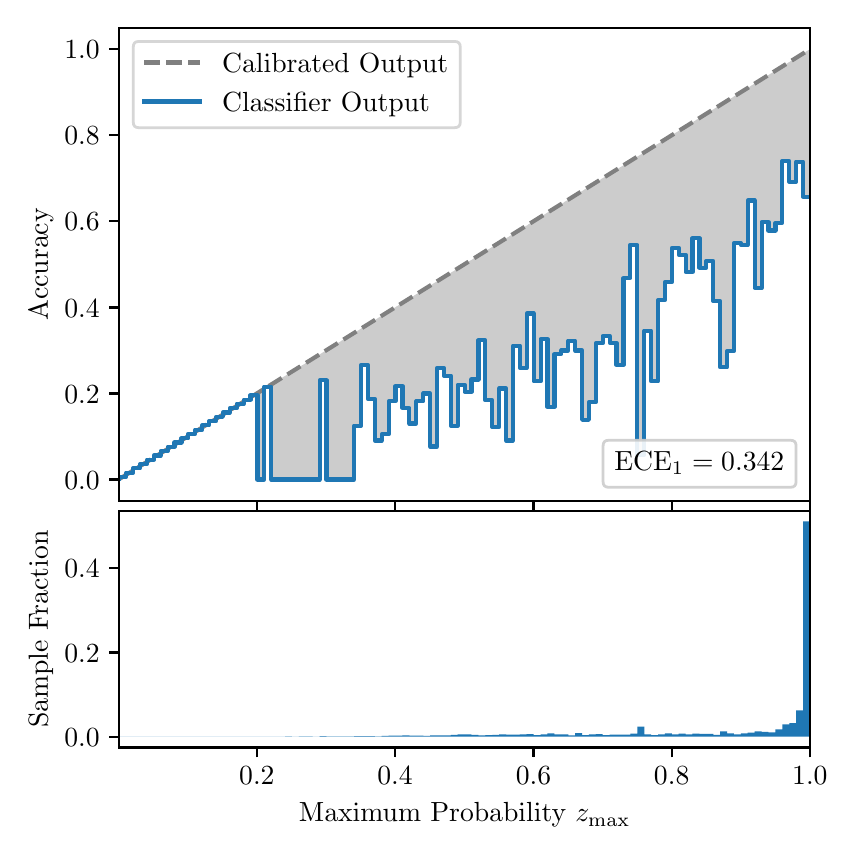 \begingroup%
\makeatletter%
\begin{pgfpicture}%
\pgfpathrectangle{\pgfpointorigin}{\pgfqpoint{4.0in}{4.0in}}%
\pgfusepath{use as bounding box, clip}%
\begin{pgfscope}%
\pgfsetbuttcap%
\pgfsetmiterjoin%
\definecolor{currentfill}{rgb}{1.0,1.0,1.0}%
\pgfsetfillcolor{currentfill}%
\pgfsetlinewidth{0.0pt}%
\definecolor{currentstroke}{rgb}{1.0,1.0,1.0}%
\pgfsetstrokecolor{currentstroke}%
\pgfsetdash{}{0pt}%
\pgfpathmoveto{\pgfqpoint{0.0in}{0.0in}}%
\pgfpathlineto{\pgfqpoint{4.0in}{0.0in}}%
\pgfpathlineto{\pgfqpoint{4.0in}{4.0in}}%
\pgfpathlineto{\pgfqpoint{0.0in}{4.0in}}%
\pgfpathclose%
\pgfusepath{fill}%
\end{pgfscope}%
\begin{pgfscope}%
\pgfsetbuttcap%
\pgfsetmiterjoin%
\definecolor{currentfill}{rgb}{1.0,1.0,1.0}%
\pgfsetfillcolor{currentfill}%
\pgfsetlinewidth{0.0pt}%
\definecolor{currentstroke}{rgb}{0.0,0.0,0.0}%
\pgfsetstrokecolor{currentstroke}%
\pgfsetstrokeopacity{0.0}%
\pgfsetdash{}{0pt}%
\pgfpathmoveto{\pgfqpoint{0.458in}{1.633in}}%
\pgfpathlineto{\pgfqpoint{3.911in}{1.633in}}%
\pgfpathlineto{\pgfqpoint{3.911in}{4.0in}}%
\pgfpathlineto{\pgfqpoint{0.458in}{4.0in}}%
\pgfpathclose%
\pgfusepath{fill}%
\end{pgfscope}%
\begin{pgfscope}%
\pgfpathrectangle{\pgfqpoint{0.458in}{1.633in}}{\pgfqpoint{3.453in}{2.367in}}%
\pgfusepath{clip}%
\pgfsetbuttcap%
\pgfsetroundjoin%
\definecolor{currentfill}{rgb}{0.0,0.0,0.0}%
\pgfsetfillcolor{currentfill}%
\pgfsetfillopacity{0.2}%
\pgfsetlinewidth{0.0pt}%
\definecolor{currentstroke}{rgb}{0.0,0.0,0.0}%
\pgfsetstrokecolor{currentstroke}%
\pgfsetdash{}{0pt}%
\pgfpathmoveto{\pgfqpoint{0.462in}{1.754in}}%
\pgfpathlineto{\pgfqpoint{0.462in}{1.745in}}%
\pgfpathlineto{\pgfqpoint{0.465in}{1.747in}}%
\pgfpathlineto{\pgfqpoint{0.469in}{1.749in}}%
\pgfpathlineto{\pgfqpoint{0.472in}{1.751in}}%
\pgfpathlineto{\pgfqpoint{0.475in}{1.754in}}%
\pgfpathlineto{\pgfqpoint{0.479in}{1.756in}}%
\pgfpathlineto{\pgfqpoint{0.482in}{1.758in}}%
\pgfpathlineto{\pgfqpoint{0.486in}{1.76in}}%
\pgfpathlineto{\pgfqpoint{0.489in}{1.762in}}%
\pgfpathlineto{\pgfqpoint{0.493in}{1.764in}}%
\pgfpathlineto{\pgfqpoint{0.496in}{1.766in}}%
\pgfpathlineto{\pgfqpoint{0.5in}{1.769in}}%
\pgfpathlineto{\pgfqpoint{0.503in}{1.771in}}%
\pgfpathlineto{\pgfqpoint{0.507in}{1.773in}}%
\pgfpathlineto{\pgfqpoint{0.51in}{1.775in}}%
\pgfpathlineto{\pgfqpoint{0.513in}{1.777in}}%
\pgfpathlineto{\pgfqpoint{0.517in}{1.779in}}%
\pgfpathlineto{\pgfqpoint{0.52in}{1.782in}}%
\pgfpathlineto{\pgfqpoint{0.524in}{1.784in}}%
\pgfpathlineto{\pgfqpoint{0.527in}{1.786in}}%
\pgfpathlineto{\pgfqpoint{0.531in}{1.788in}}%
\pgfpathlineto{\pgfqpoint{0.534in}{1.79in}}%
\pgfpathlineto{\pgfqpoint{0.538in}{1.792in}}%
\pgfpathlineto{\pgfqpoint{0.541in}{1.794in}}%
\pgfpathlineto{\pgfqpoint{0.545in}{1.797in}}%
\pgfpathlineto{\pgfqpoint{0.548in}{1.799in}}%
\pgfpathlineto{\pgfqpoint{0.551in}{1.801in}}%
\pgfpathlineto{\pgfqpoint{0.555in}{1.803in}}%
\pgfpathlineto{\pgfqpoint{0.558in}{1.805in}}%
\pgfpathlineto{\pgfqpoint{0.562in}{1.807in}}%
\pgfpathlineto{\pgfqpoint{0.565in}{1.81in}}%
\pgfpathlineto{\pgfqpoint{0.569in}{1.812in}}%
\pgfpathlineto{\pgfqpoint{0.572in}{1.814in}}%
\pgfpathlineto{\pgfqpoint{0.576in}{1.816in}}%
\pgfpathlineto{\pgfqpoint{0.579in}{1.818in}}%
\pgfpathlineto{\pgfqpoint{0.583in}{1.82in}}%
\pgfpathlineto{\pgfqpoint{0.586in}{1.822in}}%
\pgfpathlineto{\pgfqpoint{0.59in}{1.825in}}%
\pgfpathlineto{\pgfqpoint{0.593in}{1.827in}}%
\pgfpathlineto{\pgfqpoint{0.596in}{1.829in}}%
\pgfpathlineto{\pgfqpoint{0.6in}{1.831in}}%
\pgfpathlineto{\pgfqpoint{0.603in}{1.833in}}%
\pgfpathlineto{\pgfqpoint{0.607in}{1.835in}}%
\pgfpathlineto{\pgfqpoint{0.61in}{1.837in}}%
\pgfpathlineto{\pgfqpoint{0.614in}{1.84in}}%
\pgfpathlineto{\pgfqpoint{0.617in}{1.842in}}%
\pgfpathlineto{\pgfqpoint{0.621in}{1.844in}}%
\pgfpathlineto{\pgfqpoint{0.624in}{1.846in}}%
\pgfpathlineto{\pgfqpoint{0.628in}{1.848in}}%
\pgfpathlineto{\pgfqpoint{0.631in}{1.85in}}%
\pgfpathlineto{\pgfqpoint{0.634in}{1.853in}}%
\pgfpathlineto{\pgfqpoint{0.638in}{1.855in}}%
\pgfpathlineto{\pgfqpoint{0.641in}{1.857in}}%
\pgfpathlineto{\pgfqpoint{0.645in}{1.859in}}%
\pgfpathlineto{\pgfqpoint{0.648in}{1.861in}}%
\pgfpathlineto{\pgfqpoint{0.652in}{1.863in}}%
\pgfpathlineto{\pgfqpoint{0.655in}{1.865in}}%
\pgfpathlineto{\pgfqpoint{0.659in}{1.868in}}%
\pgfpathlineto{\pgfqpoint{0.662in}{1.87in}}%
\pgfpathlineto{\pgfqpoint{0.666in}{1.872in}}%
\pgfpathlineto{\pgfqpoint{0.669in}{1.874in}}%
\pgfpathlineto{\pgfqpoint{0.672in}{1.876in}}%
\pgfpathlineto{\pgfqpoint{0.676in}{1.878in}}%
\pgfpathlineto{\pgfqpoint{0.679in}{1.881in}}%
\pgfpathlineto{\pgfqpoint{0.683in}{1.883in}}%
\pgfpathlineto{\pgfqpoint{0.686in}{1.885in}}%
\pgfpathlineto{\pgfqpoint{0.69in}{1.887in}}%
\pgfpathlineto{\pgfqpoint{0.693in}{1.889in}}%
\pgfpathlineto{\pgfqpoint{0.697in}{1.891in}}%
\pgfpathlineto{\pgfqpoint{0.7in}{1.893in}}%
\pgfpathlineto{\pgfqpoint{0.704in}{1.896in}}%
\pgfpathlineto{\pgfqpoint{0.707in}{1.898in}}%
\pgfpathlineto{\pgfqpoint{0.71in}{1.9in}}%
\pgfpathlineto{\pgfqpoint{0.714in}{1.902in}}%
\pgfpathlineto{\pgfqpoint{0.717in}{1.904in}}%
\pgfpathlineto{\pgfqpoint{0.721in}{1.906in}}%
\pgfpathlineto{\pgfqpoint{0.724in}{1.908in}}%
\pgfpathlineto{\pgfqpoint{0.728in}{1.911in}}%
\pgfpathlineto{\pgfqpoint{0.731in}{1.913in}}%
\pgfpathlineto{\pgfqpoint{0.735in}{1.915in}}%
\pgfpathlineto{\pgfqpoint{0.738in}{1.917in}}%
\pgfpathlineto{\pgfqpoint{0.742in}{1.919in}}%
\pgfpathlineto{\pgfqpoint{0.745in}{1.921in}}%
\pgfpathlineto{\pgfqpoint{0.749in}{1.924in}}%
\pgfpathlineto{\pgfqpoint{0.752in}{1.926in}}%
\pgfpathlineto{\pgfqpoint{0.755in}{1.928in}}%
\pgfpathlineto{\pgfqpoint{0.759in}{1.93in}}%
\pgfpathlineto{\pgfqpoint{0.762in}{1.932in}}%
\pgfpathlineto{\pgfqpoint{0.766in}{1.934in}}%
\pgfpathlineto{\pgfqpoint{0.769in}{1.936in}}%
\pgfpathlineto{\pgfqpoint{0.773in}{1.939in}}%
\pgfpathlineto{\pgfqpoint{0.776in}{1.941in}}%
\pgfpathlineto{\pgfqpoint{0.78in}{1.943in}}%
\pgfpathlineto{\pgfqpoint{0.783in}{1.945in}}%
\pgfpathlineto{\pgfqpoint{0.787in}{1.947in}}%
\pgfpathlineto{\pgfqpoint{0.79in}{1.949in}}%
\pgfpathlineto{\pgfqpoint{0.793in}{1.952in}}%
\pgfpathlineto{\pgfqpoint{0.797in}{1.954in}}%
\pgfpathlineto{\pgfqpoint{0.8in}{1.956in}}%
\pgfpathlineto{\pgfqpoint{0.804in}{1.958in}}%
\pgfpathlineto{\pgfqpoint{0.807in}{1.96in}}%
\pgfpathlineto{\pgfqpoint{0.811in}{1.962in}}%
\pgfpathlineto{\pgfqpoint{0.814in}{1.964in}}%
\pgfpathlineto{\pgfqpoint{0.818in}{1.967in}}%
\pgfpathlineto{\pgfqpoint{0.821in}{1.969in}}%
\pgfpathlineto{\pgfqpoint{0.825in}{1.971in}}%
\pgfpathlineto{\pgfqpoint{0.828in}{1.973in}}%
\pgfpathlineto{\pgfqpoint{0.831in}{1.975in}}%
\pgfpathlineto{\pgfqpoint{0.835in}{1.977in}}%
\pgfpathlineto{\pgfqpoint{0.838in}{1.979in}}%
\pgfpathlineto{\pgfqpoint{0.842in}{1.982in}}%
\pgfpathlineto{\pgfqpoint{0.845in}{1.984in}}%
\pgfpathlineto{\pgfqpoint{0.849in}{1.986in}}%
\pgfpathlineto{\pgfqpoint{0.852in}{1.988in}}%
\pgfpathlineto{\pgfqpoint{0.856in}{1.99in}}%
\pgfpathlineto{\pgfqpoint{0.859in}{1.992in}}%
\pgfpathlineto{\pgfqpoint{0.863in}{1.995in}}%
\pgfpathlineto{\pgfqpoint{0.866in}{1.997in}}%
\pgfpathlineto{\pgfqpoint{0.869in}{1.999in}}%
\pgfpathlineto{\pgfqpoint{0.873in}{2.001in}}%
\pgfpathlineto{\pgfqpoint{0.876in}{2.003in}}%
\pgfpathlineto{\pgfqpoint{0.88in}{2.005in}}%
\pgfpathlineto{\pgfqpoint{0.883in}{2.007in}}%
\pgfpathlineto{\pgfqpoint{0.887in}{2.01in}}%
\pgfpathlineto{\pgfqpoint{0.89in}{2.012in}}%
\pgfpathlineto{\pgfqpoint{0.894in}{2.014in}}%
\pgfpathlineto{\pgfqpoint{0.897in}{2.016in}}%
\pgfpathlineto{\pgfqpoint{0.901in}{2.018in}}%
\pgfpathlineto{\pgfqpoint{0.904in}{2.02in}}%
\pgfpathlineto{\pgfqpoint{0.908in}{2.023in}}%
\pgfpathlineto{\pgfqpoint{0.911in}{2.025in}}%
\pgfpathlineto{\pgfqpoint{0.914in}{2.027in}}%
\pgfpathlineto{\pgfqpoint{0.918in}{2.029in}}%
\pgfpathlineto{\pgfqpoint{0.921in}{2.031in}}%
\pgfpathlineto{\pgfqpoint{0.925in}{2.033in}}%
\pgfpathlineto{\pgfqpoint{0.928in}{2.035in}}%
\pgfpathlineto{\pgfqpoint{0.932in}{2.038in}}%
\pgfpathlineto{\pgfqpoint{0.935in}{2.04in}}%
\pgfpathlineto{\pgfqpoint{0.939in}{2.042in}}%
\pgfpathlineto{\pgfqpoint{0.942in}{2.044in}}%
\pgfpathlineto{\pgfqpoint{0.946in}{2.046in}}%
\pgfpathlineto{\pgfqpoint{0.949in}{2.048in}}%
\pgfpathlineto{\pgfqpoint{0.952in}{2.05in}}%
\pgfpathlineto{\pgfqpoint{0.956in}{2.053in}}%
\pgfpathlineto{\pgfqpoint{0.959in}{2.055in}}%
\pgfpathlineto{\pgfqpoint{0.963in}{2.057in}}%
\pgfpathlineto{\pgfqpoint{0.966in}{2.059in}}%
\pgfpathlineto{\pgfqpoint{0.97in}{2.061in}}%
\pgfpathlineto{\pgfqpoint{0.973in}{2.063in}}%
\pgfpathlineto{\pgfqpoint{0.977in}{2.066in}}%
\pgfpathlineto{\pgfqpoint{0.98in}{2.068in}}%
\pgfpathlineto{\pgfqpoint{0.984in}{2.07in}}%
\pgfpathlineto{\pgfqpoint{0.987in}{2.072in}}%
\pgfpathlineto{\pgfqpoint{0.99in}{2.074in}}%
\pgfpathlineto{\pgfqpoint{0.994in}{2.076in}}%
\pgfpathlineto{\pgfqpoint{0.997in}{2.078in}}%
\pgfpathlineto{\pgfqpoint{1.001in}{2.081in}}%
\pgfpathlineto{\pgfqpoint{1.004in}{2.083in}}%
\pgfpathlineto{\pgfqpoint{1.008in}{2.085in}}%
\pgfpathlineto{\pgfqpoint{1.011in}{2.087in}}%
\pgfpathlineto{\pgfqpoint{1.015in}{2.089in}}%
\pgfpathlineto{\pgfqpoint{1.018in}{2.091in}}%
\pgfpathlineto{\pgfqpoint{1.022in}{2.094in}}%
\pgfpathlineto{\pgfqpoint{1.025in}{2.096in}}%
\pgfpathlineto{\pgfqpoint{1.028in}{2.098in}}%
\pgfpathlineto{\pgfqpoint{1.032in}{2.1in}}%
\pgfpathlineto{\pgfqpoint{1.035in}{2.102in}}%
\pgfpathlineto{\pgfqpoint{1.039in}{2.104in}}%
\pgfpathlineto{\pgfqpoint{1.042in}{2.106in}}%
\pgfpathlineto{\pgfqpoint{1.046in}{2.109in}}%
\pgfpathlineto{\pgfqpoint{1.049in}{2.111in}}%
\pgfpathlineto{\pgfqpoint{1.053in}{2.113in}}%
\pgfpathlineto{\pgfqpoint{1.056in}{2.115in}}%
\pgfpathlineto{\pgfqpoint{1.06in}{2.117in}}%
\pgfpathlineto{\pgfqpoint{1.063in}{2.119in}}%
\pgfpathlineto{\pgfqpoint{1.067in}{2.122in}}%
\pgfpathlineto{\pgfqpoint{1.07in}{2.124in}}%
\pgfpathlineto{\pgfqpoint{1.073in}{2.126in}}%
\pgfpathlineto{\pgfqpoint{1.077in}{2.128in}}%
\pgfpathlineto{\pgfqpoint{1.08in}{2.13in}}%
\pgfpathlineto{\pgfqpoint{1.084in}{2.132in}}%
\pgfpathlineto{\pgfqpoint{1.087in}{2.134in}}%
\pgfpathlineto{\pgfqpoint{1.091in}{2.137in}}%
\pgfpathlineto{\pgfqpoint{1.094in}{2.139in}}%
\pgfpathlineto{\pgfqpoint{1.098in}{2.141in}}%
\pgfpathlineto{\pgfqpoint{1.101in}{2.143in}}%
\pgfpathlineto{\pgfqpoint{1.105in}{2.145in}}%
\pgfpathlineto{\pgfqpoint{1.108in}{2.147in}}%
\pgfpathlineto{\pgfqpoint{1.111in}{2.149in}}%
\pgfpathlineto{\pgfqpoint{1.115in}{2.152in}}%
\pgfpathlineto{\pgfqpoint{1.118in}{2.154in}}%
\pgfpathlineto{\pgfqpoint{1.122in}{2.156in}}%
\pgfpathlineto{\pgfqpoint{1.125in}{2.158in}}%
\pgfpathlineto{\pgfqpoint{1.129in}{2.16in}}%
\pgfpathlineto{\pgfqpoint{1.132in}{2.162in}}%
\pgfpathlineto{\pgfqpoint{1.136in}{2.165in}}%
\pgfpathlineto{\pgfqpoint{1.139in}{2.167in}}%
\pgfpathlineto{\pgfqpoint{1.143in}{2.169in}}%
\pgfpathlineto{\pgfqpoint{1.146in}{2.171in}}%
\pgfpathlineto{\pgfqpoint{1.149in}{2.173in}}%
\pgfpathlineto{\pgfqpoint{1.153in}{2.175in}}%
\pgfpathlineto{\pgfqpoint{1.156in}{2.177in}}%
\pgfpathlineto{\pgfqpoint{1.16in}{2.18in}}%
\pgfpathlineto{\pgfqpoint{1.163in}{2.182in}}%
\pgfpathlineto{\pgfqpoint{1.167in}{2.184in}}%
\pgfpathlineto{\pgfqpoint{1.17in}{2.186in}}%
\pgfpathlineto{\pgfqpoint{1.174in}{2.188in}}%
\pgfpathlineto{\pgfqpoint{1.177in}{2.19in}}%
\pgfpathlineto{\pgfqpoint{1.181in}{2.193in}}%
\pgfpathlineto{\pgfqpoint{1.184in}{2.195in}}%
\pgfpathlineto{\pgfqpoint{1.187in}{2.197in}}%
\pgfpathlineto{\pgfqpoint{1.191in}{2.199in}}%
\pgfpathlineto{\pgfqpoint{1.194in}{2.201in}}%
\pgfpathlineto{\pgfqpoint{1.198in}{2.203in}}%
\pgfpathlineto{\pgfqpoint{1.201in}{2.205in}}%
\pgfpathlineto{\pgfqpoint{1.205in}{2.208in}}%
\pgfpathlineto{\pgfqpoint{1.208in}{2.21in}}%
\pgfpathlineto{\pgfqpoint{1.212in}{2.212in}}%
\pgfpathlineto{\pgfqpoint{1.215in}{2.214in}}%
\pgfpathlineto{\pgfqpoint{1.219in}{2.216in}}%
\pgfpathlineto{\pgfqpoint{1.222in}{2.218in}}%
\pgfpathlineto{\pgfqpoint{1.226in}{2.22in}}%
\pgfpathlineto{\pgfqpoint{1.229in}{2.223in}}%
\pgfpathlineto{\pgfqpoint{1.232in}{2.225in}}%
\pgfpathlineto{\pgfqpoint{1.236in}{2.227in}}%
\pgfpathlineto{\pgfqpoint{1.239in}{2.229in}}%
\pgfpathlineto{\pgfqpoint{1.243in}{2.231in}}%
\pgfpathlineto{\pgfqpoint{1.246in}{2.233in}}%
\pgfpathlineto{\pgfqpoint{1.25in}{2.236in}}%
\pgfpathlineto{\pgfqpoint{1.253in}{2.238in}}%
\pgfpathlineto{\pgfqpoint{1.257in}{2.24in}}%
\pgfpathlineto{\pgfqpoint{1.26in}{2.242in}}%
\pgfpathlineto{\pgfqpoint{1.264in}{2.244in}}%
\pgfpathlineto{\pgfqpoint{1.267in}{2.246in}}%
\pgfpathlineto{\pgfqpoint{1.27in}{2.248in}}%
\pgfpathlineto{\pgfqpoint{1.274in}{2.251in}}%
\pgfpathlineto{\pgfqpoint{1.277in}{2.253in}}%
\pgfpathlineto{\pgfqpoint{1.281in}{2.255in}}%
\pgfpathlineto{\pgfqpoint{1.284in}{2.257in}}%
\pgfpathlineto{\pgfqpoint{1.288in}{2.259in}}%
\pgfpathlineto{\pgfqpoint{1.291in}{2.261in}}%
\pgfpathlineto{\pgfqpoint{1.295in}{2.264in}}%
\pgfpathlineto{\pgfqpoint{1.298in}{2.266in}}%
\pgfpathlineto{\pgfqpoint{1.302in}{2.268in}}%
\pgfpathlineto{\pgfqpoint{1.305in}{2.27in}}%
\pgfpathlineto{\pgfqpoint{1.308in}{2.272in}}%
\pgfpathlineto{\pgfqpoint{1.312in}{2.274in}}%
\pgfpathlineto{\pgfqpoint{1.315in}{2.276in}}%
\pgfpathlineto{\pgfqpoint{1.319in}{2.279in}}%
\pgfpathlineto{\pgfqpoint{1.322in}{2.281in}}%
\pgfpathlineto{\pgfqpoint{1.326in}{2.283in}}%
\pgfpathlineto{\pgfqpoint{1.329in}{2.285in}}%
\pgfpathlineto{\pgfqpoint{1.333in}{2.287in}}%
\pgfpathlineto{\pgfqpoint{1.336in}{2.289in}}%
\pgfpathlineto{\pgfqpoint{1.34in}{2.291in}}%
\pgfpathlineto{\pgfqpoint{1.343in}{2.294in}}%
\pgfpathlineto{\pgfqpoint{1.346in}{2.296in}}%
\pgfpathlineto{\pgfqpoint{1.35in}{2.298in}}%
\pgfpathlineto{\pgfqpoint{1.353in}{2.3in}}%
\pgfpathlineto{\pgfqpoint{1.357in}{2.302in}}%
\pgfpathlineto{\pgfqpoint{1.36in}{2.304in}}%
\pgfpathlineto{\pgfqpoint{1.364in}{2.307in}}%
\pgfpathlineto{\pgfqpoint{1.367in}{2.309in}}%
\pgfpathlineto{\pgfqpoint{1.371in}{2.311in}}%
\pgfpathlineto{\pgfqpoint{1.374in}{2.313in}}%
\pgfpathlineto{\pgfqpoint{1.378in}{2.315in}}%
\pgfpathlineto{\pgfqpoint{1.381in}{2.317in}}%
\pgfpathlineto{\pgfqpoint{1.385in}{2.319in}}%
\pgfpathlineto{\pgfqpoint{1.388in}{2.322in}}%
\pgfpathlineto{\pgfqpoint{1.391in}{2.324in}}%
\pgfpathlineto{\pgfqpoint{1.395in}{2.326in}}%
\pgfpathlineto{\pgfqpoint{1.398in}{2.328in}}%
\pgfpathlineto{\pgfqpoint{1.402in}{2.33in}}%
\pgfpathlineto{\pgfqpoint{1.405in}{2.332in}}%
\pgfpathlineto{\pgfqpoint{1.409in}{2.335in}}%
\pgfpathlineto{\pgfqpoint{1.412in}{2.337in}}%
\pgfpathlineto{\pgfqpoint{1.416in}{2.339in}}%
\pgfpathlineto{\pgfqpoint{1.419in}{2.341in}}%
\pgfpathlineto{\pgfqpoint{1.423in}{2.343in}}%
\pgfpathlineto{\pgfqpoint{1.426in}{2.345in}}%
\pgfpathlineto{\pgfqpoint{1.429in}{2.347in}}%
\pgfpathlineto{\pgfqpoint{1.433in}{2.35in}}%
\pgfpathlineto{\pgfqpoint{1.436in}{2.352in}}%
\pgfpathlineto{\pgfqpoint{1.44in}{2.354in}}%
\pgfpathlineto{\pgfqpoint{1.443in}{2.356in}}%
\pgfpathlineto{\pgfqpoint{1.447in}{2.358in}}%
\pgfpathlineto{\pgfqpoint{1.45in}{2.36in}}%
\pgfpathlineto{\pgfqpoint{1.454in}{2.363in}}%
\pgfpathlineto{\pgfqpoint{1.457in}{2.365in}}%
\pgfpathlineto{\pgfqpoint{1.461in}{2.367in}}%
\pgfpathlineto{\pgfqpoint{1.464in}{2.369in}}%
\pgfpathlineto{\pgfqpoint{1.467in}{2.371in}}%
\pgfpathlineto{\pgfqpoint{1.471in}{2.373in}}%
\pgfpathlineto{\pgfqpoint{1.474in}{2.375in}}%
\pgfpathlineto{\pgfqpoint{1.478in}{2.378in}}%
\pgfpathlineto{\pgfqpoint{1.481in}{2.38in}}%
\pgfpathlineto{\pgfqpoint{1.485in}{2.382in}}%
\pgfpathlineto{\pgfqpoint{1.488in}{2.384in}}%
\pgfpathlineto{\pgfqpoint{1.492in}{2.386in}}%
\pgfpathlineto{\pgfqpoint{1.495in}{2.388in}}%
\pgfpathlineto{\pgfqpoint{1.499in}{2.39in}}%
\pgfpathlineto{\pgfqpoint{1.502in}{2.393in}}%
\pgfpathlineto{\pgfqpoint{1.506in}{2.395in}}%
\pgfpathlineto{\pgfqpoint{1.509in}{2.397in}}%
\pgfpathlineto{\pgfqpoint{1.512in}{2.399in}}%
\pgfpathlineto{\pgfqpoint{1.516in}{2.401in}}%
\pgfpathlineto{\pgfqpoint{1.519in}{2.403in}}%
\pgfpathlineto{\pgfqpoint{1.523in}{2.406in}}%
\pgfpathlineto{\pgfqpoint{1.526in}{2.408in}}%
\pgfpathlineto{\pgfqpoint{1.53in}{2.41in}}%
\pgfpathlineto{\pgfqpoint{1.533in}{2.412in}}%
\pgfpathlineto{\pgfqpoint{1.537in}{2.414in}}%
\pgfpathlineto{\pgfqpoint{1.54in}{2.416in}}%
\pgfpathlineto{\pgfqpoint{1.544in}{2.418in}}%
\pgfpathlineto{\pgfqpoint{1.547in}{2.421in}}%
\pgfpathlineto{\pgfqpoint{1.55in}{2.423in}}%
\pgfpathlineto{\pgfqpoint{1.554in}{2.425in}}%
\pgfpathlineto{\pgfqpoint{1.557in}{2.427in}}%
\pgfpathlineto{\pgfqpoint{1.561in}{2.429in}}%
\pgfpathlineto{\pgfqpoint{1.564in}{2.431in}}%
\pgfpathlineto{\pgfqpoint{1.568in}{2.434in}}%
\pgfpathlineto{\pgfqpoint{1.571in}{2.436in}}%
\pgfpathlineto{\pgfqpoint{1.575in}{2.438in}}%
\pgfpathlineto{\pgfqpoint{1.578in}{2.44in}}%
\pgfpathlineto{\pgfqpoint{1.582in}{2.442in}}%
\pgfpathlineto{\pgfqpoint{1.585in}{2.444in}}%
\pgfpathlineto{\pgfqpoint{1.588in}{2.446in}}%
\pgfpathlineto{\pgfqpoint{1.592in}{2.449in}}%
\pgfpathlineto{\pgfqpoint{1.595in}{2.451in}}%
\pgfpathlineto{\pgfqpoint{1.599in}{2.453in}}%
\pgfpathlineto{\pgfqpoint{1.602in}{2.455in}}%
\pgfpathlineto{\pgfqpoint{1.606in}{2.457in}}%
\pgfpathlineto{\pgfqpoint{1.609in}{2.459in}}%
\pgfpathlineto{\pgfqpoint{1.613in}{2.461in}}%
\pgfpathlineto{\pgfqpoint{1.616in}{2.464in}}%
\pgfpathlineto{\pgfqpoint{1.62in}{2.466in}}%
\pgfpathlineto{\pgfqpoint{1.623in}{2.468in}}%
\pgfpathlineto{\pgfqpoint{1.626in}{2.47in}}%
\pgfpathlineto{\pgfqpoint{1.63in}{2.472in}}%
\pgfpathlineto{\pgfqpoint{1.633in}{2.474in}}%
\pgfpathlineto{\pgfqpoint{1.637in}{2.477in}}%
\pgfpathlineto{\pgfqpoint{1.64in}{2.479in}}%
\pgfpathlineto{\pgfqpoint{1.644in}{2.481in}}%
\pgfpathlineto{\pgfqpoint{1.647in}{2.483in}}%
\pgfpathlineto{\pgfqpoint{1.651in}{2.485in}}%
\pgfpathlineto{\pgfqpoint{1.654in}{2.487in}}%
\pgfpathlineto{\pgfqpoint{1.658in}{2.489in}}%
\pgfpathlineto{\pgfqpoint{1.661in}{2.492in}}%
\pgfpathlineto{\pgfqpoint{1.665in}{2.494in}}%
\pgfpathlineto{\pgfqpoint{1.668in}{2.496in}}%
\pgfpathlineto{\pgfqpoint{1.671in}{2.498in}}%
\pgfpathlineto{\pgfqpoint{1.675in}{2.5in}}%
\pgfpathlineto{\pgfqpoint{1.678in}{2.502in}}%
\pgfpathlineto{\pgfqpoint{1.682in}{2.505in}}%
\pgfpathlineto{\pgfqpoint{1.685in}{2.507in}}%
\pgfpathlineto{\pgfqpoint{1.689in}{2.509in}}%
\pgfpathlineto{\pgfqpoint{1.692in}{2.511in}}%
\pgfpathlineto{\pgfqpoint{1.696in}{2.513in}}%
\pgfpathlineto{\pgfqpoint{1.699in}{2.515in}}%
\pgfpathlineto{\pgfqpoint{1.703in}{2.517in}}%
\pgfpathlineto{\pgfqpoint{1.706in}{2.52in}}%
\pgfpathlineto{\pgfqpoint{1.709in}{2.522in}}%
\pgfpathlineto{\pgfqpoint{1.713in}{2.524in}}%
\pgfpathlineto{\pgfqpoint{1.716in}{2.526in}}%
\pgfpathlineto{\pgfqpoint{1.72in}{2.528in}}%
\pgfpathlineto{\pgfqpoint{1.723in}{2.53in}}%
\pgfpathlineto{\pgfqpoint{1.727in}{2.532in}}%
\pgfpathlineto{\pgfqpoint{1.73in}{2.535in}}%
\pgfpathlineto{\pgfqpoint{1.734in}{2.537in}}%
\pgfpathlineto{\pgfqpoint{1.737in}{2.539in}}%
\pgfpathlineto{\pgfqpoint{1.741in}{2.541in}}%
\pgfpathlineto{\pgfqpoint{1.744in}{2.543in}}%
\pgfpathlineto{\pgfqpoint{1.747in}{2.545in}}%
\pgfpathlineto{\pgfqpoint{1.751in}{2.548in}}%
\pgfpathlineto{\pgfqpoint{1.754in}{2.55in}}%
\pgfpathlineto{\pgfqpoint{1.758in}{2.552in}}%
\pgfpathlineto{\pgfqpoint{1.761in}{2.554in}}%
\pgfpathlineto{\pgfqpoint{1.765in}{2.556in}}%
\pgfpathlineto{\pgfqpoint{1.768in}{2.558in}}%
\pgfpathlineto{\pgfqpoint{1.772in}{2.56in}}%
\pgfpathlineto{\pgfqpoint{1.775in}{2.563in}}%
\pgfpathlineto{\pgfqpoint{1.779in}{2.565in}}%
\pgfpathlineto{\pgfqpoint{1.782in}{2.567in}}%
\pgfpathlineto{\pgfqpoint{1.785in}{2.569in}}%
\pgfpathlineto{\pgfqpoint{1.789in}{2.571in}}%
\pgfpathlineto{\pgfqpoint{1.792in}{2.573in}}%
\pgfpathlineto{\pgfqpoint{1.796in}{2.576in}}%
\pgfpathlineto{\pgfqpoint{1.799in}{2.578in}}%
\pgfpathlineto{\pgfqpoint{1.803in}{2.58in}}%
\pgfpathlineto{\pgfqpoint{1.806in}{2.582in}}%
\pgfpathlineto{\pgfqpoint{1.81in}{2.584in}}%
\pgfpathlineto{\pgfqpoint{1.813in}{2.586in}}%
\pgfpathlineto{\pgfqpoint{1.817in}{2.588in}}%
\pgfpathlineto{\pgfqpoint{1.82in}{2.591in}}%
\pgfpathlineto{\pgfqpoint{1.824in}{2.593in}}%
\pgfpathlineto{\pgfqpoint{1.827in}{2.595in}}%
\pgfpathlineto{\pgfqpoint{1.83in}{2.597in}}%
\pgfpathlineto{\pgfqpoint{1.834in}{2.599in}}%
\pgfpathlineto{\pgfqpoint{1.837in}{2.601in}}%
\pgfpathlineto{\pgfqpoint{1.841in}{2.604in}}%
\pgfpathlineto{\pgfqpoint{1.844in}{2.606in}}%
\pgfpathlineto{\pgfqpoint{1.848in}{2.608in}}%
\pgfpathlineto{\pgfqpoint{1.851in}{2.61in}}%
\pgfpathlineto{\pgfqpoint{1.855in}{2.612in}}%
\pgfpathlineto{\pgfqpoint{1.858in}{2.614in}}%
\pgfpathlineto{\pgfqpoint{1.862in}{2.616in}}%
\pgfpathlineto{\pgfqpoint{1.865in}{2.619in}}%
\pgfpathlineto{\pgfqpoint{1.868in}{2.621in}}%
\pgfpathlineto{\pgfqpoint{1.872in}{2.623in}}%
\pgfpathlineto{\pgfqpoint{1.875in}{2.625in}}%
\pgfpathlineto{\pgfqpoint{1.879in}{2.627in}}%
\pgfpathlineto{\pgfqpoint{1.882in}{2.629in}}%
\pgfpathlineto{\pgfqpoint{1.886in}{2.631in}}%
\pgfpathlineto{\pgfqpoint{1.889in}{2.634in}}%
\pgfpathlineto{\pgfqpoint{1.893in}{2.636in}}%
\pgfpathlineto{\pgfqpoint{1.896in}{2.638in}}%
\pgfpathlineto{\pgfqpoint{1.9in}{2.64in}}%
\pgfpathlineto{\pgfqpoint{1.903in}{2.642in}}%
\pgfpathlineto{\pgfqpoint{1.906in}{2.644in}}%
\pgfpathlineto{\pgfqpoint{1.91in}{2.647in}}%
\pgfpathlineto{\pgfqpoint{1.913in}{2.649in}}%
\pgfpathlineto{\pgfqpoint{1.917in}{2.651in}}%
\pgfpathlineto{\pgfqpoint{1.92in}{2.653in}}%
\pgfpathlineto{\pgfqpoint{1.924in}{2.655in}}%
\pgfpathlineto{\pgfqpoint{1.927in}{2.657in}}%
\pgfpathlineto{\pgfqpoint{1.931in}{2.659in}}%
\pgfpathlineto{\pgfqpoint{1.934in}{2.662in}}%
\pgfpathlineto{\pgfqpoint{1.938in}{2.664in}}%
\pgfpathlineto{\pgfqpoint{1.941in}{2.666in}}%
\pgfpathlineto{\pgfqpoint{1.944in}{2.668in}}%
\pgfpathlineto{\pgfqpoint{1.948in}{2.67in}}%
\pgfpathlineto{\pgfqpoint{1.951in}{2.672in}}%
\pgfpathlineto{\pgfqpoint{1.955in}{2.675in}}%
\pgfpathlineto{\pgfqpoint{1.958in}{2.677in}}%
\pgfpathlineto{\pgfqpoint{1.962in}{2.679in}}%
\pgfpathlineto{\pgfqpoint{1.965in}{2.681in}}%
\pgfpathlineto{\pgfqpoint{1.969in}{2.683in}}%
\pgfpathlineto{\pgfqpoint{1.972in}{2.685in}}%
\pgfpathlineto{\pgfqpoint{1.976in}{2.687in}}%
\pgfpathlineto{\pgfqpoint{1.979in}{2.69in}}%
\pgfpathlineto{\pgfqpoint{1.983in}{2.692in}}%
\pgfpathlineto{\pgfqpoint{1.986in}{2.694in}}%
\pgfpathlineto{\pgfqpoint{1.989in}{2.696in}}%
\pgfpathlineto{\pgfqpoint{1.993in}{2.698in}}%
\pgfpathlineto{\pgfqpoint{1.996in}{2.7in}}%
\pgfpathlineto{\pgfqpoint{2.0in}{2.702in}}%
\pgfpathlineto{\pgfqpoint{2.003in}{2.705in}}%
\pgfpathlineto{\pgfqpoint{2.007in}{2.707in}}%
\pgfpathlineto{\pgfqpoint{2.01in}{2.709in}}%
\pgfpathlineto{\pgfqpoint{2.014in}{2.711in}}%
\pgfpathlineto{\pgfqpoint{2.017in}{2.713in}}%
\pgfpathlineto{\pgfqpoint{2.021in}{2.715in}}%
\pgfpathlineto{\pgfqpoint{2.024in}{2.718in}}%
\pgfpathlineto{\pgfqpoint{2.027in}{2.72in}}%
\pgfpathlineto{\pgfqpoint{2.031in}{2.722in}}%
\pgfpathlineto{\pgfqpoint{2.034in}{2.724in}}%
\pgfpathlineto{\pgfqpoint{2.038in}{2.726in}}%
\pgfpathlineto{\pgfqpoint{2.041in}{2.728in}}%
\pgfpathlineto{\pgfqpoint{2.045in}{2.73in}}%
\pgfpathlineto{\pgfqpoint{2.048in}{2.733in}}%
\pgfpathlineto{\pgfqpoint{2.052in}{2.735in}}%
\pgfpathlineto{\pgfqpoint{2.055in}{2.737in}}%
\pgfpathlineto{\pgfqpoint{2.059in}{2.739in}}%
\pgfpathlineto{\pgfqpoint{2.062in}{2.741in}}%
\pgfpathlineto{\pgfqpoint{2.065in}{2.743in}}%
\pgfpathlineto{\pgfqpoint{2.069in}{2.746in}}%
\pgfpathlineto{\pgfqpoint{2.072in}{2.748in}}%
\pgfpathlineto{\pgfqpoint{2.076in}{2.75in}}%
\pgfpathlineto{\pgfqpoint{2.079in}{2.752in}}%
\pgfpathlineto{\pgfqpoint{2.083in}{2.754in}}%
\pgfpathlineto{\pgfqpoint{2.086in}{2.756in}}%
\pgfpathlineto{\pgfqpoint{2.09in}{2.758in}}%
\pgfpathlineto{\pgfqpoint{2.093in}{2.761in}}%
\pgfpathlineto{\pgfqpoint{2.097in}{2.763in}}%
\pgfpathlineto{\pgfqpoint{2.1in}{2.765in}}%
\pgfpathlineto{\pgfqpoint{2.103in}{2.767in}}%
\pgfpathlineto{\pgfqpoint{2.107in}{2.769in}}%
\pgfpathlineto{\pgfqpoint{2.11in}{2.771in}}%
\pgfpathlineto{\pgfqpoint{2.114in}{2.773in}}%
\pgfpathlineto{\pgfqpoint{2.117in}{2.776in}}%
\pgfpathlineto{\pgfqpoint{2.121in}{2.778in}}%
\pgfpathlineto{\pgfqpoint{2.124in}{2.78in}}%
\pgfpathlineto{\pgfqpoint{2.128in}{2.782in}}%
\pgfpathlineto{\pgfqpoint{2.131in}{2.784in}}%
\pgfpathlineto{\pgfqpoint{2.135in}{2.786in}}%
\pgfpathlineto{\pgfqpoint{2.138in}{2.789in}}%
\pgfpathlineto{\pgfqpoint{2.142in}{2.791in}}%
\pgfpathlineto{\pgfqpoint{2.145in}{2.793in}}%
\pgfpathlineto{\pgfqpoint{2.148in}{2.795in}}%
\pgfpathlineto{\pgfqpoint{2.152in}{2.797in}}%
\pgfpathlineto{\pgfqpoint{2.155in}{2.799in}}%
\pgfpathlineto{\pgfqpoint{2.159in}{2.801in}}%
\pgfpathlineto{\pgfqpoint{2.162in}{2.804in}}%
\pgfpathlineto{\pgfqpoint{2.166in}{2.806in}}%
\pgfpathlineto{\pgfqpoint{2.169in}{2.808in}}%
\pgfpathlineto{\pgfqpoint{2.173in}{2.81in}}%
\pgfpathlineto{\pgfqpoint{2.176in}{2.812in}}%
\pgfpathlineto{\pgfqpoint{2.18in}{2.814in}}%
\pgfpathlineto{\pgfqpoint{2.183in}{2.817in}}%
\pgfpathlineto{\pgfqpoint{2.186in}{2.819in}}%
\pgfpathlineto{\pgfqpoint{2.19in}{2.821in}}%
\pgfpathlineto{\pgfqpoint{2.193in}{2.823in}}%
\pgfpathlineto{\pgfqpoint{2.197in}{2.825in}}%
\pgfpathlineto{\pgfqpoint{2.2in}{2.827in}}%
\pgfpathlineto{\pgfqpoint{2.204in}{2.829in}}%
\pgfpathlineto{\pgfqpoint{2.207in}{2.832in}}%
\pgfpathlineto{\pgfqpoint{2.211in}{2.834in}}%
\pgfpathlineto{\pgfqpoint{2.214in}{2.836in}}%
\pgfpathlineto{\pgfqpoint{2.218in}{2.838in}}%
\pgfpathlineto{\pgfqpoint{2.221in}{2.84in}}%
\pgfpathlineto{\pgfqpoint{2.224in}{2.842in}}%
\pgfpathlineto{\pgfqpoint{2.228in}{2.845in}}%
\pgfpathlineto{\pgfqpoint{2.231in}{2.847in}}%
\pgfpathlineto{\pgfqpoint{2.235in}{2.849in}}%
\pgfpathlineto{\pgfqpoint{2.238in}{2.851in}}%
\pgfpathlineto{\pgfqpoint{2.242in}{2.853in}}%
\pgfpathlineto{\pgfqpoint{2.245in}{2.855in}}%
\pgfpathlineto{\pgfqpoint{2.249in}{2.857in}}%
\pgfpathlineto{\pgfqpoint{2.252in}{2.86in}}%
\pgfpathlineto{\pgfqpoint{2.256in}{2.862in}}%
\pgfpathlineto{\pgfqpoint{2.259in}{2.864in}}%
\pgfpathlineto{\pgfqpoint{2.262in}{2.866in}}%
\pgfpathlineto{\pgfqpoint{2.266in}{2.868in}}%
\pgfpathlineto{\pgfqpoint{2.269in}{2.87in}}%
\pgfpathlineto{\pgfqpoint{2.273in}{2.872in}}%
\pgfpathlineto{\pgfqpoint{2.276in}{2.875in}}%
\pgfpathlineto{\pgfqpoint{2.28in}{2.877in}}%
\pgfpathlineto{\pgfqpoint{2.283in}{2.879in}}%
\pgfpathlineto{\pgfqpoint{2.287in}{2.881in}}%
\pgfpathlineto{\pgfqpoint{2.29in}{2.883in}}%
\pgfpathlineto{\pgfqpoint{2.294in}{2.885in}}%
\pgfpathlineto{\pgfqpoint{2.297in}{2.888in}}%
\pgfpathlineto{\pgfqpoint{2.301in}{2.89in}}%
\pgfpathlineto{\pgfqpoint{2.304in}{2.892in}}%
\pgfpathlineto{\pgfqpoint{2.307in}{2.894in}}%
\pgfpathlineto{\pgfqpoint{2.311in}{2.896in}}%
\pgfpathlineto{\pgfqpoint{2.314in}{2.898in}}%
\pgfpathlineto{\pgfqpoint{2.318in}{2.9in}}%
\pgfpathlineto{\pgfqpoint{2.321in}{2.903in}}%
\pgfpathlineto{\pgfqpoint{2.325in}{2.905in}}%
\pgfpathlineto{\pgfqpoint{2.328in}{2.907in}}%
\pgfpathlineto{\pgfqpoint{2.332in}{2.909in}}%
\pgfpathlineto{\pgfqpoint{2.335in}{2.911in}}%
\pgfpathlineto{\pgfqpoint{2.339in}{2.913in}}%
\pgfpathlineto{\pgfqpoint{2.342in}{2.916in}}%
\pgfpathlineto{\pgfqpoint{2.345in}{2.918in}}%
\pgfpathlineto{\pgfqpoint{2.349in}{2.92in}}%
\pgfpathlineto{\pgfqpoint{2.352in}{2.922in}}%
\pgfpathlineto{\pgfqpoint{2.356in}{2.924in}}%
\pgfpathlineto{\pgfqpoint{2.359in}{2.926in}}%
\pgfpathlineto{\pgfqpoint{2.363in}{2.928in}}%
\pgfpathlineto{\pgfqpoint{2.366in}{2.931in}}%
\pgfpathlineto{\pgfqpoint{2.37in}{2.933in}}%
\pgfpathlineto{\pgfqpoint{2.373in}{2.935in}}%
\pgfpathlineto{\pgfqpoint{2.377in}{2.937in}}%
\pgfpathlineto{\pgfqpoint{2.38in}{2.939in}}%
\pgfpathlineto{\pgfqpoint{2.383in}{2.941in}}%
\pgfpathlineto{\pgfqpoint{2.387in}{2.943in}}%
\pgfpathlineto{\pgfqpoint{2.39in}{2.946in}}%
\pgfpathlineto{\pgfqpoint{2.394in}{2.948in}}%
\pgfpathlineto{\pgfqpoint{2.397in}{2.95in}}%
\pgfpathlineto{\pgfqpoint{2.401in}{2.952in}}%
\pgfpathlineto{\pgfqpoint{2.404in}{2.954in}}%
\pgfpathlineto{\pgfqpoint{2.408in}{2.956in}}%
\pgfpathlineto{\pgfqpoint{2.411in}{2.959in}}%
\pgfpathlineto{\pgfqpoint{2.415in}{2.961in}}%
\pgfpathlineto{\pgfqpoint{2.418in}{2.963in}}%
\pgfpathlineto{\pgfqpoint{2.421in}{2.965in}}%
\pgfpathlineto{\pgfqpoint{2.425in}{2.967in}}%
\pgfpathlineto{\pgfqpoint{2.428in}{2.969in}}%
\pgfpathlineto{\pgfqpoint{2.432in}{2.971in}}%
\pgfpathlineto{\pgfqpoint{2.435in}{2.974in}}%
\pgfpathlineto{\pgfqpoint{2.439in}{2.976in}}%
\pgfpathlineto{\pgfqpoint{2.442in}{2.978in}}%
\pgfpathlineto{\pgfqpoint{2.446in}{2.98in}}%
\pgfpathlineto{\pgfqpoint{2.449in}{2.982in}}%
\pgfpathlineto{\pgfqpoint{2.453in}{2.984in}}%
\pgfpathlineto{\pgfqpoint{2.456in}{2.987in}}%
\pgfpathlineto{\pgfqpoint{2.46in}{2.989in}}%
\pgfpathlineto{\pgfqpoint{2.463in}{2.991in}}%
\pgfpathlineto{\pgfqpoint{2.466in}{2.993in}}%
\pgfpathlineto{\pgfqpoint{2.47in}{2.995in}}%
\pgfpathlineto{\pgfqpoint{2.473in}{2.997in}}%
\pgfpathlineto{\pgfqpoint{2.477in}{2.999in}}%
\pgfpathlineto{\pgfqpoint{2.48in}{3.002in}}%
\pgfpathlineto{\pgfqpoint{2.484in}{3.004in}}%
\pgfpathlineto{\pgfqpoint{2.487in}{3.006in}}%
\pgfpathlineto{\pgfqpoint{2.491in}{3.008in}}%
\pgfpathlineto{\pgfqpoint{2.494in}{3.01in}}%
\pgfpathlineto{\pgfqpoint{2.498in}{3.012in}}%
\pgfpathlineto{\pgfqpoint{2.501in}{3.014in}}%
\pgfpathlineto{\pgfqpoint{2.504in}{3.017in}}%
\pgfpathlineto{\pgfqpoint{2.508in}{3.019in}}%
\pgfpathlineto{\pgfqpoint{2.511in}{3.021in}}%
\pgfpathlineto{\pgfqpoint{2.515in}{3.023in}}%
\pgfpathlineto{\pgfqpoint{2.518in}{3.025in}}%
\pgfpathlineto{\pgfqpoint{2.522in}{3.027in}}%
\pgfpathlineto{\pgfqpoint{2.525in}{3.03in}}%
\pgfpathlineto{\pgfqpoint{2.529in}{3.032in}}%
\pgfpathlineto{\pgfqpoint{2.532in}{3.034in}}%
\pgfpathlineto{\pgfqpoint{2.536in}{3.036in}}%
\pgfpathlineto{\pgfqpoint{2.539in}{3.038in}}%
\pgfpathlineto{\pgfqpoint{2.542in}{3.04in}}%
\pgfpathlineto{\pgfqpoint{2.546in}{3.042in}}%
\pgfpathlineto{\pgfqpoint{2.549in}{3.045in}}%
\pgfpathlineto{\pgfqpoint{2.553in}{3.047in}}%
\pgfpathlineto{\pgfqpoint{2.556in}{3.049in}}%
\pgfpathlineto{\pgfqpoint{2.56in}{3.051in}}%
\pgfpathlineto{\pgfqpoint{2.563in}{3.053in}}%
\pgfpathlineto{\pgfqpoint{2.567in}{3.055in}}%
\pgfpathlineto{\pgfqpoint{2.57in}{3.058in}}%
\pgfpathlineto{\pgfqpoint{2.574in}{3.06in}}%
\pgfpathlineto{\pgfqpoint{2.577in}{3.062in}}%
\pgfpathlineto{\pgfqpoint{2.58in}{3.064in}}%
\pgfpathlineto{\pgfqpoint{2.584in}{3.066in}}%
\pgfpathlineto{\pgfqpoint{2.587in}{3.068in}}%
\pgfpathlineto{\pgfqpoint{2.591in}{3.07in}}%
\pgfpathlineto{\pgfqpoint{2.594in}{3.073in}}%
\pgfpathlineto{\pgfqpoint{2.598in}{3.075in}}%
\pgfpathlineto{\pgfqpoint{2.601in}{3.077in}}%
\pgfpathlineto{\pgfqpoint{2.605in}{3.079in}}%
\pgfpathlineto{\pgfqpoint{2.608in}{3.081in}}%
\pgfpathlineto{\pgfqpoint{2.612in}{3.083in}}%
\pgfpathlineto{\pgfqpoint{2.615in}{3.085in}}%
\pgfpathlineto{\pgfqpoint{2.619in}{3.088in}}%
\pgfpathlineto{\pgfqpoint{2.622in}{3.09in}}%
\pgfpathlineto{\pgfqpoint{2.625in}{3.092in}}%
\pgfpathlineto{\pgfqpoint{2.629in}{3.094in}}%
\pgfpathlineto{\pgfqpoint{2.632in}{3.096in}}%
\pgfpathlineto{\pgfqpoint{2.636in}{3.098in}}%
\pgfpathlineto{\pgfqpoint{2.639in}{3.101in}}%
\pgfpathlineto{\pgfqpoint{2.643in}{3.103in}}%
\pgfpathlineto{\pgfqpoint{2.646in}{3.105in}}%
\pgfpathlineto{\pgfqpoint{2.65in}{3.107in}}%
\pgfpathlineto{\pgfqpoint{2.653in}{3.109in}}%
\pgfpathlineto{\pgfqpoint{2.657in}{3.111in}}%
\pgfpathlineto{\pgfqpoint{2.66in}{3.113in}}%
\pgfpathlineto{\pgfqpoint{2.663in}{3.116in}}%
\pgfpathlineto{\pgfqpoint{2.667in}{3.118in}}%
\pgfpathlineto{\pgfqpoint{2.67in}{3.12in}}%
\pgfpathlineto{\pgfqpoint{2.674in}{3.122in}}%
\pgfpathlineto{\pgfqpoint{2.677in}{3.124in}}%
\pgfpathlineto{\pgfqpoint{2.681in}{3.126in}}%
\pgfpathlineto{\pgfqpoint{2.684in}{3.129in}}%
\pgfpathlineto{\pgfqpoint{2.688in}{3.131in}}%
\pgfpathlineto{\pgfqpoint{2.691in}{3.133in}}%
\pgfpathlineto{\pgfqpoint{2.695in}{3.135in}}%
\pgfpathlineto{\pgfqpoint{2.698in}{3.137in}}%
\pgfpathlineto{\pgfqpoint{2.701in}{3.139in}}%
\pgfpathlineto{\pgfqpoint{2.705in}{3.141in}}%
\pgfpathlineto{\pgfqpoint{2.708in}{3.144in}}%
\pgfpathlineto{\pgfqpoint{2.712in}{3.146in}}%
\pgfpathlineto{\pgfqpoint{2.715in}{3.148in}}%
\pgfpathlineto{\pgfqpoint{2.719in}{3.15in}}%
\pgfpathlineto{\pgfqpoint{2.722in}{3.152in}}%
\pgfpathlineto{\pgfqpoint{2.726in}{3.154in}}%
\pgfpathlineto{\pgfqpoint{2.729in}{3.157in}}%
\pgfpathlineto{\pgfqpoint{2.733in}{3.159in}}%
\pgfpathlineto{\pgfqpoint{2.736in}{3.161in}}%
\pgfpathlineto{\pgfqpoint{2.739in}{3.163in}}%
\pgfpathlineto{\pgfqpoint{2.743in}{3.165in}}%
\pgfpathlineto{\pgfqpoint{2.746in}{3.167in}}%
\pgfpathlineto{\pgfqpoint{2.75in}{3.169in}}%
\pgfpathlineto{\pgfqpoint{2.753in}{3.172in}}%
\pgfpathlineto{\pgfqpoint{2.757in}{3.174in}}%
\pgfpathlineto{\pgfqpoint{2.76in}{3.176in}}%
\pgfpathlineto{\pgfqpoint{2.764in}{3.178in}}%
\pgfpathlineto{\pgfqpoint{2.767in}{3.18in}}%
\pgfpathlineto{\pgfqpoint{2.771in}{3.182in}}%
\pgfpathlineto{\pgfqpoint{2.774in}{3.184in}}%
\pgfpathlineto{\pgfqpoint{2.778in}{3.187in}}%
\pgfpathlineto{\pgfqpoint{2.781in}{3.189in}}%
\pgfpathlineto{\pgfqpoint{2.784in}{3.191in}}%
\pgfpathlineto{\pgfqpoint{2.788in}{3.193in}}%
\pgfpathlineto{\pgfqpoint{2.791in}{3.195in}}%
\pgfpathlineto{\pgfqpoint{2.795in}{3.197in}}%
\pgfpathlineto{\pgfqpoint{2.798in}{3.2in}}%
\pgfpathlineto{\pgfqpoint{2.802in}{3.202in}}%
\pgfpathlineto{\pgfqpoint{2.805in}{3.204in}}%
\pgfpathlineto{\pgfqpoint{2.809in}{3.206in}}%
\pgfpathlineto{\pgfqpoint{2.812in}{3.208in}}%
\pgfpathlineto{\pgfqpoint{2.816in}{3.21in}}%
\pgfpathlineto{\pgfqpoint{2.819in}{3.212in}}%
\pgfpathlineto{\pgfqpoint{2.822in}{3.215in}}%
\pgfpathlineto{\pgfqpoint{2.826in}{3.217in}}%
\pgfpathlineto{\pgfqpoint{2.829in}{3.219in}}%
\pgfpathlineto{\pgfqpoint{2.833in}{3.221in}}%
\pgfpathlineto{\pgfqpoint{2.836in}{3.223in}}%
\pgfpathlineto{\pgfqpoint{2.84in}{3.225in}}%
\pgfpathlineto{\pgfqpoint{2.843in}{3.228in}}%
\pgfpathlineto{\pgfqpoint{2.847in}{3.23in}}%
\pgfpathlineto{\pgfqpoint{2.85in}{3.232in}}%
\pgfpathlineto{\pgfqpoint{2.854in}{3.234in}}%
\pgfpathlineto{\pgfqpoint{2.857in}{3.236in}}%
\pgfpathlineto{\pgfqpoint{2.86in}{3.238in}}%
\pgfpathlineto{\pgfqpoint{2.864in}{3.24in}}%
\pgfpathlineto{\pgfqpoint{2.867in}{3.243in}}%
\pgfpathlineto{\pgfqpoint{2.871in}{3.245in}}%
\pgfpathlineto{\pgfqpoint{2.874in}{3.247in}}%
\pgfpathlineto{\pgfqpoint{2.878in}{3.249in}}%
\pgfpathlineto{\pgfqpoint{2.881in}{3.251in}}%
\pgfpathlineto{\pgfqpoint{2.885in}{3.253in}}%
\pgfpathlineto{\pgfqpoint{2.888in}{3.255in}}%
\pgfpathlineto{\pgfqpoint{2.892in}{3.258in}}%
\pgfpathlineto{\pgfqpoint{2.895in}{3.26in}}%
\pgfpathlineto{\pgfqpoint{2.898in}{3.262in}}%
\pgfpathlineto{\pgfqpoint{2.902in}{3.264in}}%
\pgfpathlineto{\pgfqpoint{2.905in}{3.266in}}%
\pgfpathlineto{\pgfqpoint{2.909in}{3.268in}}%
\pgfpathlineto{\pgfqpoint{2.912in}{3.271in}}%
\pgfpathlineto{\pgfqpoint{2.916in}{3.273in}}%
\pgfpathlineto{\pgfqpoint{2.919in}{3.275in}}%
\pgfpathlineto{\pgfqpoint{2.923in}{3.277in}}%
\pgfpathlineto{\pgfqpoint{2.926in}{3.279in}}%
\pgfpathlineto{\pgfqpoint{2.93in}{3.281in}}%
\pgfpathlineto{\pgfqpoint{2.933in}{3.283in}}%
\pgfpathlineto{\pgfqpoint{2.937in}{3.286in}}%
\pgfpathlineto{\pgfqpoint{2.94in}{3.288in}}%
\pgfpathlineto{\pgfqpoint{2.943in}{3.29in}}%
\pgfpathlineto{\pgfqpoint{2.947in}{3.292in}}%
\pgfpathlineto{\pgfqpoint{2.95in}{3.294in}}%
\pgfpathlineto{\pgfqpoint{2.954in}{3.296in}}%
\pgfpathlineto{\pgfqpoint{2.957in}{3.299in}}%
\pgfpathlineto{\pgfqpoint{2.961in}{3.301in}}%
\pgfpathlineto{\pgfqpoint{2.964in}{3.303in}}%
\pgfpathlineto{\pgfqpoint{2.968in}{3.305in}}%
\pgfpathlineto{\pgfqpoint{2.971in}{3.307in}}%
\pgfpathlineto{\pgfqpoint{2.975in}{3.309in}}%
\pgfpathlineto{\pgfqpoint{2.978in}{3.311in}}%
\pgfpathlineto{\pgfqpoint{2.981in}{3.314in}}%
\pgfpathlineto{\pgfqpoint{2.985in}{3.316in}}%
\pgfpathlineto{\pgfqpoint{2.988in}{3.318in}}%
\pgfpathlineto{\pgfqpoint{2.992in}{3.32in}}%
\pgfpathlineto{\pgfqpoint{2.995in}{3.322in}}%
\pgfpathlineto{\pgfqpoint{2.999in}{3.324in}}%
\pgfpathlineto{\pgfqpoint{3.002in}{3.326in}}%
\pgfpathlineto{\pgfqpoint{3.006in}{3.329in}}%
\pgfpathlineto{\pgfqpoint{3.009in}{3.331in}}%
\pgfpathlineto{\pgfqpoint{3.013in}{3.333in}}%
\pgfpathlineto{\pgfqpoint{3.016in}{3.335in}}%
\pgfpathlineto{\pgfqpoint{3.019in}{3.337in}}%
\pgfpathlineto{\pgfqpoint{3.023in}{3.339in}}%
\pgfpathlineto{\pgfqpoint{3.026in}{3.342in}}%
\pgfpathlineto{\pgfqpoint{3.03in}{3.344in}}%
\pgfpathlineto{\pgfqpoint{3.033in}{3.346in}}%
\pgfpathlineto{\pgfqpoint{3.037in}{3.348in}}%
\pgfpathlineto{\pgfqpoint{3.04in}{3.35in}}%
\pgfpathlineto{\pgfqpoint{3.044in}{3.352in}}%
\pgfpathlineto{\pgfqpoint{3.047in}{3.354in}}%
\pgfpathlineto{\pgfqpoint{3.051in}{3.357in}}%
\pgfpathlineto{\pgfqpoint{3.054in}{3.359in}}%
\pgfpathlineto{\pgfqpoint{3.057in}{3.361in}}%
\pgfpathlineto{\pgfqpoint{3.061in}{3.363in}}%
\pgfpathlineto{\pgfqpoint{3.064in}{3.365in}}%
\pgfpathlineto{\pgfqpoint{3.068in}{3.367in}}%
\pgfpathlineto{\pgfqpoint{3.071in}{3.37in}}%
\pgfpathlineto{\pgfqpoint{3.075in}{3.372in}}%
\pgfpathlineto{\pgfqpoint{3.078in}{3.374in}}%
\pgfpathlineto{\pgfqpoint{3.082in}{3.376in}}%
\pgfpathlineto{\pgfqpoint{3.085in}{3.378in}}%
\pgfpathlineto{\pgfqpoint{3.089in}{3.38in}}%
\pgfpathlineto{\pgfqpoint{3.092in}{3.382in}}%
\pgfpathlineto{\pgfqpoint{3.096in}{3.385in}}%
\pgfpathlineto{\pgfqpoint{3.099in}{3.387in}}%
\pgfpathlineto{\pgfqpoint{3.102in}{3.389in}}%
\pgfpathlineto{\pgfqpoint{3.106in}{3.391in}}%
\pgfpathlineto{\pgfqpoint{3.109in}{3.393in}}%
\pgfpathlineto{\pgfqpoint{3.113in}{3.395in}}%
\pgfpathlineto{\pgfqpoint{3.116in}{3.398in}}%
\pgfpathlineto{\pgfqpoint{3.12in}{3.4in}}%
\pgfpathlineto{\pgfqpoint{3.123in}{3.402in}}%
\pgfpathlineto{\pgfqpoint{3.127in}{3.404in}}%
\pgfpathlineto{\pgfqpoint{3.13in}{3.406in}}%
\pgfpathlineto{\pgfqpoint{3.134in}{3.408in}}%
\pgfpathlineto{\pgfqpoint{3.137in}{3.41in}}%
\pgfpathlineto{\pgfqpoint{3.14in}{3.413in}}%
\pgfpathlineto{\pgfqpoint{3.144in}{3.415in}}%
\pgfpathlineto{\pgfqpoint{3.147in}{3.417in}}%
\pgfpathlineto{\pgfqpoint{3.151in}{3.419in}}%
\pgfpathlineto{\pgfqpoint{3.154in}{3.421in}}%
\pgfpathlineto{\pgfqpoint{3.158in}{3.423in}}%
\pgfpathlineto{\pgfqpoint{3.161in}{3.425in}}%
\pgfpathlineto{\pgfqpoint{3.165in}{3.428in}}%
\pgfpathlineto{\pgfqpoint{3.168in}{3.43in}}%
\pgfpathlineto{\pgfqpoint{3.172in}{3.432in}}%
\pgfpathlineto{\pgfqpoint{3.175in}{3.434in}}%
\pgfpathlineto{\pgfqpoint{3.178in}{3.436in}}%
\pgfpathlineto{\pgfqpoint{3.182in}{3.438in}}%
\pgfpathlineto{\pgfqpoint{3.185in}{3.441in}}%
\pgfpathlineto{\pgfqpoint{3.189in}{3.443in}}%
\pgfpathlineto{\pgfqpoint{3.192in}{3.445in}}%
\pgfpathlineto{\pgfqpoint{3.196in}{3.447in}}%
\pgfpathlineto{\pgfqpoint{3.199in}{3.449in}}%
\pgfpathlineto{\pgfqpoint{3.203in}{3.451in}}%
\pgfpathlineto{\pgfqpoint{3.206in}{3.453in}}%
\pgfpathlineto{\pgfqpoint{3.21in}{3.456in}}%
\pgfpathlineto{\pgfqpoint{3.213in}{3.458in}}%
\pgfpathlineto{\pgfqpoint{3.216in}{3.46in}}%
\pgfpathlineto{\pgfqpoint{3.22in}{3.462in}}%
\pgfpathlineto{\pgfqpoint{3.223in}{3.464in}}%
\pgfpathlineto{\pgfqpoint{3.227in}{3.466in}}%
\pgfpathlineto{\pgfqpoint{3.23in}{3.469in}}%
\pgfpathlineto{\pgfqpoint{3.234in}{3.471in}}%
\pgfpathlineto{\pgfqpoint{3.237in}{3.473in}}%
\pgfpathlineto{\pgfqpoint{3.241in}{3.475in}}%
\pgfpathlineto{\pgfqpoint{3.244in}{3.477in}}%
\pgfpathlineto{\pgfqpoint{3.248in}{3.479in}}%
\pgfpathlineto{\pgfqpoint{3.251in}{3.481in}}%
\pgfpathlineto{\pgfqpoint{3.255in}{3.484in}}%
\pgfpathlineto{\pgfqpoint{3.258in}{3.486in}}%
\pgfpathlineto{\pgfqpoint{3.261in}{3.488in}}%
\pgfpathlineto{\pgfqpoint{3.265in}{3.49in}}%
\pgfpathlineto{\pgfqpoint{3.268in}{3.492in}}%
\pgfpathlineto{\pgfqpoint{3.272in}{3.494in}}%
\pgfpathlineto{\pgfqpoint{3.275in}{3.496in}}%
\pgfpathlineto{\pgfqpoint{3.279in}{3.499in}}%
\pgfpathlineto{\pgfqpoint{3.282in}{3.501in}}%
\pgfpathlineto{\pgfqpoint{3.286in}{3.503in}}%
\pgfpathlineto{\pgfqpoint{3.289in}{3.505in}}%
\pgfpathlineto{\pgfqpoint{3.293in}{3.507in}}%
\pgfpathlineto{\pgfqpoint{3.296in}{3.509in}}%
\pgfpathlineto{\pgfqpoint{3.299in}{3.512in}}%
\pgfpathlineto{\pgfqpoint{3.303in}{3.514in}}%
\pgfpathlineto{\pgfqpoint{3.306in}{3.516in}}%
\pgfpathlineto{\pgfqpoint{3.31in}{3.518in}}%
\pgfpathlineto{\pgfqpoint{3.313in}{3.52in}}%
\pgfpathlineto{\pgfqpoint{3.317in}{3.522in}}%
\pgfpathlineto{\pgfqpoint{3.32in}{3.524in}}%
\pgfpathlineto{\pgfqpoint{3.324in}{3.527in}}%
\pgfpathlineto{\pgfqpoint{3.327in}{3.529in}}%
\pgfpathlineto{\pgfqpoint{3.331in}{3.531in}}%
\pgfpathlineto{\pgfqpoint{3.334in}{3.533in}}%
\pgfpathlineto{\pgfqpoint{3.337in}{3.535in}}%
\pgfpathlineto{\pgfqpoint{3.341in}{3.537in}}%
\pgfpathlineto{\pgfqpoint{3.344in}{3.54in}}%
\pgfpathlineto{\pgfqpoint{3.348in}{3.542in}}%
\pgfpathlineto{\pgfqpoint{3.351in}{3.544in}}%
\pgfpathlineto{\pgfqpoint{3.355in}{3.546in}}%
\pgfpathlineto{\pgfqpoint{3.358in}{3.548in}}%
\pgfpathlineto{\pgfqpoint{3.362in}{3.55in}}%
\pgfpathlineto{\pgfqpoint{3.365in}{3.552in}}%
\pgfpathlineto{\pgfqpoint{3.369in}{3.555in}}%
\pgfpathlineto{\pgfqpoint{3.372in}{3.557in}}%
\pgfpathlineto{\pgfqpoint{3.375in}{3.559in}}%
\pgfpathlineto{\pgfqpoint{3.379in}{3.561in}}%
\pgfpathlineto{\pgfqpoint{3.382in}{3.563in}}%
\pgfpathlineto{\pgfqpoint{3.386in}{3.565in}}%
\pgfpathlineto{\pgfqpoint{3.389in}{3.567in}}%
\pgfpathlineto{\pgfqpoint{3.393in}{3.57in}}%
\pgfpathlineto{\pgfqpoint{3.396in}{3.572in}}%
\pgfpathlineto{\pgfqpoint{3.4in}{3.574in}}%
\pgfpathlineto{\pgfqpoint{3.403in}{3.576in}}%
\pgfpathlineto{\pgfqpoint{3.407in}{3.578in}}%
\pgfpathlineto{\pgfqpoint{3.41in}{3.58in}}%
\pgfpathlineto{\pgfqpoint{3.414in}{3.583in}}%
\pgfpathlineto{\pgfqpoint{3.417in}{3.585in}}%
\pgfpathlineto{\pgfqpoint{3.42in}{3.587in}}%
\pgfpathlineto{\pgfqpoint{3.424in}{3.589in}}%
\pgfpathlineto{\pgfqpoint{3.427in}{3.591in}}%
\pgfpathlineto{\pgfqpoint{3.431in}{3.593in}}%
\pgfpathlineto{\pgfqpoint{3.434in}{3.595in}}%
\pgfpathlineto{\pgfqpoint{3.438in}{3.598in}}%
\pgfpathlineto{\pgfqpoint{3.441in}{3.6in}}%
\pgfpathlineto{\pgfqpoint{3.445in}{3.602in}}%
\pgfpathlineto{\pgfqpoint{3.448in}{3.604in}}%
\pgfpathlineto{\pgfqpoint{3.452in}{3.606in}}%
\pgfpathlineto{\pgfqpoint{3.455in}{3.608in}}%
\pgfpathlineto{\pgfqpoint{3.458in}{3.611in}}%
\pgfpathlineto{\pgfqpoint{3.462in}{3.613in}}%
\pgfpathlineto{\pgfqpoint{3.465in}{3.615in}}%
\pgfpathlineto{\pgfqpoint{3.469in}{3.617in}}%
\pgfpathlineto{\pgfqpoint{3.472in}{3.619in}}%
\pgfpathlineto{\pgfqpoint{3.476in}{3.621in}}%
\pgfpathlineto{\pgfqpoint{3.479in}{3.623in}}%
\pgfpathlineto{\pgfqpoint{3.483in}{3.626in}}%
\pgfpathlineto{\pgfqpoint{3.486in}{3.628in}}%
\pgfpathlineto{\pgfqpoint{3.49in}{3.63in}}%
\pgfpathlineto{\pgfqpoint{3.493in}{3.632in}}%
\pgfpathlineto{\pgfqpoint{3.496in}{3.634in}}%
\pgfpathlineto{\pgfqpoint{3.5in}{3.636in}}%
\pgfpathlineto{\pgfqpoint{3.503in}{3.639in}}%
\pgfpathlineto{\pgfqpoint{3.507in}{3.641in}}%
\pgfpathlineto{\pgfqpoint{3.51in}{3.643in}}%
\pgfpathlineto{\pgfqpoint{3.514in}{3.645in}}%
\pgfpathlineto{\pgfqpoint{3.517in}{3.647in}}%
\pgfpathlineto{\pgfqpoint{3.521in}{3.649in}}%
\pgfpathlineto{\pgfqpoint{3.524in}{3.651in}}%
\pgfpathlineto{\pgfqpoint{3.528in}{3.654in}}%
\pgfpathlineto{\pgfqpoint{3.531in}{3.656in}}%
\pgfpathlineto{\pgfqpoint{3.534in}{3.658in}}%
\pgfpathlineto{\pgfqpoint{3.538in}{3.66in}}%
\pgfpathlineto{\pgfqpoint{3.541in}{3.662in}}%
\pgfpathlineto{\pgfqpoint{3.545in}{3.664in}}%
\pgfpathlineto{\pgfqpoint{3.548in}{3.666in}}%
\pgfpathlineto{\pgfqpoint{3.552in}{3.669in}}%
\pgfpathlineto{\pgfqpoint{3.555in}{3.671in}}%
\pgfpathlineto{\pgfqpoint{3.559in}{3.673in}}%
\pgfpathlineto{\pgfqpoint{3.562in}{3.675in}}%
\pgfpathlineto{\pgfqpoint{3.566in}{3.677in}}%
\pgfpathlineto{\pgfqpoint{3.569in}{3.679in}}%
\pgfpathlineto{\pgfqpoint{3.573in}{3.682in}}%
\pgfpathlineto{\pgfqpoint{3.576in}{3.684in}}%
\pgfpathlineto{\pgfqpoint{3.579in}{3.686in}}%
\pgfpathlineto{\pgfqpoint{3.583in}{3.688in}}%
\pgfpathlineto{\pgfqpoint{3.586in}{3.69in}}%
\pgfpathlineto{\pgfqpoint{3.59in}{3.692in}}%
\pgfpathlineto{\pgfqpoint{3.593in}{3.694in}}%
\pgfpathlineto{\pgfqpoint{3.597in}{3.697in}}%
\pgfpathlineto{\pgfqpoint{3.6in}{3.699in}}%
\pgfpathlineto{\pgfqpoint{3.604in}{3.701in}}%
\pgfpathlineto{\pgfqpoint{3.607in}{3.703in}}%
\pgfpathlineto{\pgfqpoint{3.611in}{3.705in}}%
\pgfpathlineto{\pgfqpoint{3.614in}{3.707in}}%
\pgfpathlineto{\pgfqpoint{3.617in}{3.71in}}%
\pgfpathlineto{\pgfqpoint{3.621in}{3.712in}}%
\pgfpathlineto{\pgfqpoint{3.624in}{3.714in}}%
\pgfpathlineto{\pgfqpoint{3.628in}{3.716in}}%
\pgfpathlineto{\pgfqpoint{3.631in}{3.718in}}%
\pgfpathlineto{\pgfqpoint{3.635in}{3.72in}}%
\pgfpathlineto{\pgfqpoint{3.638in}{3.722in}}%
\pgfpathlineto{\pgfqpoint{3.642in}{3.725in}}%
\pgfpathlineto{\pgfqpoint{3.645in}{3.727in}}%
\pgfpathlineto{\pgfqpoint{3.649in}{3.729in}}%
\pgfpathlineto{\pgfqpoint{3.652in}{3.731in}}%
\pgfpathlineto{\pgfqpoint{3.655in}{3.733in}}%
\pgfpathlineto{\pgfqpoint{3.659in}{3.735in}}%
\pgfpathlineto{\pgfqpoint{3.662in}{3.737in}}%
\pgfpathlineto{\pgfqpoint{3.666in}{3.74in}}%
\pgfpathlineto{\pgfqpoint{3.669in}{3.742in}}%
\pgfpathlineto{\pgfqpoint{3.673in}{3.744in}}%
\pgfpathlineto{\pgfqpoint{3.676in}{3.746in}}%
\pgfpathlineto{\pgfqpoint{3.68in}{3.748in}}%
\pgfpathlineto{\pgfqpoint{3.683in}{3.75in}}%
\pgfpathlineto{\pgfqpoint{3.687in}{3.753in}}%
\pgfpathlineto{\pgfqpoint{3.69in}{3.755in}}%
\pgfpathlineto{\pgfqpoint{3.694in}{3.757in}}%
\pgfpathlineto{\pgfqpoint{3.697in}{3.759in}}%
\pgfpathlineto{\pgfqpoint{3.7in}{3.761in}}%
\pgfpathlineto{\pgfqpoint{3.704in}{3.763in}}%
\pgfpathlineto{\pgfqpoint{3.707in}{3.765in}}%
\pgfpathlineto{\pgfqpoint{3.711in}{3.768in}}%
\pgfpathlineto{\pgfqpoint{3.714in}{3.77in}}%
\pgfpathlineto{\pgfqpoint{3.718in}{3.772in}}%
\pgfpathlineto{\pgfqpoint{3.721in}{3.774in}}%
\pgfpathlineto{\pgfqpoint{3.725in}{3.776in}}%
\pgfpathlineto{\pgfqpoint{3.728in}{3.778in}}%
\pgfpathlineto{\pgfqpoint{3.732in}{3.781in}}%
\pgfpathlineto{\pgfqpoint{3.735in}{3.783in}}%
\pgfpathlineto{\pgfqpoint{3.738in}{3.785in}}%
\pgfpathlineto{\pgfqpoint{3.742in}{3.787in}}%
\pgfpathlineto{\pgfqpoint{3.745in}{3.789in}}%
\pgfpathlineto{\pgfqpoint{3.749in}{3.791in}}%
\pgfpathlineto{\pgfqpoint{3.752in}{3.793in}}%
\pgfpathlineto{\pgfqpoint{3.756in}{3.796in}}%
\pgfpathlineto{\pgfqpoint{3.759in}{3.798in}}%
\pgfpathlineto{\pgfqpoint{3.763in}{3.8in}}%
\pgfpathlineto{\pgfqpoint{3.766in}{3.802in}}%
\pgfpathlineto{\pgfqpoint{3.77in}{3.804in}}%
\pgfpathlineto{\pgfqpoint{3.773in}{3.806in}}%
\pgfpathlineto{\pgfqpoint{3.776in}{3.808in}}%
\pgfpathlineto{\pgfqpoint{3.78in}{3.811in}}%
\pgfpathlineto{\pgfqpoint{3.783in}{3.813in}}%
\pgfpathlineto{\pgfqpoint{3.787in}{3.815in}}%
\pgfpathlineto{\pgfqpoint{3.79in}{3.817in}}%
\pgfpathlineto{\pgfqpoint{3.794in}{3.819in}}%
\pgfpathlineto{\pgfqpoint{3.797in}{3.821in}}%
\pgfpathlineto{\pgfqpoint{3.801in}{3.824in}}%
\pgfpathlineto{\pgfqpoint{3.804in}{3.826in}}%
\pgfpathlineto{\pgfqpoint{3.808in}{3.828in}}%
\pgfpathlineto{\pgfqpoint{3.811in}{3.83in}}%
\pgfpathlineto{\pgfqpoint{3.814in}{3.832in}}%
\pgfpathlineto{\pgfqpoint{3.818in}{3.834in}}%
\pgfpathlineto{\pgfqpoint{3.821in}{3.836in}}%
\pgfpathlineto{\pgfqpoint{3.825in}{3.839in}}%
\pgfpathlineto{\pgfqpoint{3.828in}{3.841in}}%
\pgfpathlineto{\pgfqpoint{3.832in}{3.843in}}%
\pgfpathlineto{\pgfqpoint{3.835in}{3.845in}}%
\pgfpathlineto{\pgfqpoint{3.839in}{3.847in}}%
\pgfpathlineto{\pgfqpoint{3.842in}{3.849in}}%
\pgfpathlineto{\pgfqpoint{3.846in}{3.852in}}%
\pgfpathlineto{\pgfqpoint{3.849in}{3.854in}}%
\pgfpathlineto{\pgfqpoint{3.853in}{3.856in}}%
\pgfpathlineto{\pgfqpoint{3.856in}{3.858in}}%
\pgfpathlineto{\pgfqpoint{3.859in}{3.86in}}%
\pgfpathlineto{\pgfqpoint{3.863in}{3.862in}}%
\pgfpathlineto{\pgfqpoint{3.866in}{3.864in}}%
\pgfpathlineto{\pgfqpoint{3.87in}{3.867in}}%
\pgfpathlineto{\pgfqpoint{3.873in}{3.869in}}%
\pgfpathlineto{\pgfqpoint{3.877in}{3.871in}}%
\pgfpathlineto{\pgfqpoint{3.88in}{3.873in}}%
\pgfpathlineto{\pgfqpoint{3.884in}{3.875in}}%
\pgfpathlineto{\pgfqpoint{3.887in}{3.877in}}%
\pgfpathlineto{\pgfqpoint{3.891in}{3.88in}}%
\pgfpathlineto{\pgfqpoint{3.894in}{3.882in}}%
\pgfpathlineto{\pgfqpoint{3.897in}{3.884in}}%
\pgfpathlineto{\pgfqpoint{3.901in}{3.886in}}%
\pgfpathlineto{\pgfqpoint{3.904in}{3.888in}}%
\pgfpathlineto{\pgfqpoint{3.908in}{3.89in}}%
\pgfpathlineto{\pgfqpoint{3.908in}{3.155in}}%
\pgfpathlineto{\pgfqpoint{3.908in}{3.155in}}%
\pgfpathlineto{\pgfqpoint{3.904in}{3.155in}}%
\pgfpathlineto{\pgfqpoint{3.901in}{3.155in}}%
\pgfpathlineto{\pgfqpoint{3.897in}{3.155in}}%
\pgfpathlineto{\pgfqpoint{3.894in}{3.155in}}%
\pgfpathlineto{\pgfqpoint{3.891in}{3.155in}}%
\pgfpathlineto{\pgfqpoint{3.887in}{3.155in}}%
\pgfpathlineto{\pgfqpoint{3.884in}{3.155in}}%
\pgfpathlineto{\pgfqpoint{3.88in}{3.155in}}%
\pgfpathlineto{\pgfqpoint{3.877in}{3.33in}}%
\pgfpathlineto{\pgfqpoint{3.873in}{3.33in}}%
\pgfpathlineto{\pgfqpoint{3.87in}{3.33in}}%
\pgfpathlineto{\pgfqpoint{3.866in}{3.33in}}%
\pgfpathlineto{\pgfqpoint{3.863in}{3.33in}}%
\pgfpathlineto{\pgfqpoint{3.859in}{3.33in}}%
\pgfpathlineto{\pgfqpoint{3.856in}{3.33in}}%
\pgfpathlineto{\pgfqpoint{3.853in}{3.33in}}%
\pgfpathlineto{\pgfqpoint{3.849in}{3.33in}}%
\pgfpathlineto{\pgfqpoint{3.846in}{3.33in}}%
\pgfpathlineto{\pgfqpoint{3.842in}{3.23in}}%
\pgfpathlineto{\pgfqpoint{3.839in}{3.23in}}%
\pgfpathlineto{\pgfqpoint{3.835in}{3.23in}}%
\pgfpathlineto{\pgfqpoint{3.832in}{3.23in}}%
\pgfpathlineto{\pgfqpoint{3.828in}{3.23in}}%
\pgfpathlineto{\pgfqpoint{3.825in}{3.23in}}%
\pgfpathlineto{\pgfqpoint{3.821in}{3.23in}}%
\pgfpathlineto{\pgfqpoint{3.818in}{3.23in}}%
\pgfpathlineto{\pgfqpoint{3.814in}{3.23in}}%
\pgfpathlineto{\pgfqpoint{3.811in}{3.23in}}%
\pgfpathlineto{\pgfqpoint{3.808in}{3.333in}}%
\pgfpathlineto{\pgfqpoint{3.804in}{3.333in}}%
\pgfpathlineto{\pgfqpoint{3.801in}{3.333in}}%
\pgfpathlineto{\pgfqpoint{3.797in}{3.333in}}%
\pgfpathlineto{\pgfqpoint{3.794in}{3.333in}}%
\pgfpathlineto{\pgfqpoint{3.79in}{3.333in}}%
\pgfpathlineto{\pgfqpoint{3.787in}{3.333in}}%
\pgfpathlineto{\pgfqpoint{3.783in}{3.333in}}%
\pgfpathlineto{\pgfqpoint{3.78in}{3.333in}}%
\pgfpathlineto{\pgfqpoint{3.776in}{3.333in}}%
\pgfpathlineto{\pgfqpoint{3.773in}{3.024in}}%
\pgfpathlineto{\pgfqpoint{3.77in}{3.024in}}%
\pgfpathlineto{\pgfqpoint{3.766in}{3.024in}}%
\pgfpathlineto{\pgfqpoint{3.763in}{3.024in}}%
\pgfpathlineto{\pgfqpoint{3.759in}{3.024in}}%
\pgfpathlineto{\pgfqpoint{3.756in}{3.024in}}%
\pgfpathlineto{\pgfqpoint{3.752in}{3.024in}}%
\pgfpathlineto{\pgfqpoint{3.749in}{3.024in}}%
\pgfpathlineto{\pgfqpoint{3.745in}{3.024in}}%
\pgfpathlineto{\pgfqpoint{3.742in}{3.024in}}%
\pgfpathlineto{\pgfqpoint{3.738in}{2.986in}}%
\pgfpathlineto{\pgfqpoint{3.735in}{2.986in}}%
\pgfpathlineto{\pgfqpoint{3.732in}{2.986in}}%
\pgfpathlineto{\pgfqpoint{3.728in}{2.986in}}%
\pgfpathlineto{\pgfqpoint{3.725in}{2.986in}}%
\pgfpathlineto{\pgfqpoint{3.721in}{2.986in}}%
\pgfpathlineto{\pgfqpoint{3.718in}{2.986in}}%
\pgfpathlineto{\pgfqpoint{3.714in}{2.986in}}%
\pgfpathlineto{\pgfqpoint{3.711in}{2.986in}}%
\pgfpathlineto{\pgfqpoint{3.707in}{2.986in}}%
\pgfpathlineto{\pgfqpoint{3.704in}{3.028in}}%
\pgfpathlineto{\pgfqpoint{3.7in}{3.028in}}%
\pgfpathlineto{\pgfqpoint{3.697in}{3.028in}}%
\pgfpathlineto{\pgfqpoint{3.694in}{3.028in}}%
\pgfpathlineto{\pgfqpoint{3.69in}{3.028in}}%
\pgfpathlineto{\pgfqpoint{3.687in}{3.028in}}%
\pgfpathlineto{\pgfqpoint{3.683in}{3.028in}}%
\pgfpathlineto{\pgfqpoint{3.68in}{3.028in}}%
\pgfpathlineto{\pgfqpoint{3.676in}{3.028in}}%
\pgfpathlineto{\pgfqpoint{3.673in}{3.028in}}%
\pgfpathlineto{\pgfqpoint{3.669in}{2.699in}}%
\pgfpathlineto{\pgfqpoint{3.666in}{2.699in}}%
\pgfpathlineto{\pgfqpoint{3.662in}{2.699in}}%
\pgfpathlineto{\pgfqpoint{3.659in}{2.699in}}%
\pgfpathlineto{\pgfqpoint{3.655in}{2.699in}}%
\pgfpathlineto{\pgfqpoint{3.652in}{2.699in}}%
\pgfpathlineto{\pgfqpoint{3.649in}{2.699in}}%
\pgfpathlineto{\pgfqpoint{3.645in}{2.699in}}%
\pgfpathlineto{\pgfqpoint{3.642in}{2.699in}}%
\pgfpathlineto{\pgfqpoint{3.638in}{2.699in}}%
\pgfpathlineto{\pgfqpoint{3.635in}{3.136in}}%
\pgfpathlineto{\pgfqpoint{3.631in}{3.136in}}%
\pgfpathlineto{\pgfqpoint{3.628in}{3.136in}}%
\pgfpathlineto{\pgfqpoint{3.624in}{3.136in}}%
\pgfpathlineto{\pgfqpoint{3.621in}{3.136in}}%
\pgfpathlineto{\pgfqpoint{3.617in}{3.136in}}%
\pgfpathlineto{\pgfqpoint{3.614in}{3.136in}}%
\pgfpathlineto{\pgfqpoint{3.611in}{3.136in}}%
\pgfpathlineto{\pgfqpoint{3.607in}{3.136in}}%
\pgfpathlineto{\pgfqpoint{3.604in}{3.136in}}%
\pgfpathlineto{\pgfqpoint{3.6in}{2.914in}}%
\pgfpathlineto{\pgfqpoint{3.597in}{2.914in}}%
\pgfpathlineto{\pgfqpoint{3.593in}{2.914in}}%
\pgfpathlineto{\pgfqpoint{3.59in}{2.914in}}%
\pgfpathlineto{\pgfqpoint{3.586in}{2.914in}}%
\pgfpathlineto{\pgfqpoint{3.583in}{2.914in}}%
\pgfpathlineto{\pgfqpoint{3.579in}{2.914in}}%
\pgfpathlineto{\pgfqpoint{3.576in}{2.914in}}%
\pgfpathlineto{\pgfqpoint{3.573in}{2.914in}}%
\pgfpathlineto{\pgfqpoint{3.569in}{2.914in}}%
\pgfpathlineto{\pgfqpoint{3.566in}{2.922in}}%
\pgfpathlineto{\pgfqpoint{3.562in}{2.922in}}%
\pgfpathlineto{\pgfqpoint{3.559in}{2.922in}}%
\pgfpathlineto{\pgfqpoint{3.555in}{2.922in}}%
\pgfpathlineto{\pgfqpoint{3.552in}{2.922in}}%
\pgfpathlineto{\pgfqpoint{3.548in}{2.922in}}%
\pgfpathlineto{\pgfqpoint{3.545in}{2.922in}}%
\pgfpathlineto{\pgfqpoint{3.541in}{2.922in}}%
\pgfpathlineto{\pgfqpoint{3.538in}{2.922in}}%
\pgfpathlineto{\pgfqpoint{3.534in}{2.922in}}%
\pgfpathlineto{\pgfqpoint{3.531in}{2.383in}}%
\pgfpathlineto{\pgfqpoint{3.528in}{2.383in}}%
\pgfpathlineto{\pgfqpoint{3.524in}{2.383in}}%
\pgfpathlineto{\pgfqpoint{3.521in}{2.383in}}%
\pgfpathlineto{\pgfqpoint{3.517in}{2.383in}}%
\pgfpathlineto{\pgfqpoint{3.514in}{2.383in}}%
\pgfpathlineto{\pgfqpoint{3.51in}{2.383in}}%
\pgfpathlineto{\pgfqpoint{3.507in}{2.383in}}%
\pgfpathlineto{\pgfqpoint{3.503in}{2.383in}}%
\pgfpathlineto{\pgfqpoint{3.5in}{2.383in}}%
\pgfpathlineto{\pgfqpoint{3.496in}{2.302in}}%
\pgfpathlineto{\pgfqpoint{3.493in}{2.302in}}%
\pgfpathlineto{\pgfqpoint{3.49in}{2.302in}}%
\pgfpathlineto{\pgfqpoint{3.486in}{2.302in}}%
\pgfpathlineto{\pgfqpoint{3.483in}{2.302in}}%
\pgfpathlineto{\pgfqpoint{3.479in}{2.302in}}%
\pgfpathlineto{\pgfqpoint{3.476in}{2.302in}}%
\pgfpathlineto{\pgfqpoint{3.472in}{2.302in}}%
\pgfpathlineto{\pgfqpoint{3.469in}{2.302in}}%
\pgfpathlineto{\pgfqpoint{3.465in}{2.302in}}%
\pgfpathlineto{\pgfqpoint{3.462in}{2.633in}}%
\pgfpathlineto{\pgfqpoint{3.458in}{2.633in}}%
\pgfpathlineto{\pgfqpoint{3.455in}{2.633in}}%
\pgfpathlineto{\pgfqpoint{3.452in}{2.633in}}%
\pgfpathlineto{\pgfqpoint{3.448in}{2.633in}}%
\pgfpathlineto{\pgfqpoint{3.445in}{2.633in}}%
\pgfpathlineto{\pgfqpoint{3.441in}{2.633in}}%
\pgfpathlineto{\pgfqpoint{3.438in}{2.633in}}%
\pgfpathlineto{\pgfqpoint{3.434in}{2.633in}}%
\pgfpathlineto{\pgfqpoint{3.431in}{2.633in}}%
\pgfpathlineto{\pgfqpoint{3.427in}{2.833in}}%
\pgfpathlineto{\pgfqpoint{3.424in}{2.833in}}%
\pgfpathlineto{\pgfqpoint{3.42in}{2.833in}}%
\pgfpathlineto{\pgfqpoint{3.417in}{2.833in}}%
\pgfpathlineto{\pgfqpoint{3.414in}{2.833in}}%
\pgfpathlineto{\pgfqpoint{3.41in}{2.833in}}%
\pgfpathlineto{\pgfqpoint{3.407in}{2.833in}}%
\pgfpathlineto{\pgfqpoint{3.403in}{2.833in}}%
\pgfpathlineto{\pgfqpoint{3.4in}{2.833in}}%
\pgfpathlineto{\pgfqpoint{3.396in}{2.833in}}%
\pgfpathlineto{\pgfqpoint{3.393in}{2.8in}}%
\pgfpathlineto{\pgfqpoint{3.389in}{2.8in}}%
\pgfpathlineto{\pgfqpoint{3.386in}{2.8in}}%
\pgfpathlineto{\pgfqpoint{3.382in}{2.8in}}%
\pgfpathlineto{\pgfqpoint{3.379in}{2.8in}}%
\pgfpathlineto{\pgfqpoint{3.375in}{2.8in}}%
\pgfpathlineto{\pgfqpoint{3.372in}{2.8in}}%
\pgfpathlineto{\pgfqpoint{3.369in}{2.8in}}%
\pgfpathlineto{\pgfqpoint{3.365in}{2.8in}}%
\pgfpathlineto{\pgfqpoint{3.362in}{2.8in}}%
\pgfpathlineto{\pgfqpoint{3.358in}{2.947in}}%
\pgfpathlineto{\pgfqpoint{3.355in}{2.947in}}%
\pgfpathlineto{\pgfqpoint{3.351in}{2.947in}}%
\pgfpathlineto{\pgfqpoint{3.348in}{2.947in}}%
\pgfpathlineto{\pgfqpoint{3.344in}{2.947in}}%
\pgfpathlineto{\pgfqpoint{3.341in}{2.947in}}%
\pgfpathlineto{\pgfqpoint{3.337in}{2.947in}}%
\pgfpathlineto{\pgfqpoint{3.334in}{2.947in}}%
\pgfpathlineto{\pgfqpoint{3.331in}{2.947in}}%
\pgfpathlineto{\pgfqpoint{3.327in}{2.947in}}%
\pgfpathlineto{\pgfqpoint{3.324in}{2.778in}}%
\pgfpathlineto{\pgfqpoint{3.32in}{2.778in}}%
\pgfpathlineto{\pgfqpoint{3.317in}{2.778in}}%
\pgfpathlineto{\pgfqpoint{3.313in}{2.778in}}%
\pgfpathlineto{\pgfqpoint{3.31in}{2.778in}}%
\pgfpathlineto{\pgfqpoint{3.306in}{2.778in}}%
\pgfpathlineto{\pgfqpoint{3.303in}{2.778in}}%
\pgfpathlineto{\pgfqpoint{3.299in}{2.778in}}%
\pgfpathlineto{\pgfqpoint{3.296in}{2.778in}}%
\pgfpathlineto{\pgfqpoint{3.293in}{2.778in}}%
\pgfpathlineto{\pgfqpoint{3.289in}{2.865in}}%
\pgfpathlineto{\pgfqpoint{3.286in}{2.865in}}%
\pgfpathlineto{\pgfqpoint{3.282in}{2.865in}}%
\pgfpathlineto{\pgfqpoint{3.279in}{2.865in}}%
\pgfpathlineto{\pgfqpoint{3.275in}{2.865in}}%
\pgfpathlineto{\pgfqpoint{3.272in}{2.865in}}%
\pgfpathlineto{\pgfqpoint{3.268in}{2.865in}}%
\pgfpathlineto{\pgfqpoint{3.265in}{2.865in}}%
\pgfpathlineto{\pgfqpoint{3.261in}{2.865in}}%
\pgfpathlineto{\pgfqpoint{3.258in}{2.865in}}%
\pgfpathlineto{\pgfqpoint{3.255in}{2.899in}}%
\pgfpathlineto{\pgfqpoint{3.251in}{2.899in}}%
\pgfpathlineto{\pgfqpoint{3.248in}{2.899in}}%
\pgfpathlineto{\pgfqpoint{3.244in}{2.899in}}%
\pgfpathlineto{\pgfqpoint{3.241in}{2.899in}}%
\pgfpathlineto{\pgfqpoint{3.237in}{2.899in}}%
\pgfpathlineto{\pgfqpoint{3.234in}{2.899in}}%
\pgfpathlineto{\pgfqpoint{3.23in}{2.899in}}%
\pgfpathlineto{\pgfqpoint{3.227in}{2.899in}}%
\pgfpathlineto{\pgfqpoint{3.223in}{2.899in}}%
\pgfpathlineto{\pgfqpoint{3.22in}{2.727in}}%
\pgfpathlineto{\pgfqpoint{3.216in}{2.727in}}%
\pgfpathlineto{\pgfqpoint{3.213in}{2.727in}}%
\pgfpathlineto{\pgfqpoint{3.21in}{2.727in}}%
\pgfpathlineto{\pgfqpoint{3.206in}{2.727in}}%
\pgfpathlineto{\pgfqpoint{3.203in}{2.727in}}%
\pgfpathlineto{\pgfqpoint{3.199in}{2.727in}}%
\pgfpathlineto{\pgfqpoint{3.196in}{2.727in}}%
\pgfpathlineto{\pgfqpoint{3.192in}{2.727in}}%
\pgfpathlineto{\pgfqpoint{3.189in}{2.727in}}%
\pgfpathlineto{\pgfqpoint{3.185in}{2.637in}}%
\pgfpathlineto{\pgfqpoint{3.182in}{2.637in}}%
\pgfpathlineto{\pgfqpoint{3.178in}{2.637in}}%
\pgfpathlineto{\pgfqpoint{3.175in}{2.637in}}%
\pgfpathlineto{\pgfqpoint{3.172in}{2.637in}}%
\pgfpathlineto{\pgfqpoint{3.168in}{2.637in}}%
\pgfpathlineto{\pgfqpoint{3.165in}{2.637in}}%
\pgfpathlineto{\pgfqpoint{3.161in}{2.637in}}%
\pgfpathlineto{\pgfqpoint{3.158in}{2.637in}}%
\pgfpathlineto{\pgfqpoint{3.154in}{2.637in}}%
\pgfpathlineto{\pgfqpoint{3.151in}{2.232in}}%
\pgfpathlineto{\pgfqpoint{3.147in}{2.232in}}%
\pgfpathlineto{\pgfqpoint{3.144in}{2.232in}}%
\pgfpathlineto{\pgfqpoint{3.14in}{2.232in}}%
\pgfpathlineto{\pgfqpoint{3.137in}{2.232in}}%
\pgfpathlineto{\pgfqpoint{3.134in}{2.232in}}%
\pgfpathlineto{\pgfqpoint{3.13in}{2.232in}}%
\pgfpathlineto{\pgfqpoint{3.127in}{2.232in}}%
\pgfpathlineto{\pgfqpoint{3.123in}{2.232in}}%
\pgfpathlineto{\pgfqpoint{3.12in}{2.232in}}%
\pgfpathlineto{\pgfqpoint{3.116in}{2.485in}}%
\pgfpathlineto{\pgfqpoint{3.113in}{2.485in}}%
\pgfpathlineto{\pgfqpoint{3.109in}{2.485in}}%
\pgfpathlineto{\pgfqpoint{3.106in}{2.485in}}%
\pgfpathlineto{\pgfqpoint{3.102in}{2.485in}}%
\pgfpathlineto{\pgfqpoint{3.099in}{2.485in}}%
\pgfpathlineto{\pgfqpoint{3.096in}{2.485in}}%
\pgfpathlineto{\pgfqpoint{3.092in}{2.485in}}%
\pgfpathlineto{\pgfqpoint{3.089in}{2.485in}}%
\pgfpathlineto{\pgfqpoint{3.085in}{2.485in}}%
\pgfpathlineto{\pgfqpoint{3.082in}{1.865in}}%
\pgfpathlineto{\pgfqpoint{3.078in}{1.865in}}%
\pgfpathlineto{\pgfqpoint{3.075in}{1.865in}}%
\pgfpathlineto{\pgfqpoint{3.071in}{1.865in}}%
\pgfpathlineto{\pgfqpoint{3.068in}{1.865in}}%
\pgfpathlineto{\pgfqpoint{3.064in}{1.865in}}%
\pgfpathlineto{\pgfqpoint{3.061in}{1.865in}}%
\pgfpathlineto{\pgfqpoint{3.057in}{1.865in}}%
\pgfpathlineto{\pgfqpoint{3.054in}{1.865in}}%
\pgfpathlineto{\pgfqpoint{3.051in}{1.865in}}%
\pgfpathlineto{\pgfqpoint{3.047in}{2.914in}}%
\pgfpathlineto{\pgfqpoint{3.044in}{2.914in}}%
\pgfpathlineto{\pgfqpoint{3.04in}{2.914in}}%
\pgfpathlineto{\pgfqpoint{3.037in}{2.914in}}%
\pgfpathlineto{\pgfqpoint{3.033in}{2.914in}}%
\pgfpathlineto{\pgfqpoint{3.03in}{2.914in}}%
\pgfpathlineto{\pgfqpoint{3.026in}{2.914in}}%
\pgfpathlineto{\pgfqpoint{3.023in}{2.914in}}%
\pgfpathlineto{\pgfqpoint{3.019in}{2.914in}}%
\pgfpathlineto{\pgfqpoint{3.016in}{2.914in}}%
\pgfpathlineto{\pgfqpoint{3.013in}{2.748in}}%
\pgfpathlineto{\pgfqpoint{3.009in}{2.748in}}%
\pgfpathlineto{\pgfqpoint{3.006in}{2.748in}}%
\pgfpathlineto{\pgfqpoint{3.002in}{2.748in}}%
\pgfpathlineto{\pgfqpoint{2.999in}{2.748in}}%
\pgfpathlineto{\pgfqpoint{2.995in}{2.748in}}%
\pgfpathlineto{\pgfqpoint{2.992in}{2.748in}}%
\pgfpathlineto{\pgfqpoint{2.988in}{2.748in}}%
\pgfpathlineto{\pgfqpoint{2.985in}{2.748in}}%
\pgfpathlineto{\pgfqpoint{2.981in}{2.748in}}%
\pgfpathlineto{\pgfqpoint{2.978in}{2.314in}}%
\pgfpathlineto{\pgfqpoint{2.975in}{2.314in}}%
\pgfpathlineto{\pgfqpoint{2.971in}{2.314in}}%
\pgfpathlineto{\pgfqpoint{2.968in}{2.314in}}%
\pgfpathlineto{\pgfqpoint{2.964in}{2.314in}}%
\pgfpathlineto{\pgfqpoint{2.961in}{2.314in}}%
\pgfpathlineto{\pgfqpoint{2.957in}{2.314in}}%
\pgfpathlineto{\pgfqpoint{2.954in}{2.314in}}%
\pgfpathlineto{\pgfqpoint{2.95in}{2.314in}}%
\pgfpathlineto{\pgfqpoint{2.947in}{2.314in}}%
\pgfpathlineto{\pgfqpoint{2.943in}{2.425in}}%
\pgfpathlineto{\pgfqpoint{2.94in}{2.425in}}%
\pgfpathlineto{\pgfqpoint{2.937in}{2.425in}}%
\pgfpathlineto{\pgfqpoint{2.933in}{2.425in}}%
\pgfpathlineto{\pgfqpoint{2.93in}{2.425in}}%
\pgfpathlineto{\pgfqpoint{2.926in}{2.425in}}%
\pgfpathlineto{\pgfqpoint{2.923in}{2.425in}}%
\pgfpathlineto{\pgfqpoint{2.919in}{2.425in}}%
\pgfpathlineto{\pgfqpoint{2.916in}{2.425in}}%
\pgfpathlineto{\pgfqpoint{2.912in}{2.425in}}%
\pgfpathlineto{\pgfqpoint{2.909in}{2.458in}}%
\pgfpathlineto{\pgfqpoint{2.905in}{2.458in}}%
\pgfpathlineto{\pgfqpoint{2.902in}{2.458in}}%
\pgfpathlineto{\pgfqpoint{2.898in}{2.458in}}%
\pgfpathlineto{\pgfqpoint{2.895in}{2.458in}}%
\pgfpathlineto{\pgfqpoint{2.892in}{2.458in}}%
\pgfpathlineto{\pgfqpoint{2.888in}{2.458in}}%
\pgfpathlineto{\pgfqpoint{2.885in}{2.458in}}%
\pgfpathlineto{\pgfqpoint{2.881in}{2.458in}}%
\pgfpathlineto{\pgfqpoint{2.878in}{2.458in}}%
\pgfpathlineto{\pgfqpoint{2.874in}{2.422in}}%
\pgfpathlineto{\pgfqpoint{2.871in}{2.422in}}%
\pgfpathlineto{\pgfqpoint{2.867in}{2.422in}}%
\pgfpathlineto{\pgfqpoint{2.864in}{2.422in}}%
\pgfpathlineto{\pgfqpoint{2.86in}{2.422in}}%
\pgfpathlineto{\pgfqpoint{2.857in}{2.422in}}%
\pgfpathlineto{\pgfqpoint{2.854in}{2.422in}}%
\pgfpathlineto{\pgfqpoint{2.85in}{2.422in}}%
\pgfpathlineto{\pgfqpoint{2.847in}{2.422in}}%
\pgfpathlineto{\pgfqpoint{2.843in}{2.422in}}%
\pgfpathlineto{\pgfqpoint{2.84in}{2.128in}}%
\pgfpathlineto{\pgfqpoint{2.836in}{2.128in}}%
\pgfpathlineto{\pgfqpoint{2.833in}{2.128in}}%
\pgfpathlineto{\pgfqpoint{2.829in}{2.128in}}%
\pgfpathlineto{\pgfqpoint{2.826in}{2.128in}}%
\pgfpathlineto{\pgfqpoint{2.822in}{2.128in}}%
\pgfpathlineto{\pgfqpoint{2.819in}{2.128in}}%
\pgfpathlineto{\pgfqpoint{2.816in}{2.128in}}%
\pgfpathlineto{\pgfqpoint{2.812in}{2.128in}}%
\pgfpathlineto{\pgfqpoint{2.809in}{2.128in}}%
\pgfpathlineto{\pgfqpoint{2.805in}{2.039in}}%
\pgfpathlineto{\pgfqpoint{2.802in}{2.039in}}%
\pgfpathlineto{\pgfqpoint{2.798in}{2.039in}}%
\pgfpathlineto{\pgfqpoint{2.795in}{2.039in}}%
\pgfpathlineto{\pgfqpoint{2.791in}{2.039in}}%
\pgfpathlineto{\pgfqpoint{2.788in}{2.039in}}%
\pgfpathlineto{\pgfqpoint{2.784in}{2.039in}}%
\pgfpathlineto{\pgfqpoint{2.781in}{2.039in}}%
\pgfpathlineto{\pgfqpoint{2.778in}{2.039in}}%
\pgfpathlineto{\pgfqpoint{2.774in}{2.039in}}%
\pgfpathlineto{\pgfqpoint{2.771in}{2.386in}}%
\pgfpathlineto{\pgfqpoint{2.767in}{2.386in}}%
\pgfpathlineto{\pgfqpoint{2.764in}{2.386in}}%
\pgfpathlineto{\pgfqpoint{2.76in}{2.386in}}%
\pgfpathlineto{\pgfqpoint{2.757in}{2.386in}}%
\pgfpathlineto{\pgfqpoint{2.753in}{2.386in}}%
\pgfpathlineto{\pgfqpoint{2.75in}{2.386in}}%
\pgfpathlineto{\pgfqpoint{2.746in}{2.386in}}%
\pgfpathlineto{\pgfqpoint{2.743in}{2.386in}}%
\pgfpathlineto{\pgfqpoint{2.739in}{2.386in}}%
\pgfpathlineto{\pgfqpoint{2.736in}{2.435in}}%
\pgfpathlineto{\pgfqpoint{2.733in}{2.435in}}%
\pgfpathlineto{\pgfqpoint{2.729in}{2.435in}}%
\pgfpathlineto{\pgfqpoint{2.726in}{2.435in}}%
\pgfpathlineto{\pgfqpoint{2.722in}{2.435in}}%
\pgfpathlineto{\pgfqpoint{2.719in}{2.435in}}%
\pgfpathlineto{\pgfqpoint{2.715in}{2.435in}}%
\pgfpathlineto{\pgfqpoint{2.712in}{2.435in}}%
\pgfpathlineto{\pgfqpoint{2.708in}{2.435in}}%
\pgfpathlineto{\pgfqpoint{2.705in}{2.435in}}%
\pgfpathlineto{\pgfqpoint{2.701in}{2.386in}}%
\pgfpathlineto{\pgfqpoint{2.698in}{2.386in}}%
\pgfpathlineto{\pgfqpoint{2.695in}{2.386in}}%
\pgfpathlineto{\pgfqpoint{2.691in}{2.386in}}%
\pgfpathlineto{\pgfqpoint{2.688in}{2.386in}}%
\pgfpathlineto{\pgfqpoint{2.684in}{2.386in}}%
\pgfpathlineto{\pgfqpoint{2.681in}{2.386in}}%
\pgfpathlineto{\pgfqpoint{2.677in}{2.386in}}%
\pgfpathlineto{\pgfqpoint{2.674in}{2.386in}}%
\pgfpathlineto{\pgfqpoint{2.67in}{2.386in}}%
\pgfpathlineto{\pgfqpoint{2.667in}{2.368in}}%
\pgfpathlineto{\pgfqpoint{2.663in}{2.368in}}%
\pgfpathlineto{\pgfqpoint{2.66in}{2.368in}}%
\pgfpathlineto{\pgfqpoint{2.657in}{2.368in}}%
\pgfpathlineto{\pgfqpoint{2.653in}{2.368in}}%
\pgfpathlineto{\pgfqpoint{2.65in}{2.368in}}%
\pgfpathlineto{\pgfqpoint{2.646in}{2.368in}}%
\pgfpathlineto{\pgfqpoint{2.643in}{2.368in}}%
\pgfpathlineto{\pgfqpoint{2.639in}{2.368in}}%
\pgfpathlineto{\pgfqpoint{2.636in}{2.368in}}%
\pgfpathlineto{\pgfqpoint{2.632in}{2.104in}}%
\pgfpathlineto{\pgfqpoint{2.629in}{2.104in}}%
\pgfpathlineto{\pgfqpoint{2.625in}{2.104in}}%
\pgfpathlineto{\pgfqpoint{2.622in}{2.104in}}%
\pgfpathlineto{\pgfqpoint{2.619in}{2.104in}}%
\pgfpathlineto{\pgfqpoint{2.615in}{2.104in}}%
\pgfpathlineto{\pgfqpoint{2.612in}{2.104in}}%
\pgfpathlineto{\pgfqpoint{2.608in}{2.104in}}%
\pgfpathlineto{\pgfqpoint{2.605in}{2.104in}}%
\pgfpathlineto{\pgfqpoint{2.601in}{2.104in}}%
\pgfpathlineto{\pgfqpoint{2.598in}{2.443in}}%
\pgfpathlineto{\pgfqpoint{2.594in}{2.443in}}%
\pgfpathlineto{\pgfqpoint{2.591in}{2.443in}}%
\pgfpathlineto{\pgfqpoint{2.587in}{2.443in}}%
\pgfpathlineto{\pgfqpoint{2.584in}{2.443in}}%
\pgfpathlineto{\pgfqpoint{2.58in}{2.443in}}%
\pgfpathlineto{\pgfqpoint{2.577in}{2.443in}}%
\pgfpathlineto{\pgfqpoint{2.574in}{2.443in}}%
\pgfpathlineto{\pgfqpoint{2.57in}{2.443in}}%
\pgfpathlineto{\pgfqpoint{2.567in}{2.443in}}%
\pgfpathlineto{\pgfqpoint{2.563in}{2.232in}}%
\pgfpathlineto{\pgfqpoint{2.56in}{2.232in}}%
\pgfpathlineto{\pgfqpoint{2.556in}{2.232in}}%
\pgfpathlineto{\pgfqpoint{2.553in}{2.232in}}%
\pgfpathlineto{\pgfqpoint{2.549in}{2.232in}}%
\pgfpathlineto{\pgfqpoint{2.546in}{2.232in}}%
\pgfpathlineto{\pgfqpoint{2.542in}{2.232in}}%
\pgfpathlineto{\pgfqpoint{2.539in}{2.232in}}%
\pgfpathlineto{\pgfqpoint{2.536in}{2.232in}}%
\pgfpathlineto{\pgfqpoint{2.532in}{2.232in}}%
\pgfpathlineto{\pgfqpoint{2.529in}{2.571in}}%
\pgfpathlineto{\pgfqpoint{2.525in}{2.571in}}%
\pgfpathlineto{\pgfqpoint{2.522in}{2.571in}}%
\pgfpathlineto{\pgfqpoint{2.518in}{2.571in}}%
\pgfpathlineto{\pgfqpoint{2.515in}{2.571in}}%
\pgfpathlineto{\pgfqpoint{2.511in}{2.571in}}%
\pgfpathlineto{\pgfqpoint{2.508in}{2.571in}}%
\pgfpathlineto{\pgfqpoint{2.504in}{2.571in}}%
\pgfpathlineto{\pgfqpoint{2.501in}{2.571in}}%
\pgfpathlineto{\pgfqpoint{2.498in}{2.571in}}%
\pgfpathlineto{\pgfqpoint{2.494in}{2.299in}}%
\pgfpathlineto{\pgfqpoint{2.491in}{2.299in}}%
\pgfpathlineto{\pgfqpoint{2.487in}{2.299in}}%
\pgfpathlineto{\pgfqpoint{2.484in}{2.299in}}%
\pgfpathlineto{\pgfqpoint{2.48in}{2.299in}}%
\pgfpathlineto{\pgfqpoint{2.477in}{2.299in}}%
\pgfpathlineto{\pgfqpoint{2.473in}{2.299in}}%
\pgfpathlineto{\pgfqpoint{2.47in}{2.299in}}%
\pgfpathlineto{\pgfqpoint{2.466in}{2.299in}}%
\pgfpathlineto{\pgfqpoint{2.463in}{2.299in}}%
\pgfpathlineto{\pgfqpoint{2.46in}{2.41in}}%
\pgfpathlineto{\pgfqpoint{2.456in}{2.41in}}%
\pgfpathlineto{\pgfqpoint{2.453in}{2.41in}}%
\pgfpathlineto{\pgfqpoint{2.449in}{2.41in}}%
\pgfpathlineto{\pgfqpoint{2.446in}{2.41in}}%
\pgfpathlineto{\pgfqpoint{2.442in}{2.41in}}%
\pgfpathlineto{\pgfqpoint{2.439in}{2.41in}}%
\pgfpathlineto{\pgfqpoint{2.435in}{2.41in}}%
\pgfpathlineto{\pgfqpoint{2.432in}{2.41in}}%
\pgfpathlineto{\pgfqpoint{2.428in}{2.41in}}%
\pgfpathlineto{\pgfqpoint{2.425in}{1.936in}}%
\pgfpathlineto{\pgfqpoint{2.421in}{1.936in}}%
\pgfpathlineto{\pgfqpoint{2.418in}{1.936in}}%
\pgfpathlineto{\pgfqpoint{2.415in}{1.936in}}%
\pgfpathlineto{\pgfqpoint{2.411in}{1.936in}}%
\pgfpathlineto{\pgfqpoint{2.408in}{1.936in}}%
\pgfpathlineto{\pgfqpoint{2.404in}{1.936in}}%
\pgfpathlineto{\pgfqpoint{2.401in}{1.936in}}%
\pgfpathlineto{\pgfqpoint{2.397in}{1.936in}}%
\pgfpathlineto{\pgfqpoint{2.394in}{1.936in}}%
\pgfpathlineto{\pgfqpoint{2.39in}{2.196in}}%
\pgfpathlineto{\pgfqpoint{2.387in}{2.196in}}%
\pgfpathlineto{\pgfqpoint{2.383in}{2.196in}}%
\pgfpathlineto{\pgfqpoint{2.38in}{2.196in}}%
\pgfpathlineto{\pgfqpoint{2.377in}{2.196in}}%
\pgfpathlineto{\pgfqpoint{2.373in}{2.196in}}%
\pgfpathlineto{\pgfqpoint{2.37in}{2.196in}}%
\pgfpathlineto{\pgfqpoint{2.366in}{2.196in}}%
\pgfpathlineto{\pgfqpoint{2.363in}{2.196in}}%
\pgfpathlineto{\pgfqpoint{2.359in}{2.196in}}%
\pgfpathlineto{\pgfqpoint{2.356in}{2.003in}}%
\pgfpathlineto{\pgfqpoint{2.352in}{2.003in}}%
\pgfpathlineto{\pgfqpoint{2.349in}{2.003in}}%
\pgfpathlineto{\pgfqpoint{2.345in}{2.003in}}%
\pgfpathlineto{\pgfqpoint{2.342in}{2.003in}}%
\pgfpathlineto{\pgfqpoint{2.339in}{2.003in}}%
\pgfpathlineto{\pgfqpoint{2.335in}{2.003in}}%
\pgfpathlineto{\pgfqpoint{2.332in}{2.003in}}%
\pgfpathlineto{\pgfqpoint{2.328in}{2.003in}}%
\pgfpathlineto{\pgfqpoint{2.325in}{2.003in}}%
\pgfpathlineto{\pgfqpoint{2.321in}{2.137in}}%
\pgfpathlineto{\pgfqpoint{2.318in}{2.137in}}%
\pgfpathlineto{\pgfqpoint{2.314in}{2.137in}}%
\pgfpathlineto{\pgfqpoint{2.311in}{2.137in}}%
\pgfpathlineto{\pgfqpoint{2.307in}{2.137in}}%
\pgfpathlineto{\pgfqpoint{2.304in}{2.137in}}%
\pgfpathlineto{\pgfqpoint{2.301in}{2.137in}}%
\pgfpathlineto{\pgfqpoint{2.297in}{2.137in}}%
\pgfpathlineto{\pgfqpoint{2.294in}{2.137in}}%
\pgfpathlineto{\pgfqpoint{2.29in}{2.137in}}%
\pgfpathlineto{\pgfqpoint{2.287in}{2.437in}}%
\pgfpathlineto{\pgfqpoint{2.283in}{2.437in}}%
\pgfpathlineto{\pgfqpoint{2.28in}{2.437in}}%
\pgfpathlineto{\pgfqpoint{2.276in}{2.437in}}%
\pgfpathlineto{\pgfqpoint{2.273in}{2.437in}}%
\pgfpathlineto{\pgfqpoint{2.269in}{2.437in}}%
\pgfpathlineto{\pgfqpoint{2.266in}{2.437in}}%
\pgfpathlineto{\pgfqpoint{2.262in}{2.437in}}%
\pgfpathlineto{\pgfqpoint{2.259in}{2.437in}}%
\pgfpathlineto{\pgfqpoint{2.256in}{2.437in}}%
\pgfpathlineto{\pgfqpoint{2.252in}{2.241in}}%
\pgfpathlineto{\pgfqpoint{2.249in}{2.241in}}%
\pgfpathlineto{\pgfqpoint{2.245in}{2.241in}}%
\pgfpathlineto{\pgfqpoint{2.242in}{2.241in}}%
\pgfpathlineto{\pgfqpoint{2.238in}{2.241in}}%
\pgfpathlineto{\pgfqpoint{2.235in}{2.241in}}%
\pgfpathlineto{\pgfqpoint{2.231in}{2.241in}}%
\pgfpathlineto{\pgfqpoint{2.228in}{2.241in}}%
\pgfpathlineto{\pgfqpoint{2.224in}{2.241in}}%
\pgfpathlineto{\pgfqpoint{2.221in}{2.241in}}%
\pgfpathlineto{\pgfqpoint{2.218in}{2.179in}}%
\pgfpathlineto{\pgfqpoint{2.214in}{2.179in}}%
\pgfpathlineto{\pgfqpoint{2.211in}{2.179in}}%
\pgfpathlineto{\pgfqpoint{2.207in}{2.179in}}%
\pgfpathlineto{\pgfqpoint{2.204in}{2.179in}}%
\pgfpathlineto{\pgfqpoint{2.2in}{2.179in}}%
\pgfpathlineto{\pgfqpoint{2.197in}{2.179in}}%
\pgfpathlineto{\pgfqpoint{2.193in}{2.179in}}%
\pgfpathlineto{\pgfqpoint{2.19in}{2.179in}}%
\pgfpathlineto{\pgfqpoint{2.186in}{2.179in}}%
\pgfpathlineto{\pgfqpoint{2.183in}{2.214in}}%
\pgfpathlineto{\pgfqpoint{2.18in}{2.214in}}%
\pgfpathlineto{\pgfqpoint{2.176in}{2.214in}}%
\pgfpathlineto{\pgfqpoint{2.173in}{2.214in}}%
\pgfpathlineto{\pgfqpoint{2.169in}{2.214in}}%
\pgfpathlineto{\pgfqpoint{2.166in}{2.214in}}%
\pgfpathlineto{\pgfqpoint{2.162in}{2.214in}}%
\pgfpathlineto{\pgfqpoint{2.159in}{2.214in}}%
\pgfpathlineto{\pgfqpoint{2.155in}{2.214in}}%
\pgfpathlineto{\pgfqpoint{2.152in}{2.214in}}%
\pgfpathlineto{\pgfqpoint{2.148in}{2.01in}}%
\pgfpathlineto{\pgfqpoint{2.145in}{2.01in}}%
\pgfpathlineto{\pgfqpoint{2.142in}{2.01in}}%
\pgfpathlineto{\pgfqpoint{2.138in}{2.01in}}%
\pgfpathlineto{\pgfqpoint{2.135in}{2.01in}}%
\pgfpathlineto{\pgfqpoint{2.131in}{2.01in}}%
\pgfpathlineto{\pgfqpoint{2.128in}{2.01in}}%
\pgfpathlineto{\pgfqpoint{2.124in}{2.01in}}%
\pgfpathlineto{\pgfqpoint{2.121in}{2.01in}}%
\pgfpathlineto{\pgfqpoint{2.117in}{2.01in}}%
\pgfpathlineto{\pgfqpoint{2.114in}{2.26in}}%
\pgfpathlineto{\pgfqpoint{2.11in}{2.26in}}%
\pgfpathlineto{\pgfqpoint{2.107in}{2.26in}}%
\pgfpathlineto{\pgfqpoint{2.103in}{2.26in}}%
\pgfpathlineto{\pgfqpoint{2.1in}{2.26in}}%
\pgfpathlineto{\pgfqpoint{2.097in}{2.26in}}%
\pgfpathlineto{\pgfqpoint{2.093in}{2.26in}}%
\pgfpathlineto{\pgfqpoint{2.09in}{2.26in}}%
\pgfpathlineto{\pgfqpoint{2.086in}{2.26in}}%
\pgfpathlineto{\pgfqpoint{2.083in}{2.26in}}%
\pgfpathlineto{\pgfqpoint{2.079in}{2.299in}}%
\pgfpathlineto{\pgfqpoint{2.076in}{2.299in}}%
\pgfpathlineto{\pgfqpoint{2.072in}{2.299in}}%
\pgfpathlineto{\pgfqpoint{2.069in}{2.299in}}%
\pgfpathlineto{\pgfqpoint{2.065in}{2.299in}}%
\pgfpathlineto{\pgfqpoint{2.062in}{2.299in}}%
\pgfpathlineto{\pgfqpoint{2.059in}{2.299in}}%
\pgfpathlineto{\pgfqpoint{2.055in}{2.299in}}%
\pgfpathlineto{\pgfqpoint{2.052in}{2.299in}}%
\pgfpathlineto{\pgfqpoint{2.048in}{2.299in}}%
\pgfpathlineto{\pgfqpoint{2.045in}{1.906in}}%
\pgfpathlineto{\pgfqpoint{2.041in}{1.906in}}%
\pgfpathlineto{\pgfqpoint{2.038in}{1.906in}}%
\pgfpathlineto{\pgfqpoint{2.034in}{1.906in}}%
\pgfpathlineto{\pgfqpoint{2.031in}{1.906in}}%
\pgfpathlineto{\pgfqpoint{2.027in}{1.906in}}%
\pgfpathlineto{\pgfqpoint{2.024in}{1.906in}}%
\pgfpathlineto{\pgfqpoint{2.021in}{1.906in}}%
\pgfpathlineto{\pgfqpoint{2.017in}{1.906in}}%
\pgfpathlineto{\pgfqpoint{2.014in}{1.906in}}%
\pgfpathlineto{\pgfqpoint{2.01in}{2.171in}}%
\pgfpathlineto{\pgfqpoint{2.007in}{2.171in}}%
\pgfpathlineto{\pgfqpoint{2.003in}{2.171in}}%
\pgfpathlineto{\pgfqpoint{2.0in}{2.171in}}%
\pgfpathlineto{\pgfqpoint{1.996in}{2.171in}}%
\pgfpathlineto{\pgfqpoint{1.993in}{2.171in}}%
\pgfpathlineto{\pgfqpoint{1.989in}{2.171in}}%
\pgfpathlineto{\pgfqpoint{1.986in}{2.171in}}%
\pgfpathlineto{\pgfqpoint{1.983in}{2.171in}}%
\pgfpathlineto{\pgfqpoint{1.979in}{2.171in}}%
\pgfpathlineto{\pgfqpoint{1.976in}{2.132in}}%
\pgfpathlineto{\pgfqpoint{1.972in}{2.132in}}%
\pgfpathlineto{\pgfqpoint{1.969in}{2.132in}}%
\pgfpathlineto{\pgfqpoint{1.965in}{2.132in}}%
\pgfpathlineto{\pgfqpoint{1.962in}{2.132in}}%
\pgfpathlineto{\pgfqpoint{1.958in}{2.132in}}%
\pgfpathlineto{\pgfqpoint{1.955in}{2.132in}}%
\pgfpathlineto{\pgfqpoint{1.951in}{2.132in}}%
\pgfpathlineto{\pgfqpoint{1.948in}{2.132in}}%
\pgfpathlineto{\pgfqpoint{1.944in}{2.132in}}%
\pgfpathlineto{\pgfqpoint{1.941in}{2.021in}}%
\pgfpathlineto{\pgfqpoint{1.938in}{2.021in}}%
\pgfpathlineto{\pgfqpoint{1.934in}{2.021in}}%
\pgfpathlineto{\pgfqpoint{1.931in}{2.021in}}%
\pgfpathlineto{\pgfqpoint{1.927in}{2.021in}}%
\pgfpathlineto{\pgfqpoint{1.924in}{2.021in}}%
\pgfpathlineto{\pgfqpoint{1.92in}{2.021in}}%
\pgfpathlineto{\pgfqpoint{1.917in}{2.021in}}%
\pgfpathlineto{\pgfqpoint{1.913in}{2.021in}}%
\pgfpathlineto{\pgfqpoint{1.91in}{2.021in}}%
\pgfpathlineto{\pgfqpoint{1.906in}{2.099in}}%
\pgfpathlineto{\pgfqpoint{1.903in}{2.099in}}%
\pgfpathlineto{\pgfqpoint{1.9in}{2.099in}}%
\pgfpathlineto{\pgfqpoint{1.896in}{2.099in}}%
\pgfpathlineto{\pgfqpoint{1.893in}{2.099in}}%
\pgfpathlineto{\pgfqpoint{1.889in}{2.099in}}%
\pgfpathlineto{\pgfqpoint{1.886in}{2.099in}}%
\pgfpathlineto{\pgfqpoint{1.882in}{2.099in}}%
\pgfpathlineto{\pgfqpoint{1.879in}{2.099in}}%
\pgfpathlineto{\pgfqpoint{1.875in}{2.099in}}%
\pgfpathlineto{\pgfqpoint{1.872in}{2.208in}}%
\pgfpathlineto{\pgfqpoint{1.868in}{2.208in}}%
\pgfpathlineto{\pgfqpoint{1.865in}{2.208in}}%
\pgfpathlineto{\pgfqpoint{1.862in}{2.208in}}%
\pgfpathlineto{\pgfqpoint{1.858in}{2.208in}}%
\pgfpathlineto{\pgfqpoint{1.855in}{2.208in}}%
\pgfpathlineto{\pgfqpoint{1.851in}{2.208in}}%
\pgfpathlineto{\pgfqpoint{1.848in}{2.208in}}%
\pgfpathlineto{\pgfqpoint{1.844in}{2.208in}}%
\pgfpathlineto{\pgfqpoint{1.841in}{2.208in}}%
\pgfpathlineto{\pgfqpoint{1.837in}{2.132in}}%
\pgfpathlineto{\pgfqpoint{1.834in}{2.132in}}%
\pgfpathlineto{\pgfqpoint{1.83in}{2.132in}}%
\pgfpathlineto{\pgfqpoint{1.827in}{2.132in}}%
\pgfpathlineto{\pgfqpoint{1.824in}{2.132in}}%
\pgfpathlineto{\pgfqpoint{1.82in}{2.132in}}%
\pgfpathlineto{\pgfqpoint{1.817in}{2.132in}}%
\pgfpathlineto{\pgfqpoint{1.813in}{2.132in}}%
\pgfpathlineto{\pgfqpoint{1.81in}{2.132in}}%
\pgfpathlineto{\pgfqpoint{1.806in}{2.132in}}%
\pgfpathlineto{\pgfqpoint{1.803in}{1.967in}}%
\pgfpathlineto{\pgfqpoint{1.799in}{1.967in}}%
\pgfpathlineto{\pgfqpoint{1.796in}{1.967in}}%
\pgfpathlineto{\pgfqpoint{1.792in}{1.967in}}%
\pgfpathlineto{\pgfqpoint{1.789in}{1.967in}}%
\pgfpathlineto{\pgfqpoint{1.785in}{1.967in}}%
\pgfpathlineto{\pgfqpoint{1.782in}{1.967in}}%
\pgfpathlineto{\pgfqpoint{1.779in}{1.967in}}%
\pgfpathlineto{\pgfqpoint{1.775in}{1.967in}}%
\pgfpathlineto{\pgfqpoint{1.772in}{1.967in}}%
\pgfpathlineto{\pgfqpoint{1.768in}{1.936in}}%
\pgfpathlineto{\pgfqpoint{1.765in}{1.936in}}%
\pgfpathlineto{\pgfqpoint{1.761in}{1.936in}}%
\pgfpathlineto{\pgfqpoint{1.758in}{1.936in}}%
\pgfpathlineto{\pgfqpoint{1.754in}{1.936in}}%
\pgfpathlineto{\pgfqpoint{1.751in}{1.936in}}%
\pgfpathlineto{\pgfqpoint{1.747in}{1.936in}}%
\pgfpathlineto{\pgfqpoint{1.744in}{1.936in}}%
\pgfpathlineto{\pgfqpoint{1.741in}{1.936in}}%
\pgfpathlineto{\pgfqpoint{1.737in}{1.936in}}%
\pgfpathlineto{\pgfqpoint{1.734in}{2.144in}}%
\pgfpathlineto{\pgfqpoint{1.73in}{2.144in}}%
\pgfpathlineto{\pgfqpoint{1.727in}{2.144in}}%
\pgfpathlineto{\pgfqpoint{1.723in}{2.144in}}%
\pgfpathlineto{\pgfqpoint{1.72in}{2.144in}}%
\pgfpathlineto{\pgfqpoint{1.716in}{2.144in}}%
\pgfpathlineto{\pgfqpoint{1.713in}{2.144in}}%
\pgfpathlineto{\pgfqpoint{1.709in}{2.144in}}%
\pgfpathlineto{\pgfqpoint{1.706in}{2.144in}}%
\pgfpathlineto{\pgfqpoint{1.703in}{2.144in}}%
\pgfpathlineto{\pgfqpoint{1.699in}{2.314in}}%
\pgfpathlineto{\pgfqpoint{1.696in}{2.314in}}%
\pgfpathlineto{\pgfqpoint{1.692in}{2.314in}}%
\pgfpathlineto{\pgfqpoint{1.689in}{2.314in}}%
\pgfpathlineto{\pgfqpoint{1.685in}{2.314in}}%
\pgfpathlineto{\pgfqpoint{1.682in}{2.314in}}%
\pgfpathlineto{\pgfqpoint{1.678in}{2.314in}}%
\pgfpathlineto{\pgfqpoint{1.675in}{2.314in}}%
\pgfpathlineto{\pgfqpoint{1.671in}{2.314in}}%
\pgfpathlineto{\pgfqpoint{1.668in}{2.314in}}%
\pgfpathlineto{\pgfqpoint{1.665in}{2.01in}}%
\pgfpathlineto{\pgfqpoint{1.661in}{2.01in}}%
\pgfpathlineto{\pgfqpoint{1.658in}{2.01in}}%
\pgfpathlineto{\pgfqpoint{1.654in}{2.01in}}%
\pgfpathlineto{\pgfqpoint{1.651in}{2.01in}}%
\pgfpathlineto{\pgfqpoint{1.647in}{2.01in}}%
\pgfpathlineto{\pgfqpoint{1.644in}{2.01in}}%
\pgfpathlineto{\pgfqpoint{1.64in}{2.01in}}%
\pgfpathlineto{\pgfqpoint{1.637in}{2.01in}}%
\pgfpathlineto{\pgfqpoint{1.633in}{2.01in}}%
\pgfpathlineto{\pgfqpoint{1.63in}{1.741in}}%
\pgfpathlineto{\pgfqpoint{1.626in}{1.741in}}%
\pgfpathlineto{\pgfqpoint{1.623in}{1.741in}}%
\pgfpathlineto{\pgfqpoint{1.62in}{1.741in}}%
\pgfpathlineto{\pgfqpoint{1.616in}{1.741in}}%
\pgfpathlineto{\pgfqpoint{1.613in}{1.741in}}%
\pgfpathlineto{\pgfqpoint{1.609in}{1.741in}}%
\pgfpathlineto{\pgfqpoint{1.606in}{1.741in}}%
\pgfpathlineto{\pgfqpoint{1.602in}{1.741in}}%
\pgfpathlineto{\pgfqpoint{1.599in}{1.741in}}%
\pgfpathlineto{\pgfqpoint{1.595in}{1.741in}}%
\pgfpathlineto{\pgfqpoint{1.592in}{1.741in}}%
\pgfpathlineto{\pgfqpoint{1.588in}{1.741in}}%
\pgfpathlineto{\pgfqpoint{1.585in}{1.741in}}%
\pgfpathlineto{\pgfqpoint{1.582in}{1.741in}}%
\pgfpathlineto{\pgfqpoint{1.578in}{1.741in}}%
\pgfpathlineto{\pgfqpoint{1.575in}{1.741in}}%
\pgfpathlineto{\pgfqpoint{1.571in}{1.741in}}%
\pgfpathlineto{\pgfqpoint{1.568in}{1.741in}}%
\pgfpathlineto{\pgfqpoint{1.564in}{1.741in}}%
\pgfpathlineto{\pgfqpoint{1.561in}{1.741in}}%
\pgfpathlineto{\pgfqpoint{1.557in}{1.741in}}%
\pgfpathlineto{\pgfqpoint{1.554in}{1.741in}}%
\pgfpathlineto{\pgfqpoint{1.55in}{1.741in}}%
\pgfpathlineto{\pgfqpoint{1.547in}{1.741in}}%
\pgfpathlineto{\pgfqpoint{1.544in}{1.741in}}%
\pgfpathlineto{\pgfqpoint{1.54in}{1.741in}}%
\pgfpathlineto{\pgfqpoint{1.537in}{1.741in}}%
\pgfpathlineto{\pgfqpoint{1.533in}{1.741in}}%
\pgfpathlineto{\pgfqpoint{1.53in}{1.741in}}%
\pgfpathlineto{\pgfqpoint{1.526in}{1.741in}}%
\pgfpathlineto{\pgfqpoint{1.523in}{1.741in}}%
\pgfpathlineto{\pgfqpoint{1.519in}{1.741in}}%
\pgfpathlineto{\pgfqpoint{1.516in}{1.741in}}%
\pgfpathlineto{\pgfqpoint{1.512in}{1.741in}}%
\pgfpathlineto{\pgfqpoint{1.509in}{1.741in}}%
\pgfpathlineto{\pgfqpoint{1.506in}{1.741in}}%
\pgfpathlineto{\pgfqpoint{1.502in}{1.741in}}%
\pgfpathlineto{\pgfqpoint{1.499in}{1.741in}}%
\pgfpathlineto{\pgfqpoint{1.495in}{1.741in}}%
\pgfpathlineto{\pgfqpoint{1.492in}{2.237in}}%
\pgfpathlineto{\pgfqpoint{1.488in}{2.237in}}%
\pgfpathlineto{\pgfqpoint{1.485in}{2.237in}}%
\pgfpathlineto{\pgfqpoint{1.481in}{2.237in}}%
\pgfpathlineto{\pgfqpoint{1.478in}{2.237in}}%
\pgfpathlineto{\pgfqpoint{1.474in}{2.237in}}%
\pgfpathlineto{\pgfqpoint{1.471in}{2.237in}}%
\pgfpathlineto{\pgfqpoint{1.467in}{2.237in}}%
\pgfpathlineto{\pgfqpoint{1.464in}{2.237in}}%
\pgfpathlineto{\pgfqpoint{1.461in}{2.237in}}%
\pgfpathlineto{\pgfqpoint{1.457in}{1.741in}}%
\pgfpathlineto{\pgfqpoint{1.454in}{1.741in}}%
\pgfpathlineto{\pgfqpoint{1.45in}{1.741in}}%
\pgfpathlineto{\pgfqpoint{1.447in}{1.741in}}%
\pgfpathlineto{\pgfqpoint{1.443in}{1.741in}}%
\pgfpathlineto{\pgfqpoint{1.44in}{1.741in}}%
\pgfpathlineto{\pgfqpoint{1.436in}{1.741in}}%
\pgfpathlineto{\pgfqpoint{1.433in}{1.741in}}%
\pgfpathlineto{\pgfqpoint{1.429in}{1.741in}}%
\pgfpathlineto{\pgfqpoint{1.426in}{1.741in}}%
\pgfpathlineto{\pgfqpoint{1.423in}{1.741in}}%
\pgfpathlineto{\pgfqpoint{1.419in}{1.741in}}%
\pgfpathlineto{\pgfqpoint{1.416in}{1.741in}}%
\pgfpathlineto{\pgfqpoint{1.412in}{1.741in}}%
\pgfpathlineto{\pgfqpoint{1.409in}{1.741in}}%
\pgfpathlineto{\pgfqpoint{1.405in}{1.741in}}%
\pgfpathlineto{\pgfqpoint{1.402in}{1.741in}}%
\pgfpathlineto{\pgfqpoint{1.398in}{1.741in}}%
\pgfpathlineto{\pgfqpoint{1.395in}{1.741in}}%
\pgfpathlineto{\pgfqpoint{1.391in}{1.741in}}%
\pgfpathlineto{\pgfqpoint{1.388in}{1.741in}}%
\pgfpathlineto{\pgfqpoint{1.385in}{1.741in}}%
\pgfpathlineto{\pgfqpoint{1.381in}{1.741in}}%
\pgfpathlineto{\pgfqpoint{1.378in}{1.741in}}%
\pgfpathlineto{\pgfqpoint{1.374in}{1.741in}}%
\pgfpathlineto{\pgfqpoint{1.371in}{1.741in}}%
\pgfpathlineto{\pgfqpoint{1.367in}{1.741in}}%
\pgfpathlineto{\pgfqpoint{1.364in}{1.741in}}%
\pgfpathlineto{\pgfqpoint{1.36in}{1.741in}}%
\pgfpathlineto{\pgfqpoint{1.357in}{1.741in}}%
\pgfpathlineto{\pgfqpoint{1.353in}{1.741in}}%
\pgfpathlineto{\pgfqpoint{1.35in}{1.741in}}%
\pgfpathlineto{\pgfqpoint{1.346in}{1.741in}}%
\pgfpathlineto{\pgfqpoint{1.343in}{1.741in}}%
\pgfpathlineto{\pgfqpoint{1.34in}{1.741in}}%
\pgfpathlineto{\pgfqpoint{1.336in}{1.741in}}%
\pgfpathlineto{\pgfqpoint{1.333in}{1.741in}}%
\pgfpathlineto{\pgfqpoint{1.329in}{1.741in}}%
\pgfpathlineto{\pgfqpoint{1.326in}{1.741in}}%
\pgfpathlineto{\pgfqpoint{1.322in}{1.741in}}%
\pgfpathlineto{\pgfqpoint{1.319in}{1.741in}}%
\pgfpathlineto{\pgfqpoint{1.315in}{1.741in}}%
\pgfpathlineto{\pgfqpoint{1.312in}{1.741in}}%
\pgfpathlineto{\pgfqpoint{1.308in}{1.741in}}%
\pgfpathlineto{\pgfqpoint{1.305in}{1.741in}}%
\pgfpathlineto{\pgfqpoint{1.302in}{1.741in}}%
\pgfpathlineto{\pgfqpoint{1.298in}{1.741in}}%
\pgfpathlineto{\pgfqpoint{1.295in}{1.741in}}%
\pgfpathlineto{\pgfqpoint{1.291in}{1.741in}}%
\pgfpathlineto{\pgfqpoint{1.288in}{1.741in}}%
\pgfpathlineto{\pgfqpoint{1.284in}{1.741in}}%
\pgfpathlineto{\pgfqpoint{1.281in}{1.741in}}%
\pgfpathlineto{\pgfqpoint{1.277in}{1.741in}}%
\pgfpathlineto{\pgfqpoint{1.274in}{1.741in}}%
\pgfpathlineto{\pgfqpoint{1.27in}{1.741in}}%
\pgfpathlineto{\pgfqpoint{1.267in}{1.741in}}%
\pgfpathlineto{\pgfqpoint{1.264in}{1.741in}}%
\pgfpathlineto{\pgfqpoint{1.26in}{1.741in}}%
\pgfpathlineto{\pgfqpoint{1.257in}{1.741in}}%
\pgfpathlineto{\pgfqpoint{1.253in}{1.741in}}%
\pgfpathlineto{\pgfqpoint{1.25in}{1.741in}}%
\pgfpathlineto{\pgfqpoint{1.246in}{1.741in}}%
\pgfpathlineto{\pgfqpoint{1.243in}{1.741in}}%
\pgfpathlineto{\pgfqpoint{1.239in}{1.741in}}%
\pgfpathlineto{\pgfqpoint{1.236in}{1.741in}}%
\pgfpathlineto{\pgfqpoint{1.232in}{1.741in}}%
\pgfpathlineto{\pgfqpoint{1.229in}{1.741in}}%
\pgfpathlineto{\pgfqpoint{1.226in}{1.741in}}%
\pgfpathlineto{\pgfqpoint{1.222in}{1.741in}}%
\pgfpathlineto{\pgfqpoint{1.219in}{1.741in}}%
\pgfpathlineto{\pgfqpoint{1.215in}{2.205in}}%
\pgfpathlineto{\pgfqpoint{1.212in}{2.205in}}%
\pgfpathlineto{\pgfqpoint{1.208in}{2.205in}}%
\pgfpathlineto{\pgfqpoint{1.205in}{2.205in}}%
\pgfpathlineto{\pgfqpoint{1.201in}{2.205in}}%
\pgfpathlineto{\pgfqpoint{1.198in}{2.205in}}%
\pgfpathlineto{\pgfqpoint{1.194in}{2.205in}}%
\pgfpathlineto{\pgfqpoint{1.191in}{2.205in}}%
\pgfpathlineto{\pgfqpoint{1.187in}{2.205in}}%
\pgfpathlineto{\pgfqpoint{1.184in}{2.205in}}%
\pgfpathlineto{\pgfqpoint{1.181in}{1.741in}}%
\pgfpathlineto{\pgfqpoint{1.177in}{1.741in}}%
\pgfpathlineto{\pgfqpoint{1.174in}{1.741in}}%
\pgfpathlineto{\pgfqpoint{1.17in}{1.741in}}%
\pgfpathlineto{\pgfqpoint{1.167in}{1.741in}}%
\pgfpathlineto{\pgfqpoint{1.163in}{1.741in}}%
\pgfpathlineto{\pgfqpoint{1.16in}{1.741in}}%
\pgfpathlineto{\pgfqpoint{1.156in}{1.741in}}%
\pgfpathlineto{\pgfqpoint{1.153in}{1.741in}}%
\pgfpathlineto{\pgfqpoint{1.149in}{1.741in}}%
\pgfpathlineto{\pgfqpoint{1.146in}{2.162in}}%
\pgfpathlineto{\pgfqpoint{1.143in}{2.162in}}%
\pgfpathlineto{\pgfqpoint{1.139in}{2.162in}}%
\pgfpathlineto{\pgfqpoint{1.136in}{2.162in}}%
\pgfpathlineto{\pgfqpoint{1.132in}{2.162in}}%
\pgfpathlineto{\pgfqpoint{1.129in}{2.162in}}%
\pgfpathlineto{\pgfqpoint{1.125in}{2.162in}}%
\pgfpathlineto{\pgfqpoint{1.122in}{2.162in}}%
\pgfpathlineto{\pgfqpoint{1.118in}{2.162in}}%
\pgfpathlineto{\pgfqpoint{1.115in}{2.162in}}%
\pgfpathlineto{\pgfqpoint{1.111in}{2.14in}}%
\pgfpathlineto{\pgfqpoint{1.108in}{2.14in}}%
\pgfpathlineto{\pgfqpoint{1.105in}{2.14in}}%
\pgfpathlineto{\pgfqpoint{1.101in}{2.14in}}%
\pgfpathlineto{\pgfqpoint{1.098in}{2.14in}}%
\pgfpathlineto{\pgfqpoint{1.094in}{2.14in}}%
\pgfpathlineto{\pgfqpoint{1.091in}{2.14in}}%
\pgfpathlineto{\pgfqpoint{1.087in}{2.14in}}%
\pgfpathlineto{\pgfqpoint{1.084in}{2.14in}}%
\pgfpathlineto{\pgfqpoint{1.08in}{2.14in}}%
\pgfpathlineto{\pgfqpoint{1.077in}{2.119in}}%
\pgfpathlineto{\pgfqpoint{1.073in}{2.119in}}%
\pgfpathlineto{\pgfqpoint{1.07in}{2.119in}}%
\pgfpathlineto{\pgfqpoint{1.067in}{2.119in}}%
\pgfpathlineto{\pgfqpoint{1.063in}{2.119in}}%
\pgfpathlineto{\pgfqpoint{1.06in}{2.119in}}%
\pgfpathlineto{\pgfqpoint{1.056in}{2.119in}}%
\pgfpathlineto{\pgfqpoint{1.053in}{2.119in}}%
\pgfpathlineto{\pgfqpoint{1.049in}{2.119in}}%
\pgfpathlineto{\pgfqpoint{1.046in}{2.119in}}%
\pgfpathlineto{\pgfqpoint{1.042in}{2.097in}}%
\pgfpathlineto{\pgfqpoint{1.039in}{2.097in}}%
\pgfpathlineto{\pgfqpoint{1.035in}{2.097in}}%
\pgfpathlineto{\pgfqpoint{1.032in}{2.097in}}%
\pgfpathlineto{\pgfqpoint{1.028in}{2.097in}}%
\pgfpathlineto{\pgfqpoint{1.025in}{2.097in}}%
\pgfpathlineto{\pgfqpoint{1.022in}{2.097in}}%
\pgfpathlineto{\pgfqpoint{1.018in}{2.097in}}%
\pgfpathlineto{\pgfqpoint{1.015in}{2.097in}}%
\pgfpathlineto{\pgfqpoint{1.011in}{2.097in}}%
\pgfpathlineto{\pgfqpoint{1.008in}{2.076in}}%
\pgfpathlineto{\pgfqpoint{1.004in}{2.076in}}%
\pgfpathlineto{\pgfqpoint{1.001in}{2.076in}}%
\pgfpathlineto{\pgfqpoint{0.997in}{2.076in}}%
\pgfpathlineto{\pgfqpoint{0.994in}{2.076in}}%
\pgfpathlineto{\pgfqpoint{0.99in}{2.076in}}%
\pgfpathlineto{\pgfqpoint{0.987in}{2.076in}}%
\pgfpathlineto{\pgfqpoint{0.984in}{2.076in}}%
\pgfpathlineto{\pgfqpoint{0.98in}{2.076in}}%
\pgfpathlineto{\pgfqpoint{0.977in}{2.076in}}%
\pgfpathlineto{\pgfqpoint{0.973in}{2.054in}}%
\pgfpathlineto{\pgfqpoint{0.97in}{2.054in}}%
\pgfpathlineto{\pgfqpoint{0.966in}{2.054in}}%
\pgfpathlineto{\pgfqpoint{0.963in}{2.054in}}%
\pgfpathlineto{\pgfqpoint{0.959in}{2.054in}}%
\pgfpathlineto{\pgfqpoint{0.956in}{2.054in}}%
\pgfpathlineto{\pgfqpoint{0.952in}{2.054in}}%
\pgfpathlineto{\pgfqpoint{0.949in}{2.054in}}%
\pgfpathlineto{\pgfqpoint{0.946in}{2.054in}}%
\pgfpathlineto{\pgfqpoint{0.942in}{2.054in}}%
\pgfpathlineto{\pgfqpoint{0.939in}{2.033in}}%
\pgfpathlineto{\pgfqpoint{0.935in}{2.033in}}%
\pgfpathlineto{\pgfqpoint{0.932in}{2.033in}}%
\pgfpathlineto{\pgfqpoint{0.928in}{2.033in}}%
\pgfpathlineto{\pgfqpoint{0.925in}{2.033in}}%
\pgfpathlineto{\pgfqpoint{0.921in}{2.033in}}%
\pgfpathlineto{\pgfqpoint{0.918in}{2.033in}}%
\pgfpathlineto{\pgfqpoint{0.914in}{2.033in}}%
\pgfpathlineto{\pgfqpoint{0.911in}{2.033in}}%
\pgfpathlineto{\pgfqpoint{0.908in}{2.033in}}%
\pgfpathlineto{\pgfqpoint{0.904in}{2.012in}}%
\pgfpathlineto{\pgfqpoint{0.901in}{2.012in}}%
\pgfpathlineto{\pgfqpoint{0.897in}{2.012in}}%
\pgfpathlineto{\pgfqpoint{0.894in}{2.012in}}%
\pgfpathlineto{\pgfqpoint{0.89in}{2.012in}}%
\pgfpathlineto{\pgfqpoint{0.887in}{2.012in}}%
\pgfpathlineto{\pgfqpoint{0.883in}{2.012in}}%
\pgfpathlineto{\pgfqpoint{0.88in}{2.012in}}%
\pgfpathlineto{\pgfqpoint{0.876in}{2.012in}}%
\pgfpathlineto{\pgfqpoint{0.873in}{2.012in}}%
\pgfpathlineto{\pgfqpoint{0.869in}{1.99in}}%
\pgfpathlineto{\pgfqpoint{0.866in}{1.99in}}%
\pgfpathlineto{\pgfqpoint{0.863in}{1.99in}}%
\pgfpathlineto{\pgfqpoint{0.859in}{1.99in}}%
\pgfpathlineto{\pgfqpoint{0.856in}{1.99in}}%
\pgfpathlineto{\pgfqpoint{0.852in}{1.99in}}%
\pgfpathlineto{\pgfqpoint{0.849in}{1.99in}}%
\pgfpathlineto{\pgfqpoint{0.845in}{1.99in}}%
\pgfpathlineto{\pgfqpoint{0.842in}{1.99in}}%
\pgfpathlineto{\pgfqpoint{0.838in}{1.99in}}%
\pgfpathlineto{\pgfqpoint{0.835in}{1.969in}}%
\pgfpathlineto{\pgfqpoint{0.831in}{1.969in}}%
\pgfpathlineto{\pgfqpoint{0.828in}{1.969in}}%
\pgfpathlineto{\pgfqpoint{0.825in}{1.969in}}%
\pgfpathlineto{\pgfqpoint{0.821in}{1.969in}}%
\pgfpathlineto{\pgfqpoint{0.818in}{1.969in}}%
\pgfpathlineto{\pgfqpoint{0.814in}{1.969in}}%
\pgfpathlineto{\pgfqpoint{0.811in}{1.969in}}%
\pgfpathlineto{\pgfqpoint{0.807in}{1.969in}}%
\pgfpathlineto{\pgfqpoint{0.804in}{1.969in}}%
\pgfpathlineto{\pgfqpoint{0.8in}{1.947in}}%
\pgfpathlineto{\pgfqpoint{0.797in}{1.947in}}%
\pgfpathlineto{\pgfqpoint{0.793in}{1.947in}}%
\pgfpathlineto{\pgfqpoint{0.79in}{1.947in}}%
\pgfpathlineto{\pgfqpoint{0.787in}{1.947in}}%
\pgfpathlineto{\pgfqpoint{0.783in}{1.947in}}%
\pgfpathlineto{\pgfqpoint{0.78in}{1.947in}}%
\pgfpathlineto{\pgfqpoint{0.776in}{1.947in}}%
\pgfpathlineto{\pgfqpoint{0.773in}{1.947in}}%
\pgfpathlineto{\pgfqpoint{0.769in}{1.947in}}%
\pgfpathlineto{\pgfqpoint{0.766in}{1.926in}}%
\pgfpathlineto{\pgfqpoint{0.762in}{1.926in}}%
\pgfpathlineto{\pgfqpoint{0.759in}{1.926in}}%
\pgfpathlineto{\pgfqpoint{0.755in}{1.926in}}%
\pgfpathlineto{\pgfqpoint{0.752in}{1.926in}}%
\pgfpathlineto{\pgfqpoint{0.749in}{1.926in}}%
\pgfpathlineto{\pgfqpoint{0.745in}{1.926in}}%
\pgfpathlineto{\pgfqpoint{0.742in}{1.926in}}%
\pgfpathlineto{\pgfqpoint{0.738in}{1.926in}}%
\pgfpathlineto{\pgfqpoint{0.735in}{1.926in}}%
\pgfpathlineto{\pgfqpoint{0.731in}{1.904in}}%
\pgfpathlineto{\pgfqpoint{0.728in}{1.904in}}%
\pgfpathlineto{\pgfqpoint{0.724in}{1.904in}}%
\pgfpathlineto{\pgfqpoint{0.721in}{1.904in}}%
\pgfpathlineto{\pgfqpoint{0.717in}{1.904in}}%
\pgfpathlineto{\pgfqpoint{0.714in}{1.904in}}%
\pgfpathlineto{\pgfqpoint{0.71in}{1.904in}}%
\pgfpathlineto{\pgfqpoint{0.707in}{1.904in}}%
\pgfpathlineto{\pgfqpoint{0.704in}{1.904in}}%
\pgfpathlineto{\pgfqpoint{0.7in}{1.904in}}%
\pgfpathlineto{\pgfqpoint{0.697in}{1.883in}}%
\pgfpathlineto{\pgfqpoint{0.693in}{1.883in}}%
\pgfpathlineto{\pgfqpoint{0.69in}{1.883in}}%
\pgfpathlineto{\pgfqpoint{0.686in}{1.883in}}%
\pgfpathlineto{\pgfqpoint{0.683in}{1.883in}}%
\pgfpathlineto{\pgfqpoint{0.679in}{1.883in}}%
\pgfpathlineto{\pgfqpoint{0.676in}{1.883in}}%
\pgfpathlineto{\pgfqpoint{0.672in}{1.883in}}%
\pgfpathlineto{\pgfqpoint{0.669in}{1.883in}}%
\pgfpathlineto{\pgfqpoint{0.666in}{1.883in}}%
\pgfpathlineto{\pgfqpoint{0.662in}{1.861in}}%
\pgfpathlineto{\pgfqpoint{0.659in}{1.861in}}%
\pgfpathlineto{\pgfqpoint{0.655in}{1.861in}}%
\pgfpathlineto{\pgfqpoint{0.652in}{1.861in}}%
\pgfpathlineto{\pgfqpoint{0.648in}{1.861in}}%
\pgfpathlineto{\pgfqpoint{0.645in}{1.861in}}%
\pgfpathlineto{\pgfqpoint{0.641in}{1.861in}}%
\pgfpathlineto{\pgfqpoint{0.638in}{1.861in}}%
\pgfpathlineto{\pgfqpoint{0.634in}{1.861in}}%
\pgfpathlineto{\pgfqpoint{0.631in}{1.861in}}%
\pgfpathlineto{\pgfqpoint{0.628in}{1.84in}}%
\pgfpathlineto{\pgfqpoint{0.624in}{1.84in}}%
\pgfpathlineto{\pgfqpoint{0.621in}{1.84in}}%
\pgfpathlineto{\pgfqpoint{0.617in}{1.84in}}%
\pgfpathlineto{\pgfqpoint{0.614in}{1.84in}}%
\pgfpathlineto{\pgfqpoint{0.61in}{1.84in}}%
\pgfpathlineto{\pgfqpoint{0.607in}{1.84in}}%
\pgfpathlineto{\pgfqpoint{0.603in}{1.84in}}%
\pgfpathlineto{\pgfqpoint{0.6in}{1.84in}}%
\pgfpathlineto{\pgfqpoint{0.596in}{1.84in}}%
\pgfpathlineto{\pgfqpoint{0.593in}{1.818in}}%
\pgfpathlineto{\pgfqpoint{0.59in}{1.818in}}%
\pgfpathlineto{\pgfqpoint{0.586in}{1.818in}}%
\pgfpathlineto{\pgfqpoint{0.583in}{1.818in}}%
\pgfpathlineto{\pgfqpoint{0.579in}{1.818in}}%
\pgfpathlineto{\pgfqpoint{0.576in}{1.818in}}%
\pgfpathlineto{\pgfqpoint{0.572in}{1.818in}}%
\pgfpathlineto{\pgfqpoint{0.569in}{1.818in}}%
\pgfpathlineto{\pgfqpoint{0.565in}{1.818in}}%
\pgfpathlineto{\pgfqpoint{0.562in}{1.818in}}%
\pgfpathlineto{\pgfqpoint{0.558in}{1.797in}}%
\pgfpathlineto{\pgfqpoint{0.555in}{1.797in}}%
\pgfpathlineto{\pgfqpoint{0.551in}{1.797in}}%
\pgfpathlineto{\pgfqpoint{0.548in}{1.797in}}%
\pgfpathlineto{\pgfqpoint{0.545in}{1.797in}}%
\pgfpathlineto{\pgfqpoint{0.541in}{1.797in}}%
\pgfpathlineto{\pgfqpoint{0.538in}{1.797in}}%
\pgfpathlineto{\pgfqpoint{0.534in}{1.797in}}%
\pgfpathlineto{\pgfqpoint{0.531in}{1.797in}}%
\pgfpathlineto{\pgfqpoint{0.527in}{1.797in}}%
\pgfpathlineto{\pgfqpoint{0.524in}{1.775in}}%
\pgfpathlineto{\pgfqpoint{0.52in}{1.775in}}%
\pgfpathlineto{\pgfqpoint{0.517in}{1.775in}}%
\pgfpathlineto{\pgfqpoint{0.513in}{1.775in}}%
\pgfpathlineto{\pgfqpoint{0.51in}{1.775in}}%
\pgfpathlineto{\pgfqpoint{0.507in}{1.775in}}%
\pgfpathlineto{\pgfqpoint{0.503in}{1.775in}}%
\pgfpathlineto{\pgfqpoint{0.5in}{1.775in}}%
\pgfpathlineto{\pgfqpoint{0.496in}{1.775in}}%
\pgfpathlineto{\pgfqpoint{0.493in}{1.775in}}%
\pgfpathlineto{\pgfqpoint{0.489in}{1.754in}}%
\pgfpathlineto{\pgfqpoint{0.486in}{1.754in}}%
\pgfpathlineto{\pgfqpoint{0.482in}{1.754in}}%
\pgfpathlineto{\pgfqpoint{0.479in}{1.754in}}%
\pgfpathlineto{\pgfqpoint{0.475in}{1.754in}}%
\pgfpathlineto{\pgfqpoint{0.472in}{1.754in}}%
\pgfpathlineto{\pgfqpoint{0.469in}{1.754in}}%
\pgfpathlineto{\pgfqpoint{0.465in}{1.754in}}%
\pgfpathlineto{\pgfqpoint{0.462in}{1.754in}}%
\pgfpathclose%
\pgfusepath{fill}%
\end{pgfscope}%
\begin{pgfscope}%
\pgfsetbuttcap%
\pgfsetroundjoin%
\definecolor{currentfill}{rgb}{0.0,0.0,0.0}%
\pgfsetfillcolor{currentfill}%
\pgfsetlinewidth{0.803pt}%
\definecolor{currentstroke}{rgb}{0.0,0.0,0.0}%
\pgfsetstrokecolor{currentstroke}%
\pgfsetdash{}{0pt}%
\pgfsys@defobject{currentmarker}{\pgfqpoint{0.0in}{-0.049in}}{\pgfqpoint{0.0in}{0.0in}}{%
\pgfpathmoveto{\pgfqpoint{0.0in}{0.0in}}%
\pgfpathlineto{\pgfqpoint{0.0in}{-0.049in}}%
\pgfusepath{stroke,fill}%
}%
\begin{pgfscope}%
\pgfsys@transformshift{1.146in}{1.633in}%
\pgfsys@useobject{currentmarker}{}%
\end{pgfscope}%
\end{pgfscope}%
\begin{pgfscope}%
\pgfsetbuttcap%
\pgfsetroundjoin%
\definecolor{currentfill}{rgb}{0.0,0.0,0.0}%
\pgfsetfillcolor{currentfill}%
\pgfsetlinewidth{0.803pt}%
\definecolor{currentstroke}{rgb}{0.0,0.0,0.0}%
\pgfsetstrokecolor{currentstroke}%
\pgfsetdash{}{0pt}%
\pgfsys@defobject{currentmarker}{\pgfqpoint{0.0in}{-0.049in}}{\pgfqpoint{0.0in}{0.0in}}{%
\pgfpathmoveto{\pgfqpoint{0.0in}{0.0in}}%
\pgfpathlineto{\pgfqpoint{0.0in}{-0.049in}}%
\pgfusepath{stroke,fill}%
}%
\begin{pgfscope}%
\pgfsys@transformshift{1.837in}{1.633in}%
\pgfsys@useobject{currentmarker}{}%
\end{pgfscope}%
\end{pgfscope}%
\begin{pgfscope}%
\pgfsetbuttcap%
\pgfsetroundjoin%
\definecolor{currentfill}{rgb}{0.0,0.0,0.0}%
\pgfsetfillcolor{currentfill}%
\pgfsetlinewidth{0.803pt}%
\definecolor{currentstroke}{rgb}{0.0,0.0,0.0}%
\pgfsetstrokecolor{currentstroke}%
\pgfsetdash{}{0pt}%
\pgfsys@defobject{currentmarker}{\pgfqpoint{0.0in}{-0.049in}}{\pgfqpoint{0.0in}{0.0in}}{%
\pgfpathmoveto{\pgfqpoint{0.0in}{0.0in}}%
\pgfpathlineto{\pgfqpoint{0.0in}{-0.049in}}%
\pgfusepath{stroke,fill}%
}%
\begin{pgfscope}%
\pgfsys@transformshift{2.529in}{1.633in}%
\pgfsys@useobject{currentmarker}{}%
\end{pgfscope}%
\end{pgfscope}%
\begin{pgfscope}%
\pgfsetbuttcap%
\pgfsetroundjoin%
\definecolor{currentfill}{rgb}{0.0,0.0,0.0}%
\pgfsetfillcolor{currentfill}%
\pgfsetlinewidth{0.803pt}%
\definecolor{currentstroke}{rgb}{0.0,0.0,0.0}%
\pgfsetstrokecolor{currentstroke}%
\pgfsetdash{}{0pt}%
\pgfsys@defobject{currentmarker}{\pgfqpoint{0.0in}{-0.049in}}{\pgfqpoint{0.0in}{0.0in}}{%
\pgfpathmoveto{\pgfqpoint{0.0in}{0.0in}}%
\pgfpathlineto{\pgfqpoint{0.0in}{-0.049in}}%
\pgfusepath{stroke,fill}%
}%
\begin{pgfscope}%
\pgfsys@transformshift{3.22in}{1.633in}%
\pgfsys@useobject{currentmarker}{}%
\end{pgfscope}%
\end{pgfscope}%
\begin{pgfscope}%
\pgfsetbuttcap%
\pgfsetroundjoin%
\definecolor{currentfill}{rgb}{0.0,0.0,0.0}%
\pgfsetfillcolor{currentfill}%
\pgfsetlinewidth{0.803pt}%
\definecolor{currentstroke}{rgb}{0.0,0.0,0.0}%
\pgfsetstrokecolor{currentstroke}%
\pgfsetdash{}{0pt}%
\pgfsys@defobject{currentmarker}{\pgfqpoint{0.0in}{-0.049in}}{\pgfqpoint{0.0in}{0.0in}}{%
\pgfpathmoveto{\pgfqpoint{0.0in}{0.0in}}%
\pgfpathlineto{\pgfqpoint{0.0in}{-0.049in}}%
\pgfusepath{stroke,fill}%
}%
\begin{pgfscope}%
\pgfsys@transformshift{3.911in}{1.633in}%
\pgfsys@useobject{currentmarker}{}%
\end{pgfscope}%
\end{pgfscope}%
\begin{pgfscope}%
\pgfsetbuttcap%
\pgfsetroundjoin%
\definecolor{currentfill}{rgb}{0.0,0.0,0.0}%
\pgfsetfillcolor{currentfill}%
\pgfsetlinewidth{0.803pt}%
\definecolor{currentstroke}{rgb}{0.0,0.0,0.0}%
\pgfsetstrokecolor{currentstroke}%
\pgfsetdash{}{0pt}%
\pgfsys@defobject{currentmarker}{\pgfqpoint{-0.049in}{0.0in}}{\pgfqpoint{0.0in}{0.0in}}{%
\pgfpathmoveto{\pgfqpoint{0.0in}{0.0in}}%
\pgfpathlineto{\pgfqpoint{-0.049in}{0.0in}}%
\pgfusepath{stroke,fill}%
}%
\begin{pgfscope}%
\pgfsys@transformshift{0.458in}{1.741in}%
\pgfsys@useobject{currentmarker}{}%
\end{pgfscope}%
\end{pgfscope}%
\begin{pgfscope}%
\definecolor{textcolor}{rgb}{0.0,0.0,0.0}%
\pgfsetstrokecolor{textcolor}%
\pgfsetfillcolor{textcolor}%
\pgftext[x=0.183in,y=1.692in,left,base]{\color{textcolor}\rmfamily\fontsize{10.0}{12.0}\selectfont \(\displaystyle 0.0\)}%
\end{pgfscope}%
\begin{pgfscope}%
\pgfsetbuttcap%
\pgfsetroundjoin%
\definecolor{currentfill}{rgb}{0.0,0.0,0.0}%
\pgfsetfillcolor{currentfill}%
\pgfsetlinewidth{0.803pt}%
\definecolor{currentstroke}{rgb}{0.0,0.0,0.0}%
\pgfsetstrokecolor{currentstroke}%
\pgfsetdash{}{0pt}%
\pgfsys@defobject{currentmarker}{\pgfqpoint{-0.049in}{0.0in}}{\pgfqpoint{0.0in}{0.0in}}{%
\pgfpathmoveto{\pgfqpoint{0.0in}{0.0in}}%
\pgfpathlineto{\pgfqpoint{-0.049in}{0.0in}}%
\pgfusepath{stroke,fill}%
}%
\begin{pgfscope}%
\pgfsys@transformshift{0.458in}{2.171in}%
\pgfsys@useobject{currentmarker}{}%
\end{pgfscope}%
\end{pgfscope}%
\begin{pgfscope}%
\definecolor{textcolor}{rgb}{0.0,0.0,0.0}%
\pgfsetstrokecolor{textcolor}%
\pgfsetfillcolor{textcolor}%
\pgftext[x=0.183in,y=2.123in,left,base]{\color{textcolor}\rmfamily\fontsize{10.0}{12.0}\selectfont \(\displaystyle 0.2\)}%
\end{pgfscope}%
\begin{pgfscope}%
\pgfsetbuttcap%
\pgfsetroundjoin%
\definecolor{currentfill}{rgb}{0.0,0.0,0.0}%
\pgfsetfillcolor{currentfill}%
\pgfsetlinewidth{0.803pt}%
\definecolor{currentstroke}{rgb}{0.0,0.0,0.0}%
\pgfsetstrokecolor{currentstroke}%
\pgfsetdash{}{0pt}%
\pgfsys@defobject{currentmarker}{\pgfqpoint{-0.049in}{0.0in}}{\pgfqpoint{0.0in}{0.0in}}{%
\pgfpathmoveto{\pgfqpoint{0.0in}{0.0in}}%
\pgfpathlineto{\pgfqpoint{-0.049in}{0.0in}}%
\pgfusepath{stroke,fill}%
}%
\begin{pgfscope}%
\pgfsys@transformshift{0.458in}{2.601in}%
\pgfsys@useobject{currentmarker}{}%
\end{pgfscope}%
\end{pgfscope}%
\begin{pgfscope}%
\definecolor{textcolor}{rgb}{0.0,0.0,0.0}%
\pgfsetstrokecolor{textcolor}%
\pgfsetfillcolor{textcolor}%
\pgftext[x=0.183in,y=2.553in,left,base]{\color{textcolor}\rmfamily\fontsize{10.0}{12.0}\selectfont \(\displaystyle 0.4\)}%
\end{pgfscope}%
\begin{pgfscope}%
\pgfsetbuttcap%
\pgfsetroundjoin%
\definecolor{currentfill}{rgb}{0.0,0.0,0.0}%
\pgfsetfillcolor{currentfill}%
\pgfsetlinewidth{0.803pt}%
\definecolor{currentstroke}{rgb}{0.0,0.0,0.0}%
\pgfsetstrokecolor{currentstroke}%
\pgfsetdash{}{0pt}%
\pgfsys@defobject{currentmarker}{\pgfqpoint{-0.049in}{0.0in}}{\pgfqpoint{0.0in}{0.0in}}{%
\pgfpathmoveto{\pgfqpoint{0.0in}{0.0in}}%
\pgfpathlineto{\pgfqpoint{-0.049in}{0.0in}}%
\pgfusepath{stroke,fill}%
}%
\begin{pgfscope}%
\pgfsys@transformshift{0.458in}{3.032in}%
\pgfsys@useobject{currentmarker}{}%
\end{pgfscope}%
\end{pgfscope}%
\begin{pgfscope}%
\definecolor{textcolor}{rgb}{0.0,0.0,0.0}%
\pgfsetstrokecolor{textcolor}%
\pgfsetfillcolor{textcolor}%
\pgftext[x=0.183in,y=2.984in,left,base]{\color{textcolor}\rmfamily\fontsize{10.0}{12.0}\selectfont \(\displaystyle 0.6\)}%
\end{pgfscope}%
\begin{pgfscope}%
\pgfsetbuttcap%
\pgfsetroundjoin%
\definecolor{currentfill}{rgb}{0.0,0.0,0.0}%
\pgfsetfillcolor{currentfill}%
\pgfsetlinewidth{0.803pt}%
\definecolor{currentstroke}{rgb}{0.0,0.0,0.0}%
\pgfsetstrokecolor{currentstroke}%
\pgfsetdash{}{0pt}%
\pgfsys@defobject{currentmarker}{\pgfqpoint{-0.049in}{0.0in}}{\pgfqpoint{0.0in}{0.0in}}{%
\pgfpathmoveto{\pgfqpoint{0.0in}{0.0in}}%
\pgfpathlineto{\pgfqpoint{-0.049in}{0.0in}}%
\pgfusepath{stroke,fill}%
}%
\begin{pgfscope}%
\pgfsys@transformshift{0.458in}{3.462in}%
\pgfsys@useobject{currentmarker}{}%
\end{pgfscope}%
\end{pgfscope}%
\begin{pgfscope}%
\definecolor{textcolor}{rgb}{0.0,0.0,0.0}%
\pgfsetstrokecolor{textcolor}%
\pgfsetfillcolor{textcolor}%
\pgftext[x=0.183in,y=3.414in,left,base]{\color{textcolor}\rmfamily\fontsize{10.0}{12.0}\selectfont \(\displaystyle 0.8\)}%
\end{pgfscope}%
\begin{pgfscope}%
\pgfsetbuttcap%
\pgfsetroundjoin%
\definecolor{currentfill}{rgb}{0.0,0.0,0.0}%
\pgfsetfillcolor{currentfill}%
\pgfsetlinewidth{0.803pt}%
\definecolor{currentstroke}{rgb}{0.0,0.0,0.0}%
\pgfsetstrokecolor{currentstroke}%
\pgfsetdash{}{0pt}%
\pgfsys@defobject{currentmarker}{\pgfqpoint{-0.049in}{0.0in}}{\pgfqpoint{0.0in}{0.0in}}{%
\pgfpathmoveto{\pgfqpoint{0.0in}{0.0in}}%
\pgfpathlineto{\pgfqpoint{-0.049in}{0.0in}}%
\pgfusepath{stroke,fill}%
}%
\begin{pgfscope}%
\pgfsys@transformshift{0.458in}{3.892in}%
\pgfsys@useobject{currentmarker}{}%
\end{pgfscope}%
\end{pgfscope}%
\begin{pgfscope}%
\definecolor{textcolor}{rgb}{0.0,0.0,0.0}%
\pgfsetstrokecolor{textcolor}%
\pgfsetfillcolor{textcolor}%
\pgftext[x=0.183in,y=3.844in,left,base]{\color{textcolor}\rmfamily\fontsize{10.0}{12.0}\selectfont \(\displaystyle 1.0\)}%
\end{pgfscope}%
\begin{pgfscope}%
\definecolor{textcolor}{rgb}{0.0,0.0,0.0}%
\pgfsetstrokecolor{textcolor}%
\pgfsetfillcolor{textcolor}%
\pgftext[x=0.128in,y=2.817in,,bottom,rotate=90.0]{\color{textcolor}\rmfamily\fontsize{10.0}{12.0}\selectfont Accuracy}%
\end{pgfscope}%
\begin{pgfscope}%
\pgfpathrectangle{\pgfqpoint{0.458in}{1.633in}}{\pgfqpoint{3.453in}{2.367in}}%
\pgfusepath{clip}%
\pgfsetbuttcap%
\pgfsetroundjoin%
\pgfsetlinewidth{1.506pt}%
\definecolor{currentstroke}{rgb}{0.502,0.502,0.502}%
\pgfsetstrokecolor{currentstroke}%
\pgfsetdash{{5.55pt}{2.4pt}}{0.0pt}%
\pgfpathmoveto{\pgfqpoint{0.458in}{1.743in}}%
\pgfpathlineto{\pgfqpoint{3.911in}{3.892in}}%
\pgfusepath{stroke}%
\end{pgfscope}%
\begin{pgfscope}%
\pgfpathrectangle{\pgfqpoint{0.458in}{1.633in}}{\pgfqpoint{3.453in}{2.367in}}%
\pgfusepath{clip}%
\pgfsetrectcap%
\pgfsetroundjoin%
\pgfsetlinewidth{1.506pt}%
\definecolor{currentstroke}{rgb}{0.122,0.467,0.706}%
\pgfsetstrokecolor{currentstroke}%
\pgfsetdash{}{0pt}%
\pgfpathmoveto{\pgfqpoint{0.458in}{1.743in}}%
\pgfpathlineto{\pgfqpoint{0.458in}{1.754in}}%
\pgfpathlineto{\pgfqpoint{0.493in}{1.754in}}%
\pgfpathlineto{\pgfqpoint{0.493in}{1.775in}}%
\pgfpathlineto{\pgfqpoint{0.527in}{1.775in}}%
\pgfpathlineto{\pgfqpoint{0.527in}{1.797in}}%
\pgfpathlineto{\pgfqpoint{0.562in}{1.797in}}%
\pgfpathlineto{\pgfqpoint{0.562in}{1.818in}}%
\pgfpathlineto{\pgfqpoint{0.596in}{1.818in}}%
\pgfpathlineto{\pgfqpoint{0.596in}{1.84in}}%
\pgfpathlineto{\pgfqpoint{0.631in}{1.84in}}%
\pgfpathlineto{\pgfqpoint{0.631in}{1.861in}}%
\pgfpathlineto{\pgfqpoint{0.665in}{1.861in}}%
\pgfpathlineto{\pgfqpoint{0.665in}{1.883in}}%
\pgfpathlineto{\pgfqpoint{0.7in}{1.883in}}%
\pgfpathlineto{\pgfqpoint{0.7in}{1.904in}}%
\pgfpathlineto{\pgfqpoint{0.734in}{1.904in}}%
\pgfpathlineto{\pgfqpoint{0.734in}{1.926in}}%
\pgfpathlineto{\pgfqpoint{0.769in}{1.926in}}%
\pgfpathlineto{\pgfqpoint{0.769in}{1.947in}}%
\pgfpathlineto{\pgfqpoint{0.803in}{1.947in}}%
\pgfpathlineto{\pgfqpoint{0.803in}{1.969in}}%
\pgfpathlineto{\pgfqpoint{0.838in}{1.969in}}%
\pgfpathlineto{\pgfqpoint{0.838in}{1.99in}}%
\pgfpathlineto{\pgfqpoint{0.873in}{1.99in}}%
\pgfpathlineto{\pgfqpoint{0.873in}{2.012in}}%
\pgfpathlineto{\pgfqpoint{0.907in}{2.012in}}%
\pgfpathlineto{\pgfqpoint{0.907in}{2.033in}}%
\pgfpathlineto{\pgfqpoint{0.942in}{2.033in}}%
\pgfpathlineto{\pgfqpoint{0.942in}{2.054in}}%
\pgfpathlineto{\pgfqpoint{0.976in}{2.054in}}%
\pgfpathlineto{\pgfqpoint{0.976in}{2.076in}}%
\pgfpathlineto{\pgfqpoint{1.011in}{2.076in}}%
\pgfpathlineto{\pgfqpoint{1.011in}{2.097in}}%
\pgfpathlineto{\pgfqpoint{1.045in}{2.097in}}%
\pgfpathlineto{\pgfqpoint{1.045in}{2.119in}}%
\pgfpathlineto{\pgfqpoint{1.08in}{2.119in}}%
\pgfpathlineto{\pgfqpoint{1.08in}{2.14in}}%
\pgfpathlineto{\pgfqpoint{1.114in}{2.14in}}%
\pgfpathlineto{\pgfqpoint{1.114in}{2.162in}}%
\pgfpathlineto{\pgfqpoint{1.149in}{2.162in}}%
\pgfpathlineto{\pgfqpoint{1.149in}{1.741in}}%
\pgfpathlineto{\pgfqpoint{1.183in}{1.741in}}%
\pgfpathlineto{\pgfqpoint{1.183in}{2.205in}}%
\pgfpathlineto{\pgfqpoint{1.218in}{2.205in}}%
\pgfpathlineto{\pgfqpoint{1.218in}{1.741in}}%
\pgfpathlineto{\pgfqpoint{1.46in}{1.741in}}%
\pgfpathlineto{\pgfqpoint{1.46in}{2.237in}}%
\pgfpathlineto{\pgfqpoint{1.494in}{2.237in}}%
\pgfpathlineto{\pgfqpoint{1.494in}{1.741in}}%
\pgfpathlineto{\pgfqpoint{1.632in}{1.741in}}%
\pgfpathlineto{\pgfqpoint{1.632in}{2.01in}}%
\pgfpathlineto{\pgfqpoint{1.667in}{2.01in}}%
\pgfpathlineto{\pgfqpoint{1.667in}{2.314in}}%
\pgfpathlineto{\pgfqpoint{1.701in}{2.314in}}%
\pgfpathlineto{\pgfqpoint{1.701in}{2.144in}}%
\pgfpathlineto{\pgfqpoint{1.736in}{2.144in}}%
\pgfpathlineto{\pgfqpoint{1.736in}{1.936in}}%
\pgfpathlineto{\pgfqpoint{1.77in}{1.936in}}%
\pgfpathlineto{\pgfqpoint{1.77in}{1.967in}}%
\pgfpathlineto{\pgfqpoint{1.805in}{1.967in}}%
\pgfpathlineto{\pgfqpoint{1.805in}{2.132in}}%
\pgfpathlineto{\pgfqpoint{1.839in}{2.132in}}%
\pgfpathlineto{\pgfqpoint{1.839in}{2.208in}}%
\pgfpathlineto{\pgfqpoint{1.874in}{2.208in}}%
\pgfpathlineto{\pgfqpoint{1.874in}{2.099in}}%
\pgfpathlineto{\pgfqpoint{1.908in}{2.099in}}%
\pgfpathlineto{\pgfqpoint{1.908in}{2.021in}}%
\pgfpathlineto{\pgfqpoint{1.943in}{2.021in}}%
\pgfpathlineto{\pgfqpoint{1.943in}{2.132in}}%
\pgfpathlineto{\pgfqpoint{1.978in}{2.132in}}%
\pgfpathlineto{\pgfqpoint{1.978in}{2.171in}}%
\pgfpathlineto{\pgfqpoint{2.012in}{2.171in}}%
\pgfpathlineto{\pgfqpoint{2.012in}{1.906in}}%
\pgfpathlineto{\pgfqpoint{2.047in}{1.906in}}%
\pgfpathlineto{\pgfqpoint{2.047in}{2.299in}}%
\pgfpathlineto{\pgfqpoint{2.081in}{2.299in}}%
\pgfpathlineto{\pgfqpoint{2.081in}{2.26in}}%
\pgfpathlineto{\pgfqpoint{2.116in}{2.26in}}%
\pgfpathlineto{\pgfqpoint{2.116in}{2.01in}}%
\pgfpathlineto{\pgfqpoint{2.15in}{2.01in}}%
\pgfpathlineto{\pgfqpoint{2.15in}{2.214in}}%
\pgfpathlineto{\pgfqpoint{2.185in}{2.214in}}%
\pgfpathlineto{\pgfqpoint{2.185in}{2.179in}}%
\pgfpathlineto{\pgfqpoint{2.219in}{2.179in}}%
\pgfpathlineto{\pgfqpoint{2.219in}{2.241in}}%
\pgfpathlineto{\pgfqpoint{2.254in}{2.241in}}%
\pgfpathlineto{\pgfqpoint{2.254in}{2.437in}}%
\pgfpathlineto{\pgfqpoint{2.288in}{2.437in}}%
\pgfpathlineto{\pgfqpoint{2.288in}{2.137in}}%
\pgfpathlineto{\pgfqpoint{2.323in}{2.137in}}%
\pgfpathlineto{\pgfqpoint{2.323in}{2.003in}}%
\pgfpathlineto{\pgfqpoint{2.357in}{2.003in}}%
\pgfpathlineto{\pgfqpoint{2.357in}{2.196in}}%
\pgfpathlineto{\pgfqpoint{2.392in}{2.196in}}%
\pgfpathlineto{\pgfqpoint{2.392in}{1.936in}}%
\pgfpathlineto{\pgfqpoint{2.426in}{1.936in}}%
\pgfpathlineto{\pgfqpoint{2.426in}{2.41in}}%
\pgfpathlineto{\pgfqpoint{2.461in}{2.41in}}%
\pgfpathlineto{\pgfqpoint{2.461in}{2.299in}}%
\pgfpathlineto{\pgfqpoint{2.495in}{2.299in}}%
\pgfpathlineto{\pgfqpoint{2.495in}{2.571in}}%
\pgfpathlineto{\pgfqpoint{2.53in}{2.571in}}%
\pgfpathlineto{\pgfqpoint{2.53in}{2.232in}}%
\pgfpathlineto{\pgfqpoint{2.565in}{2.232in}}%
\pgfpathlineto{\pgfqpoint{2.565in}{2.443in}}%
\pgfpathlineto{\pgfqpoint{2.599in}{2.443in}}%
\pgfpathlineto{\pgfqpoint{2.599in}{2.104in}}%
\pgfpathlineto{\pgfqpoint{2.634in}{2.104in}}%
\pgfpathlineto{\pgfqpoint{2.634in}{2.368in}}%
\pgfpathlineto{\pgfqpoint{2.668in}{2.368in}}%
\pgfpathlineto{\pgfqpoint{2.668in}{2.386in}}%
\pgfpathlineto{\pgfqpoint{2.703in}{2.386in}}%
\pgfpathlineto{\pgfqpoint{2.703in}{2.435in}}%
\pgfpathlineto{\pgfqpoint{2.737in}{2.435in}}%
\pgfpathlineto{\pgfqpoint{2.737in}{2.386in}}%
\pgfpathlineto{\pgfqpoint{2.772in}{2.386in}}%
\pgfpathlineto{\pgfqpoint{2.772in}{2.039in}}%
\pgfpathlineto{\pgfqpoint{2.806in}{2.039in}}%
\pgfpathlineto{\pgfqpoint{2.806in}{2.128in}}%
\pgfpathlineto{\pgfqpoint{2.841in}{2.128in}}%
\pgfpathlineto{\pgfqpoint{2.841in}{2.422in}}%
\pgfpathlineto{\pgfqpoint{2.875in}{2.422in}}%
\pgfpathlineto{\pgfqpoint{2.875in}{2.458in}}%
\pgfpathlineto{\pgfqpoint{2.91in}{2.458in}}%
\pgfpathlineto{\pgfqpoint{2.91in}{2.425in}}%
\pgfpathlineto{\pgfqpoint{2.944in}{2.425in}}%
\pgfpathlineto{\pgfqpoint{2.944in}{2.314in}}%
\pgfpathlineto{\pgfqpoint{2.979in}{2.314in}}%
\pgfpathlineto{\pgfqpoint{2.979in}{2.748in}}%
\pgfpathlineto{\pgfqpoint{3.013in}{2.748in}}%
\pgfpathlineto{\pgfqpoint{3.013in}{2.914in}}%
\pgfpathlineto{\pgfqpoint{3.048in}{2.914in}}%
\pgfpathlineto{\pgfqpoint{3.048in}{1.865in}}%
\pgfpathlineto{\pgfqpoint{3.083in}{1.865in}}%
\pgfpathlineto{\pgfqpoint{3.083in}{2.485in}}%
\pgfpathlineto{\pgfqpoint{3.117in}{2.485in}}%
\pgfpathlineto{\pgfqpoint{3.117in}{2.232in}}%
\pgfpathlineto{\pgfqpoint{3.152in}{2.232in}}%
\pgfpathlineto{\pgfqpoint{3.152in}{2.637in}}%
\pgfpathlineto{\pgfqpoint{3.186in}{2.637in}}%
\pgfpathlineto{\pgfqpoint{3.186in}{2.727in}}%
\pgfpathlineto{\pgfqpoint{3.221in}{2.727in}}%
\pgfpathlineto{\pgfqpoint{3.221in}{2.899in}}%
\pgfpathlineto{\pgfqpoint{3.255in}{2.899in}}%
\pgfpathlineto{\pgfqpoint{3.255in}{2.865in}}%
\pgfpathlineto{\pgfqpoint{3.29in}{2.865in}}%
\pgfpathlineto{\pgfqpoint{3.29in}{2.778in}}%
\pgfpathlineto{\pgfqpoint{3.324in}{2.778in}}%
\pgfpathlineto{\pgfqpoint{3.324in}{2.947in}}%
\pgfpathlineto{\pgfqpoint{3.359in}{2.947in}}%
\pgfpathlineto{\pgfqpoint{3.359in}{2.8in}}%
\pgfpathlineto{\pgfqpoint{3.393in}{2.8in}}%
\pgfpathlineto{\pgfqpoint{3.393in}{2.833in}}%
\pgfpathlineto{\pgfqpoint{3.428in}{2.833in}}%
\pgfpathlineto{\pgfqpoint{3.428in}{2.633in}}%
\pgfpathlineto{\pgfqpoint{3.462in}{2.633in}}%
\pgfpathlineto{\pgfqpoint{3.462in}{2.302in}}%
\pgfpathlineto{\pgfqpoint{3.497in}{2.302in}}%
\pgfpathlineto{\pgfqpoint{3.497in}{2.383in}}%
\pgfpathlineto{\pgfqpoint{3.531in}{2.383in}}%
\pgfpathlineto{\pgfqpoint{3.531in}{2.922in}}%
\pgfpathlineto{\pgfqpoint{3.566in}{2.922in}}%
\pgfpathlineto{\pgfqpoint{3.566in}{2.914in}}%
\pgfpathlineto{\pgfqpoint{3.6in}{2.914in}}%
\pgfpathlineto{\pgfqpoint{3.6in}{3.136in}}%
\pgfpathlineto{\pgfqpoint{3.635in}{3.136in}}%
\pgfpathlineto{\pgfqpoint{3.635in}{2.699in}}%
\pgfpathlineto{\pgfqpoint{3.67in}{2.699in}}%
\pgfpathlineto{\pgfqpoint{3.67in}{3.028in}}%
\pgfpathlineto{\pgfqpoint{3.704in}{3.028in}}%
\pgfpathlineto{\pgfqpoint{3.704in}{2.986in}}%
\pgfpathlineto{\pgfqpoint{3.739in}{2.986in}}%
\pgfpathlineto{\pgfqpoint{3.739in}{3.024in}}%
\pgfpathlineto{\pgfqpoint{3.773in}{3.024in}}%
\pgfpathlineto{\pgfqpoint{3.773in}{3.333in}}%
\pgfpathlineto{\pgfqpoint{3.808in}{3.333in}}%
\pgfpathlineto{\pgfqpoint{3.808in}{3.23in}}%
\pgfpathlineto{\pgfqpoint{3.842in}{3.23in}}%
\pgfpathlineto{\pgfqpoint{3.842in}{3.33in}}%
\pgfpathlineto{\pgfqpoint{3.877in}{3.33in}}%
\pgfpathlineto{\pgfqpoint{3.877in}{3.155in}}%
\pgfpathlineto{\pgfqpoint{3.911in}{3.155in}}%
\pgfpathlineto{\pgfqpoint{3.911in}{3.155in}}%
\pgfusepath{stroke}%
\end{pgfscope}%
\begin{pgfscope}%
\pgfsetrectcap%
\pgfsetmiterjoin%
\pgfsetlinewidth{0.803pt}%
\definecolor{currentstroke}{rgb}{0.0,0.0,0.0}%
\pgfsetstrokecolor{currentstroke}%
\pgfsetdash{}{0pt}%
\pgfpathmoveto{\pgfqpoint{0.458in}{1.633in}}%
\pgfpathlineto{\pgfqpoint{0.458in}{4.0in}}%
\pgfusepath{stroke}%
\end{pgfscope}%
\begin{pgfscope}%
\pgfsetrectcap%
\pgfsetmiterjoin%
\pgfsetlinewidth{0.803pt}%
\definecolor{currentstroke}{rgb}{0.0,0.0,0.0}%
\pgfsetstrokecolor{currentstroke}%
\pgfsetdash{}{0pt}%
\pgfpathmoveto{\pgfqpoint{3.911in}{1.633in}}%
\pgfpathlineto{\pgfqpoint{3.911in}{4.0in}}%
\pgfusepath{stroke}%
\end{pgfscope}%
\begin{pgfscope}%
\pgfsetrectcap%
\pgfsetmiterjoin%
\pgfsetlinewidth{0.803pt}%
\definecolor{currentstroke}{rgb}{0.0,0.0,0.0}%
\pgfsetstrokecolor{currentstroke}%
\pgfsetdash{}{0pt}%
\pgfpathmoveto{\pgfqpoint{0.458in}{1.633in}}%
\pgfpathlineto{\pgfqpoint{3.911in}{1.633in}}%
\pgfusepath{stroke}%
\end{pgfscope}%
\begin{pgfscope}%
\pgfsetrectcap%
\pgfsetmiterjoin%
\pgfsetlinewidth{0.803pt}%
\definecolor{currentstroke}{rgb}{0.0,0.0,0.0}%
\pgfsetstrokecolor{currentstroke}%
\pgfsetdash{}{0pt}%
\pgfpathmoveto{\pgfqpoint{0.458in}{4.0in}}%
\pgfpathlineto{\pgfqpoint{3.911in}{4.0in}}%
\pgfusepath{stroke}%
\end{pgfscope}%
\begin{pgfscope}%
\pgfsetbuttcap%
\pgfsetmiterjoin%
\definecolor{currentfill}{rgb}{1.0,1.0,1.0}%
\pgfsetfillcolor{currentfill}%
\pgfsetfillopacity{0.9}%
\pgfsetlinewidth{1.004pt}%
\definecolor{currentstroke}{rgb}{0.8,0.8,0.8}%
\pgfsetstrokecolor{currentstroke}%
\pgfsetstrokeopacity{0.9}%
\pgfsetdash{}{0pt}%
\pgfpathmoveto{\pgfqpoint{2.905in}{1.702in}}%
\pgfpathlineto{\pgfqpoint{3.814in}{1.702in}}%
\pgfpathquadraticcurveto{\pgfqpoint{3.842in}{1.702in}}{\pgfqpoint{3.842in}{1.73in}}%
\pgfpathlineto{\pgfqpoint{3.842in}{1.909in}}%
\pgfpathquadraticcurveto{\pgfqpoint{3.842in}{1.937in}}{\pgfqpoint{3.814in}{1.937in}}%
\pgfpathlineto{\pgfqpoint{2.905in}{1.937in}}%
\pgfpathquadraticcurveto{\pgfqpoint{2.877in}{1.937in}}{\pgfqpoint{2.877in}{1.909in}}%
\pgfpathlineto{\pgfqpoint{2.877in}{1.73in}}%
\pgfpathquadraticcurveto{\pgfqpoint{2.877in}{1.702in}}{\pgfqpoint{2.905in}{1.702in}}%
\pgfpathclose%
\pgfusepath{stroke,fill}%
\end{pgfscope}%
\begin{pgfscope}%
\definecolor{textcolor}{rgb}{0.0,0.0,0.0}%
\pgfsetstrokecolor{textcolor}%
\pgfsetfillcolor{textcolor}%
\pgftext[x=2.933in,y=1.785in,left,base]{\color{textcolor}\rmfamily\fontsize{10.0}{12.0}\selectfont \(\displaystyle \textup{ECE}_1 = 0.342\)}%
\end{pgfscope}%
\begin{pgfscope}%
\pgfsetbuttcap%
\pgfsetmiterjoin%
\definecolor{currentfill}{rgb}{1.0,1.0,1.0}%
\pgfsetfillcolor{currentfill}%
\pgfsetfillopacity{0.8}%
\pgfsetlinewidth{1.004pt}%
\definecolor{currentstroke}{rgb}{0.8,0.8,0.8}%
\pgfsetstrokecolor{currentstroke}%
\pgfsetstrokeopacity{0.8}%
\pgfsetdash{}{0pt}%
\pgfpathmoveto{\pgfqpoint{0.555in}{3.5in}}%
\pgfpathlineto{\pgfqpoint{2.135in}{3.5in}}%
\pgfpathquadraticcurveto{\pgfqpoint{2.163in}{3.5in}}{\pgfqpoint{2.163in}{3.528in}}%
\pgfpathlineto{\pgfqpoint{2.163in}{3.903in}}%
\pgfpathquadraticcurveto{\pgfqpoint{2.163in}{3.931in}}{\pgfqpoint{2.135in}{3.931in}}%
\pgfpathlineto{\pgfqpoint{0.555in}{3.931in}}%
\pgfpathquadraticcurveto{\pgfqpoint{0.528in}{3.931in}}{\pgfqpoint{0.528in}{3.903in}}%
\pgfpathlineto{\pgfqpoint{0.528in}{3.528in}}%
\pgfpathquadraticcurveto{\pgfqpoint{0.528in}{3.5in}}{\pgfqpoint{0.555in}{3.5in}}%
\pgfpathclose%
\pgfusepath{stroke,fill}%
\end{pgfscope}%
\begin{pgfscope}%
\pgfsetbuttcap%
\pgfsetroundjoin%
\pgfsetlinewidth{1.506pt}%
\definecolor{currentstroke}{rgb}{0.502,0.502,0.502}%
\pgfsetstrokecolor{currentstroke}%
\pgfsetdash{{5.55pt}{2.4pt}}{0.0pt}%
\pgfpathmoveto{\pgfqpoint{0.583in}{3.826in}}%
\pgfpathlineto{\pgfqpoint{0.861in}{3.826in}}%
\pgfusepath{stroke}%
\end{pgfscope}%
\begin{pgfscope}%
\definecolor{textcolor}{rgb}{0.0,0.0,0.0}%
\pgfsetstrokecolor{textcolor}%
\pgfsetfillcolor{textcolor}%
\pgftext[x=0.972in,y=3.777in,left,base]{\color{textcolor}\rmfamily\fontsize{10.0}{12.0}\selectfont Calibrated Output}%
\end{pgfscope}%
\begin{pgfscope}%
\pgfsetrectcap%
\pgfsetroundjoin%
\pgfsetlinewidth{1.506pt}%
\definecolor{currentstroke}{rgb}{0.122,0.467,0.706}%
\pgfsetstrokecolor{currentstroke}%
\pgfsetdash{}{0pt}%
\pgfpathmoveto{\pgfqpoint{0.583in}{3.631in}}%
\pgfpathlineto{\pgfqpoint{0.861in}{3.631in}}%
\pgfusepath{stroke}%
\end{pgfscope}%
\begin{pgfscope}%
\definecolor{textcolor}{rgb}{0.0,0.0,0.0}%
\pgfsetstrokecolor{textcolor}%
\pgfsetfillcolor{textcolor}%
\pgftext[x=0.972in,y=3.583in,left,base]{\color{textcolor}\rmfamily\fontsize{10.0}{12.0}\selectfont Classifier Output}%
\end{pgfscope}%
\begin{pgfscope}%
\pgfsetbuttcap%
\pgfsetmiterjoin%
\definecolor{currentfill}{rgb}{1.0,1.0,1.0}%
\pgfsetfillcolor{currentfill}%
\pgfsetlinewidth{0.0pt}%
\definecolor{currentstroke}{rgb}{0.0,0.0,0.0}%
\pgfsetstrokecolor{currentstroke}%
\pgfsetstrokeopacity{0.0}%
\pgfsetdash{}{0pt}%
\pgfpathmoveto{\pgfqpoint{0.458in}{0.401in}}%
\pgfpathlineto{\pgfqpoint{3.911in}{0.401in}}%
\pgfpathlineto{\pgfqpoint{3.911in}{1.584in}}%
\pgfpathlineto{\pgfqpoint{0.458in}{1.584in}}%
\pgfpathclose%
\pgfusepath{fill}%
\end{pgfscope}%
\begin{pgfscope}%
\pgfpathrectangle{\pgfqpoint{0.458in}{0.401in}}{\pgfqpoint{3.453in}{1.183in}}%
\pgfusepath{clip}%
\pgfsetbuttcap%
\pgfsetroundjoin%
\definecolor{currentfill}{rgb}{0.122,0.467,0.706}%
\pgfsetfillcolor{currentfill}%
\pgfsetlinewidth{0.0pt}%
\definecolor{currentstroke}{rgb}{0.0,0.0,0.0}%
\pgfsetstrokecolor{currentstroke}%
\pgfsetdash{}{0pt}%
\pgfpathmoveto{\pgfqpoint{0.458in}{0.455in}}%
\pgfpathlineto{\pgfqpoint{0.458in}{0.455in}}%
\pgfpathlineto{\pgfqpoint{0.458in}{0.455in}}%
\pgfpathlineto{\pgfqpoint{0.493in}{0.455in}}%
\pgfpathlineto{\pgfqpoint{0.493in}{0.455in}}%
\pgfpathlineto{\pgfqpoint{0.527in}{0.455in}}%
\pgfpathlineto{\pgfqpoint{0.527in}{0.455in}}%
\pgfpathlineto{\pgfqpoint{0.562in}{0.455in}}%
\pgfpathlineto{\pgfqpoint{0.562in}{0.455in}}%
\pgfpathlineto{\pgfqpoint{0.596in}{0.455in}}%
\pgfpathlineto{\pgfqpoint{0.596in}{0.455in}}%
\pgfpathlineto{\pgfqpoint{0.631in}{0.455in}}%
\pgfpathlineto{\pgfqpoint{0.631in}{0.455in}}%
\pgfpathlineto{\pgfqpoint{0.665in}{0.455in}}%
\pgfpathlineto{\pgfqpoint{0.665in}{0.455in}}%
\pgfpathlineto{\pgfqpoint{0.7in}{0.455in}}%
\pgfpathlineto{\pgfqpoint{0.7in}{0.455in}}%
\pgfpathlineto{\pgfqpoint{0.734in}{0.455in}}%
\pgfpathlineto{\pgfqpoint{0.734in}{0.455in}}%
\pgfpathlineto{\pgfqpoint{0.769in}{0.455in}}%
\pgfpathlineto{\pgfqpoint{0.769in}{0.455in}}%
\pgfpathlineto{\pgfqpoint{0.803in}{0.455in}}%
\pgfpathlineto{\pgfqpoint{0.803in}{0.455in}}%
\pgfpathlineto{\pgfqpoint{0.838in}{0.455in}}%
\pgfpathlineto{\pgfqpoint{0.838in}{0.455in}}%
\pgfpathlineto{\pgfqpoint{0.873in}{0.455in}}%
\pgfpathlineto{\pgfqpoint{0.873in}{0.455in}}%
\pgfpathlineto{\pgfqpoint{0.907in}{0.455in}}%
\pgfpathlineto{\pgfqpoint{0.907in}{0.455in}}%
\pgfpathlineto{\pgfqpoint{0.942in}{0.455in}}%
\pgfpathlineto{\pgfqpoint{0.942in}{0.455in}}%
\pgfpathlineto{\pgfqpoint{0.976in}{0.455in}}%
\pgfpathlineto{\pgfqpoint{0.976in}{0.455in}}%
\pgfpathlineto{\pgfqpoint{1.011in}{0.455in}}%
\pgfpathlineto{\pgfqpoint{1.011in}{0.455in}}%
\pgfpathlineto{\pgfqpoint{1.045in}{0.455in}}%
\pgfpathlineto{\pgfqpoint{1.045in}{0.455in}}%
\pgfpathlineto{\pgfqpoint{1.08in}{0.455in}}%
\pgfpathlineto{\pgfqpoint{1.08in}{0.455in}}%
\pgfpathlineto{\pgfqpoint{1.114in}{0.455in}}%
\pgfpathlineto{\pgfqpoint{1.114in}{0.455in}}%
\pgfpathlineto{\pgfqpoint{1.149in}{0.455in}}%
\pgfpathlineto{\pgfqpoint{1.149in}{0.455in}}%
\pgfpathlineto{\pgfqpoint{1.183in}{0.455in}}%
\pgfpathlineto{\pgfqpoint{1.183in}{0.455in}}%
\pgfpathlineto{\pgfqpoint{1.218in}{0.455in}}%
\pgfpathlineto{\pgfqpoint{1.218in}{0.455in}}%
\pgfpathlineto{\pgfqpoint{1.252in}{0.455in}}%
\pgfpathlineto{\pgfqpoint{1.252in}{0.455in}}%
\pgfpathlineto{\pgfqpoint{1.287in}{0.455in}}%
\pgfpathlineto{\pgfqpoint{1.287in}{0.456in}}%
\pgfpathlineto{\pgfqpoint{1.321in}{0.456in}}%
\pgfpathlineto{\pgfqpoint{1.321in}{0.455in}}%
\pgfpathlineto{\pgfqpoint{1.356in}{0.455in}}%
\pgfpathlineto{\pgfqpoint{1.356in}{0.456in}}%
\pgfpathlineto{\pgfqpoint{1.391in}{0.456in}}%
\pgfpathlineto{\pgfqpoint{1.391in}{0.456in}}%
\pgfpathlineto{\pgfqpoint{1.425in}{0.456in}}%
\pgfpathlineto{\pgfqpoint{1.425in}{0.455in}}%
\pgfpathlineto{\pgfqpoint{1.46in}{0.455in}}%
\pgfpathlineto{\pgfqpoint{1.46in}{0.458in}}%
\pgfpathlineto{\pgfqpoint{1.494in}{0.458in}}%
\pgfpathlineto{\pgfqpoint{1.494in}{0.456in}}%
\pgfpathlineto{\pgfqpoint{1.529in}{0.456in}}%
\pgfpathlineto{\pgfqpoint{1.529in}{0.456in}}%
\pgfpathlineto{\pgfqpoint{1.563in}{0.456in}}%
\pgfpathlineto{\pgfqpoint{1.563in}{0.456in}}%
\pgfpathlineto{\pgfqpoint{1.598in}{0.456in}}%
\pgfpathlineto{\pgfqpoint{1.598in}{0.456in}}%
\pgfpathlineto{\pgfqpoint{1.632in}{0.456in}}%
\pgfpathlineto{\pgfqpoint{1.632in}{0.458in}}%
\pgfpathlineto{\pgfqpoint{1.667in}{0.458in}}%
\pgfpathlineto{\pgfqpoint{1.667in}{0.458in}}%
\pgfpathlineto{\pgfqpoint{1.701in}{0.458in}}%
\pgfpathlineto{\pgfqpoint{1.701in}{0.458in}}%
\pgfpathlineto{\pgfqpoint{1.736in}{0.458in}}%
\pgfpathlineto{\pgfqpoint{1.736in}{0.457in}}%
\pgfpathlineto{\pgfqpoint{1.77in}{0.457in}}%
\pgfpathlineto{\pgfqpoint{1.77in}{0.459in}}%
\pgfpathlineto{\pgfqpoint{1.805in}{0.459in}}%
\pgfpathlineto{\pgfqpoint{1.805in}{0.46in}}%
\pgfpathlineto{\pgfqpoint{1.839in}{0.46in}}%
\pgfpathlineto{\pgfqpoint{1.839in}{0.46in}}%
\pgfpathlineto{\pgfqpoint{1.874in}{0.46in}}%
\pgfpathlineto{\pgfqpoint{1.874in}{0.462in}}%
\pgfpathlineto{\pgfqpoint{1.908in}{0.462in}}%
\pgfpathlineto{\pgfqpoint{1.908in}{0.46in}}%
\pgfpathlineto{\pgfqpoint{1.943in}{0.46in}}%
\pgfpathlineto{\pgfqpoint{1.943in}{0.46in}}%
\pgfpathlineto{\pgfqpoint{1.978in}{0.46in}}%
\pgfpathlineto{\pgfqpoint{1.978in}{0.459in}}%
\pgfpathlineto{\pgfqpoint{2.012in}{0.459in}}%
\pgfpathlineto{\pgfqpoint{2.012in}{0.461in}}%
\pgfpathlineto{\pgfqpoint{2.047in}{0.461in}}%
\pgfpathlineto{\pgfqpoint{2.047in}{0.461in}}%
\pgfpathlineto{\pgfqpoint{2.081in}{0.461in}}%
\pgfpathlineto{\pgfqpoint{2.081in}{0.461in}}%
\pgfpathlineto{\pgfqpoint{2.116in}{0.461in}}%
\pgfpathlineto{\pgfqpoint{2.116in}{0.464in}}%
\pgfpathlineto{\pgfqpoint{2.15in}{0.464in}}%
\pgfpathlineto{\pgfqpoint{2.15in}{0.466in}}%
\pgfpathlineto{\pgfqpoint{2.185in}{0.466in}}%
\pgfpathlineto{\pgfqpoint{2.185in}{0.467in}}%
\pgfpathlineto{\pgfqpoint{2.219in}{0.467in}}%
\pgfpathlineto{\pgfqpoint{2.219in}{0.464in}}%
\pgfpathlineto{\pgfqpoint{2.254in}{0.464in}}%
\pgfpathlineto{\pgfqpoint{2.254in}{0.462in}}%
\pgfpathlineto{\pgfqpoint{2.288in}{0.462in}}%
\pgfpathlineto{\pgfqpoint{2.288in}{0.463in}}%
\pgfpathlineto{\pgfqpoint{2.323in}{0.463in}}%
\pgfpathlineto{\pgfqpoint{2.323in}{0.464in}}%
\pgfpathlineto{\pgfqpoint{2.357in}{0.464in}}%
\pgfpathlineto{\pgfqpoint{2.357in}{0.466in}}%
\pgfpathlineto{\pgfqpoint{2.392in}{0.466in}}%
\pgfpathlineto{\pgfqpoint{2.392in}{0.465in}}%
\pgfpathlineto{\pgfqpoint{2.426in}{0.465in}}%
\pgfpathlineto{\pgfqpoint{2.426in}{0.465in}}%
\pgfpathlineto{\pgfqpoint{2.461in}{0.465in}}%
\pgfpathlineto{\pgfqpoint{2.461in}{0.467in}}%
\pgfpathlineto{\pgfqpoint{2.495in}{0.467in}}%
\pgfpathlineto{\pgfqpoint{2.495in}{0.468in}}%
\pgfpathlineto{\pgfqpoint{2.53in}{0.468in}}%
\pgfpathlineto{\pgfqpoint{2.53in}{0.463in}}%
\pgfpathlineto{\pgfqpoint{2.565in}{0.463in}}%
\pgfpathlineto{\pgfqpoint{2.565in}{0.466in}}%
\pgfpathlineto{\pgfqpoint{2.599in}{0.466in}}%
\pgfpathlineto{\pgfqpoint{2.599in}{0.472in}}%
\pgfpathlineto{\pgfqpoint{2.634in}{0.472in}}%
\pgfpathlineto{\pgfqpoint{2.634in}{0.466in}}%
\pgfpathlineto{\pgfqpoint{2.668in}{0.466in}}%
\pgfpathlineto{\pgfqpoint{2.668in}{0.466in}}%
\pgfpathlineto{\pgfqpoint{2.703in}{0.466in}}%
\pgfpathlineto{\pgfqpoint{2.703in}{0.462in}}%
\pgfpathlineto{\pgfqpoint{2.737in}{0.462in}}%
\pgfpathlineto{\pgfqpoint{2.737in}{0.473in}}%
\pgfpathlineto{\pgfqpoint{2.772in}{0.473in}}%
\pgfpathlineto{\pgfqpoint{2.772in}{0.463in}}%
\pgfpathlineto{\pgfqpoint{2.806in}{0.463in}}%
\pgfpathlineto{\pgfqpoint{2.806in}{0.466in}}%
\pgfpathlineto{\pgfqpoint{2.841in}{0.466in}}%
\pgfpathlineto{\pgfqpoint{2.841in}{0.468in}}%
\pgfpathlineto{\pgfqpoint{2.875in}{0.468in}}%
\pgfpathlineto{\pgfqpoint{2.875in}{0.463in}}%
\pgfpathlineto{\pgfqpoint{2.91in}{0.463in}}%
\pgfpathlineto{\pgfqpoint{2.91in}{0.465in}}%
\pgfpathlineto{\pgfqpoint{2.944in}{0.465in}}%
\pgfpathlineto{\pgfqpoint{2.944in}{0.465in}}%
\pgfpathlineto{\pgfqpoint{2.979in}{0.465in}}%
\pgfpathlineto{\pgfqpoint{2.979in}{0.465in}}%
\pgfpathlineto{\pgfqpoint{3.013in}{0.465in}}%
\pgfpathlineto{\pgfqpoint{3.013in}{0.47in}}%
\pgfpathlineto{\pgfqpoint{3.048in}{0.47in}}%
\pgfpathlineto{\pgfqpoint{3.048in}{0.505in}}%
\pgfpathlineto{\pgfqpoint{3.083in}{0.505in}}%
\pgfpathlineto{\pgfqpoint{3.083in}{0.466in}}%
\pgfpathlineto{\pgfqpoint{3.117in}{0.466in}}%
\pgfpathlineto{\pgfqpoint{3.117in}{0.463in}}%
\pgfpathlineto{\pgfqpoint{3.152in}{0.463in}}%
\pgfpathlineto{\pgfqpoint{3.152in}{0.466in}}%
\pgfpathlineto{\pgfqpoint{3.186in}{0.466in}}%
\pgfpathlineto{\pgfqpoint{3.186in}{0.471in}}%
\pgfpathlineto{\pgfqpoint{3.221in}{0.471in}}%
\pgfpathlineto{\pgfqpoint{3.221in}{0.466in}}%
\pgfpathlineto{\pgfqpoint{3.255in}{0.466in}}%
\pgfpathlineto{\pgfqpoint{3.255in}{0.47in}}%
\pgfpathlineto{\pgfqpoint{3.29in}{0.47in}}%
\pgfpathlineto{\pgfqpoint{3.29in}{0.467in}}%
\pgfpathlineto{\pgfqpoint{3.324in}{0.467in}}%
\pgfpathlineto{\pgfqpoint{3.324in}{0.47in}}%
\pgfpathlineto{\pgfqpoint{3.359in}{0.47in}}%
\pgfpathlineto{\pgfqpoint{3.359in}{0.469in}}%
\pgfpathlineto{\pgfqpoint{3.393in}{0.469in}}%
\pgfpathlineto{\pgfqpoint{3.393in}{0.469in}}%
\pgfpathlineto{\pgfqpoint{3.428in}{0.469in}}%
\pgfpathlineto{\pgfqpoint{3.428in}{0.464in}}%
\pgfpathlineto{\pgfqpoint{3.462in}{0.464in}}%
\pgfpathlineto{\pgfqpoint{3.462in}{0.481in}}%
\pgfpathlineto{\pgfqpoint{3.497in}{0.481in}}%
\pgfpathlineto{\pgfqpoint{3.497in}{0.472in}}%
\pgfpathlineto{\pgfqpoint{3.531in}{0.472in}}%
\pgfpathlineto{\pgfqpoint{3.531in}{0.466in}}%
\pgfpathlineto{\pgfqpoint{3.566in}{0.466in}}%
\pgfpathlineto{\pgfqpoint{3.566in}{0.472in}}%
\pgfpathlineto{\pgfqpoint{3.6in}{0.472in}}%
\pgfpathlineto{\pgfqpoint{3.6in}{0.475in}}%
\pgfpathlineto{\pgfqpoint{3.635in}{0.475in}}%
\pgfpathlineto{\pgfqpoint{3.635in}{0.482in}}%
\pgfpathlineto{\pgfqpoint{3.67in}{0.482in}}%
\pgfpathlineto{\pgfqpoint{3.67in}{0.479in}}%
\pgfpathlineto{\pgfqpoint{3.704in}{0.479in}}%
\pgfpathlineto{\pgfqpoint{3.704in}{0.476in}}%
\pgfpathlineto{\pgfqpoint{3.739in}{0.476in}}%
\pgfpathlineto{\pgfqpoint{3.739in}{0.491in}}%
\pgfpathlineto{\pgfqpoint{3.773in}{0.491in}}%
\pgfpathlineto{\pgfqpoint{3.773in}{0.516in}}%
\pgfpathlineto{\pgfqpoint{3.808in}{0.516in}}%
\pgfpathlineto{\pgfqpoint{3.808in}{0.523in}}%
\pgfpathlineto{\pgfqpoint{3.842in}{0.523in}}%
\pgfpathlineto{\pgfqpoint{3.842in}{0.587in}}%
\pgfpathlineto{\pgfqpoint{3.877in}{0.587in}}%
\pgfpathlineto{\pgfqpoint{3.877in}{1.531in}}%
\pgfpathlineto{\pgfqpoint{3.911in}{1.531in}}%
\pgfpathlineto{\pgfqpoint{3.911in}{0.455in}}%
\pgfpathlineto{\pgfqpoint{3.911in}{0.455in}}%
\pgfpathlineto{\pgfqpoint{3.877in}{0.455in}}%
\pgfpathlineto{\pgfqpoint{3.877in}{0.455in}}%
\pgfpathlineto{\pgfqpoint{3.842in}{0.455in}}%
\pgfpathlineto{\pgfqpoint{3.842in}{0.455in}}%
\pgfpathlineto{\pgfqpoint{3.808in}{0.455in}}%
\pgfpathlineto{\pgfqpoint{3.808in}{0.455in}}%
\pgfpathlineto{\pgfqpoint{3.773in}{0.455in}}%
\pgfpathlineto{\pgfqpoint{3.773in}{0.455in}}%
\pgfpathlineto{\pgfqpoint{3.739in}{0.455in}}%
\pgfpathlineto{\pgfqpoint{3.739in}{0.455in}}%
\pgfpathlineto{\pgfqpoint{3.704in}{0.455in}}%
\pgfpathlineto{\pgfqpoint{3.704in}{0.455in}}%
\pgfpathlineto{\pgfqpoint{3.67in}{0.455in}}%
\pgfpathlineto{\pgfqpoint{3.67in}{0.455in}}%
\pgfpathlineto{\pgfqpoint{3.635in}{0.455in}}%
\pgfpathlineto{\pgfqpoint{3.635in}{0.455in}}%
\pgfpathlineto{\pgfqpoint{3.6in}{0.455in}}%
\pgfpathlineto{\pgfqpoint{3.6in}{0.455in}}%
\pgfpathlineto{\pgfqpoint{3.566in}{0.455in}}%
\pgfpathlineto{\pgfqpoint{3.566in}{0.455in}}%
\pgfpathlineto{\pgfqpoint{3.531in}{0.455in}}%
\pgfpathlineto{\pgfqpoint{3.531in}{0.455in}}%
\pgfpathlineto{\pgfqpoint{3.497in}{0.455in}}%
\pgfpathlineto{\pgfqpoint{3.497in}{0.455in}}%
\pgfpathlineto{\pgfqpoint{3.462in}{0.455in}}%
\pgfpathlineto{\pgfqpoint{3.462in}{0.455in}}%
\pgfpathlineto{\pgfqpoint{3.428in}{0.455in}}%
\pgfpathlineto{\pgfqpoint{3.428in}{0.455in}}%
\pgfpathlineto{\pgfqpoint{3.393in}{0.455in}}%
\pgfpathlineto{\pgfqpoint{3.393in}{0.455in}}%
\pgfpathlineto{\pgfqpoint{3.359in}{0.455in}}%
\pgfpathlineto{\pgfqpoint{3.359in}{0.455in}}%
\pgfpathlineto{\pgfqpoint{3.324in}{0.455in}}%
\pgfpathlineto{\pgfqpoint{3.324in}{0.455in}}%
\pgfpathlineto{\pgfqpoint{3.29in}{0.455in}}%
\pgfpathlineto{\pgfqpoint{3.29in}{0.455in}}%
\pgfpathlineto{\pgfqpoint{3.255in}{0.455in}}%
\pgfpathlineto{\pgfqpoint{3.255in}{0.455in}}%
\pgfpathlineto{\pgfqpoint{3.221in}{0.455in}}%
\pgfpathlineto{\pgfqpoint{3.221in}{0.455in}}%
\pgfpathlineto{\pgfqpoint{3.186in}{0.455in}}%
\pgfpathlineto{\pgfqpoint{3.186in}{0.455in}}%
\pgfpathlineto{\pgfqpoint{3.152in}{0.455in}}%
\pgfpathlineto{\pgfqpoint{3.152in}{0.455in}}%
\pgfpathlineto{\pgfqpoint{3.117in}{0.455in}}%
\pgfpathlineto{\pgfqpoint{3.117in}{0.455in}}%
\pgfpathlineto{\pgfqpoint{3.083in}{0.455in}}%
\pgfpathlineto{\pgfqpoint{3.083in}{0.455in}}%
\pgfpathlineto{\pgfqpoint{3.048in}{0.455in}}%
\pgfpathlineto{\pgfqpoint{3.048in}{0.455in}}%
\pgfpathlineto{\pgfqpoint{3.013in}{0.455in}}%
\pgfpathlineto{\pgfqpoint{3.013in}{0.455in}}%
\pgfpathlineto{\pgfqpoint{2.979in}{0.455in}}%
\pgfpathlineto{\pgfqpoint{2.979in}{0.455in}}%
\pgfpathlineto{\pgfqpoint{2.944in}{0.455in}}%
\pgfpathlineto{\pgfqpoint{2.944in}{0.455in}}%
\pgfpathlineto{\pgfqpoint{2.91in}{0.455in}}%
\pgfpathlineto{\pgfqpoint{2.91in}{0.455in}}%
\pgfpathlineto{\pgfqpoint{2.875in}{0.455in}}%
\pgfpathlineto{\pgfqpoint{2.875in}{0.455in}}%
\pgfpathlineto{\pgfqpoint{2.841in}{0.455in}}%
\pgfpathlineto{\pgfqpoint{2.841in}{0.455in}}%
\pgfpathlineto{\pgfqpoint{2.806in}{0.455in}}%
\pgfpathlineto{\pgfqpoint{2.806in}{0.455in}}%
\pgfpathlineto{\pgfqpoint{2.772in}{0.455in}}%
\pgfpathlineto{\pgfqpoint{2.772in}{0.455in}}%
\pgfpathlineto{\pgfqpoint{2.737in}{0.455in}}%
\pgfpathlineto{\pgfqpoint{2.737in}{0.455in}}%
\pgfpathlineto{\pgfqpoint{2.703in}{0.455in}}%
\pgfpathlineto{\pgfqpoint{2.703in}{0.455in}}%
\pgfpathlineto{\pgfqpoint{2.668in}{0.455in}}%
\pgfpathlineto{\pgfqpoint{2.668in}{0.455in}}%
\pgfpathlineto{\pgfqpoint{2.634in}{0.455in}}%
\pgfpathlineto{\pgfqpoint{2.634in}{0.455in}}%
\pgfpathlineto{\pgfqpoint{2.599in}{0.455in}}%
\pgfpathlineto{\pgfqpoint{2.599in}{0.455in}}%
\pgfpathlineto{\pgfqpoint{2.565in}{0.455in}}%
\pgfpathlineto{\pgfqpoint{2.565in}{0.455in}}%
\pgfpathlineto{\pgfqpoint{2.53in}{0.455in}}%
\pgfpathlineto{\pgfqpoint{2.53in}{0.455in}}%
\pgfpathlineto{\pgfqpoint{2.495in}{0.455in}}%
\pgfpathlineto{\pgfqpoint{2.495in}{0.455in}}%
\pgfpathlineto{\pgfqpoint{2.461in}{0.455in}}%
\pgfpathlineto{\pgfqpoint{2.461in}{0.455in}}%
\pgfpathlineto{\pgfqpoint{2.426in}{0.455in}}%
\pgfpathlineto{\pgfqpoint{2.426in}{0.455in}}%
\pgfpathlineto{\pgfqpoint{2.392in}{0.455in}}%
\pgfpathlineto{\pgfqpoint{2.392in}{0.455in}}%
\pgfpathlineto{\pgfqpoint{2.357in}{0.455in}}%
\pgfpathlineto{\pgfqpoint{2.357in}{0.455in}}%
\pgfpathlineto{\pgfqpoint{2.323in}{0.455in}}%
\pgfpathlineto{\pgfqpoint{2.323in}{0.455in}}%
\pgfpathlineto{\pgfqpoint{2.288in}{0.455in}}%
\pgfpathlineto{\pgfqpoint{2.288in}{0.455in}}%
\pgfpathlineto{\pgfqpoint{2.254in}{0.455in}}%
\pgfpathlineto{\pgfqpoint{2.254in}{0.455in}}%
\pgfpathlineto{\pgfqpoint{2.219in}{0.455in}}%
\pgfpathlineto{\pgfqpoint{2.219in}{0.455in}}%
\pgfpathlineto{\pgfqpoint{2.185in}{0.455in}}%
\pgfpathlineto{\pgfqpoint{2.185in}{0.455in}}%
\pgfpathlineto{\pgfqpoint{2.15in}{0.455in}}%
\pgfpathlineto{\pgfqpoint{2.15in}{0.455in}}%
\pgfpathlineto{\pgfqpoint{2.116in}{0.455in}}%
\pgfpathlineto{\pgfqpoint{2.116in}{0.455in}}%
\pgfpathlineto{\pgfqpoint{2.081in}{0.455in}}%
\pgfpathlineto{\pgfqpoint{2.081in}{0.455in}}%
\pgfpathlineto{\pgfqpoint{2.047in}{0.455in}}%
\pgfpathlineto{\pgfqpoint{2.047in}{0.455in}}%
\pgfpathlineto{\pgfqpoint{2.012in}{0.455in}}%
\pgfpathlineto{\pgfqpoint{2.012in}{0.455in}}%
\pgfpathlineto{\pgfqpoint{1.978in}{0.455in}}%
\pgfpathlineto{\pgfqpoint{1.978in}{0.455in}}%
\pgfpathlineto{\pgfqpoint{1.943in}{0.455in}}%
\pgfpathlineto{\pgfqpoint{1.943in}{0.455in}}%
\pgfpathlineto{\pgfqpoint{1.908in}{0.455in}}%
\pgfpathlineto{\pgfqpoint{1.908in}{0.455in}}%
\pgfpathlineto{\pgfqpoint{1.874in}{0.455in}}%
\pgfpathlineto{\pgfqpoint{1.874in}{0.455in}}%
\pgfpathlineto{\pgfqpoint{1.839in}{0.455in}}%
\pgfpathlineto{\pgfqpoint{1.839in}{0.455in}}%
\pgfpathlineto{\pgfqpoint{1.805in}{0.455in}}%
\pgfpathlineto{\pgfqpoint{1.805in}{0.455in}}%
\pgfpathlineto{\pgfqpoint{1.77in}{0.455in}}%
\pgfpathlineto{\pgfqpoint{1.77in}{0.455in}}%
\pgfpathlineto{\pgfqpoint{1.736in}{0.455in}}%
\pgfpathlineto{\pgfqpoint{1.736in}{0.455in}}%
\pgfpathlineto{\pgfqpoint{1.701in}{0.455in}}%
\pgfpathlineto{\pgfqpoint{1.701in}{0.455in}}%
\pgfpathlineto{\pgfqpoint{1.667in}{0.455in}}%
\pgfpathlineto{\pgfqpoint{1.667in}{0.455in}}%
\pgfpathlineto{\pgfqpoint{1.632in}{0.455in}}%
\pgfpathlineto{\pgfqpoint{1.632in}{0.455in}}%
\pgfpathlineto{\pgfqpoint{1.598in}{0.455in}}%
\pgfpathlineto{\pgfqpoint{1.598in}{0.455in}}%
\pgfpathlineto{\pgfqpoint{1.563in}{0.455in}}%
\pgfpathlineto{\pgfqpoint{1.563in}{0.455in}}%
\pgfpathlineto{\pgfqpoint{1.529in}{0.455in}}%
\pgfpathlineto{\pgfqpoint{1.529in}{0.455in}}%
\pgfpathlineto{\pgfqpoint{1.494in}{0.455in}}%
\pgfpathlineto{\pgfqpoint{1.494in}{0.455in}}%
\pgfpathlineto{\pgfqpoint{1.46in}{0.455in}}%
\pgfpathlineto{\pgfqpoint{1.46in}{0.455in}}%
\pgfpathlineto{\pgfqpoint{1.425in}{0.455in}}%
\pgfpathlineto{\pgfqpoint{1.425in}{0.455in}}%
\pgfpathlineto{\pgfqpoint{1.391in}{0.455in}}%
\pgfpathlineto{\pgfqpoint{1.391in}{0.455in}}%
\pgfpathlineto{\pgfqpoint{1.356in}{0.455in}}%
\pgfpathlineto{\pgfqpoint{1.356in}{0.455in}}%
\pgfpathlineto{\pgfqpoint{1.321in}{0.455in}}%
\pgfpathlineto{\pgfqpoint{1.321in}{0.455in}}%
\pgfpathlineto{\pgfqpoint{1.287in}{0.455in}}%
\pgfpathlineto{\pgfqpoint{1.287in}{0.455in}}%
\pgfpathlineto{\pgfqpoint{1.252in}{0.455in}}%
\pgfpathlineto{\pgfqpoint{1.252in}{0.455in}}%
\pgfpathlineto{\pgfqpoint{1.218in}{0.455in}}%
\pgfpathlineto{\pgfqpoint{1.218in}{0.455in}}%
\pgfpathlineto{\pgfqpoint{1.183in}{0.455in}}%
\pgfpathlineto{\pgfqpoint{1.183in}{0.455in}}%
\pgfpathlineto{\pgfqpoint{1.149in}{0.455in}}%
\pgfpathlineto{\pgfqpoint{1.149in}{0.455in}}%
\pgfpathlineto{\pgfqpoint{1.114in}{0.455in}}%
\pgfpathlineto{\pgfqpoint{1.114in}{0.455in}}%
\pgfpathlineto{\pgfqpoint{1.08in}{0.455in}}%
\pgfpathlineto{\pgfqpoint{1.08in}{0.455in}}%
\pgfpathlineto{\pgfqpoint{1.045in}{0.455in}}%
\pgfpathlineto{\pgfqpoint{1.045in}{0.455in}}%
\pgfpathlineto{\pgfqpoint{1.011in}{0.455in}}%
\pgfpathlineto{\pgfqpoint{1.011in}{0.455in}}%
\pgfpathlineto{\pgfqpoint{0.976in}{0.455in}}%
\pgfpathlineto{\pgfqpoint{0.976in}{0.455in}}%
\pgfpathlineto{\pgfqpoint{0.942in}{0.455in}}%
\pgfpathlineto{\pgfqpoint{0.942in}{0.455in}}%
\pgfpathlineto{\pgfqpoint{0.907in}{0.455in}}%
\pgfpathlineto{\pgfqpoint{0.907in}{0.455in}}%
\pgfpathlineto{\pgfqpoint{0.873in}{0.455in}}%
\pgfpathlineto{\pgfqpoint{0.873in}{0.455in}}%
\pgfpathlineto{\pgfqpoint{0.838in}{0.455in}}%
\pgfpathlineto{\pgfqpoint{0.838in}{0.455in}}%
\pgfpathlineto{\pgfqpoint{0.803in}{0.455in}}%
\pgfpathlineto{\pgfqpoint{0.803in}{0.455in}}%
\pgfpathlineto{\pgfqpoint{0.769in}{0.455in}}%
\pgfpathlineto{\pgfqpoint{0.769in}{0.455in}}%
\pgfpathlineto{\pgfqpoint{0.734in}{0.455in}}%
\pgfpathlineto{\pgfqpoint{0.734in}{0.455in}}%
\pgfpathlineto{\pgfqpoint{0.7in}{0.455in}}%
\pgfpathlineto{\pgfqpoint{0.7in}{0.455in}}%
\pgfpathlineto{\pgfqpoint{0.665in}{0.455in}}%
\pgfpathlineto{\pgfqpoint{0.665in}{0.455in}}%
\pgfpathlineto{\pgfqpoint{0.631in}{0.455in}}%
\pgfpathlineto{\pgfqpoint{0.631in}{0.455in}}%
\pgfpathlineto{\pgfqpoint{0.596in}{0.455in}}%
\pgfpathlineto{\pgfqpoint{0.596in}{0.455in}}%
\pgfpathlineto{\pgfqpoint{0.562in}{0.455in}}%
\pgfpathlineto{\pgfqpoint{0.562in}{0.455in}}%
\pgfpathlineto{\pgfqpoint{0.527in}{0.455in}}%
\pgfpathlineto{\pgfqpoint{0.527in}{0.455in}}%
\pgfpathlineto{\pgfqpoint{0.493in}{0.455in}}%
\pgfpathlineto{\pgfqpoint{0.493in}{0.455in}}%
\pgfpathlineto{\pgfqpoint{0.458in}{0.455in}}%
\pgfpathlineto{\pgfqpoint{0.458in}{0.455in}}%
\pgfpathclose%
\pgfusepath{fill}%
\end{pgfscope}%
\begin{pgfscope}%
\pgfsetbuttcap%
\pgfsetroundjoin%
\definecolor{currentfill}{rgb}{0.0,0.0,0.0}%
\pgfsetfillcolor{currentfill}%
\pgfsetlinewidth{0.803pt}%
\definecolor{currentstroke}{rgb}{0.0,0.0,0.0}%
\pgfsetstrokecolor{currentstroke}%
\pgfsetdash{}{0pt}%
\pgfsys@defobject{currentmarker}{\pgfqpoint{0.0in}{-0.049in}}{\pgfqpoint{0.0in}{0.0in}}{%
\pgfpathmoveto{\pgfqpoint{0.0in}{0.0in}}%
\pgfpathlineto{\pgfqpoint{0.0in}{-0.049in}}%
\pgfusepath{stroke,fill}%
}%
\begin{pgfscope}%
\pgfsys@transformshift{1.146in}{0.401in}%
\pgfsys@useobject{currentmarker}{}%
\end{pgfscope}%
\end{pgfscope}%
\begin{pgfscope}%
\definecolor{textcolor}{rgb}{0.0,0.0,0.0}%
\pgfsetstrokecolor{textcolor}%
\pgfsetfillcolor{textcolor}%
\pgftext[x=1.146in,y=0.304in,,top]{\color{textcolor}\rmfamily\fontsize{10.0}{12.0}\selectfont \(\displaystyle 0.2\)}%
\end{pgfscope}%
\begin{pgfscope}%
\pgfsetbuttcap%
\pgfsetroundjoin%
\definecolor{currentfill}{rgb}{0.0,0.0,0.0}%
\pgfsetfillcolor{currentfill}%
\pgfsetlinewidth{0.803pt}%
\definecolor{currentstroke}{rgb}{0.0,0.0,0.0}%
\pgfsetstrokecolor{currentstroke}%
\pgfsetdash{}{0pt}%
\pgfsys@defobject{currentmarker}{\pgfqpoint{0.0in}{-0.049in}}{\pgfqpoint{0.0in}{0.0in}}{%
\pgfpathmoveto{\pgfqpoint{0.0in}{0.0in}}%
\pgfpathlineto{\pgfqpoint{0.0in}{-0.049in}}%
\pgfusepath{stroke,fill}%
}%
\begin{pgfscope}%
\pgfsys@transformshift{1.837in}{0.401in}%
\pgfsys@useobject{currentmarker}{}%
\end{pgfscope}%
\end{pgfscope}%
\begin{pgfscope}%
\definecolor{textcolor}{rgb}{0.0,0.0,0.0}%
\pgfsetstrokecolor{textcolor}%
\pgfsetfillcolor{textcolor}%
\pgftext[x=1.837in,y=0.304in,,top]{\color{textcolor}\rmfamily\fontsize{10.0}{12.0}\selectfont \(\displaystyle 0.4\)}%
\end{pgfscope}%
\begin{pgfscope}%
\pgfsetbuttcap%
\pgfsetroundjoin%
\definecolor{currentfill}{rgb}{0.0,0.0,0.0}%
\pgfsetfillcolor{currentfill}%
\pgfsetlinewidth{0.803pt}%
\definecolor{currentstroke}{rgb}{0.0,0.0,0.0}%
\pgfsetstrokecolor{currentstroke}%
\pgfsetdash{}{0pt}%
\pgfsys@defobject{currentmarker}{\pgfqpoint{0.0in}{-0.049in}}{\pgfqpoint{0.0in}{0.0in}}{%
\pgfpathmoveto{\pgfqpoint{0.0in}{0.0in}}%
\pgfpathlineto{\pgfqpoint{0.0in}{-0.049in}}%
\pgfusepath{stroke,fill}%
}%
\begin{pgfscope}%
\pgfsys@transformshift{2.529in}{0.401in}%
\pgfsys@useobject{currentmarker}{}%
\end{pgfscope}%
\end{pgfscope}%
\begin{pgfscope}%
\definecolor{textcolor}{rgb}{0.0,0.0,0.0}%
\pgfsetstrokecolor{textcolor}%
\pgfsetfillcolor{textcolor}%
\pgftext[x=2.529in,y=0.304in,,top]{\color{textcolor}\rmfamily\fontsize{10.0}{12.0}\selectfont \(\displaystyle 0.6\)}%
\end{pgfscope}%
\begin{pgfscope}%
\pgfsetbuttcap%
\pgfsetroundjoin%
\definecolor{currentfill}{rgb}{0.0,0.0,0.0}%
\pgfsetfillcolor{currentfill}%
\pgfsetlinewidth{0.803pt}%
\definecolor{currentstroke}{rgb}{0.0,0.0,0.0}%
\pgfsetstrokecolor{currentstroke}%
\pgfsetdash{}{0pt}%
\pgfsys@defobject{currentmarker}{\pgfqpoint{0.0in}{-0.049in}}{\pgfqpoint{0.0in}{0.0in}}{%
\pgfpathmoveto{\pgfqpoint{0.0in}{0.0in}}%
\pgfpathlineto{\pgfqpoint{0.0in}{-0.049in}}%
\pgfusepath{stroke,fill}%
}%
\begin{pgfscope}%
\pgfsys@transformshift{3.22in}{0.401in}%
\pgfsys@useobject{currentmarker}{}%
\end{pgfscope}%
\end{pgfscope}%
\begin{pgfscope}%
\definecolor{textcolor}{rgb}{0.0,0.0,0.0}%
\pgfsetstrokecolor{textcolor}%
\pgfsetfillcolor{textcolor}%
\pgftext[x=3.22in,y=0.304in,,top]{\color{textcolor}\rmfamily\fontsize{10.0}{12.0}\selectfont \(\displaystyle 0.8\)}%
\end{pgfscope}%
\begin{pgfscope}%
\pgfsetbuttcap%
\pgfsetroundjoin%
\definecolor{currentfill}{rgb}{0.0,0.0,0.0}%
\pgfsetfillcolor{currentfill}%
\pgfsetlinewidth{0.803pt}%
\definecolor{currentstroke}{rgb}{0.0,0.0,0.0}%
\pgfsetstrokecolor{currentstroke}%
\pgfsetdash{}{0pt}%
\pgfsys@defobject{currentmarker}{\pgfqpoint{0.0in}{-0.049in}}{\pgfqpoint{0.0in}{0.0in}}{%
\pgfpathmoveto{\pgfqpoint{0.0in}{0.0in}}%
\pgfpathlineto{\pgfqpoint{0.0in}{-0.049in}}%
\pgfusepath{stroke,fill}%
}%
\begin{pgfscope}%
\pgfsys@transformshift{3.911in}{0.401in}%
\pgfsys@useobject{currentmarker}{}%
\end{pgfscope}%
\end{pgfscope}%
\begin{pgfscope}%
\definecolor{textcolor}{rgb}{0.0,0.0,0.0}%
\pgfsetstrokecolor{textcolor}%
\pgfsetfillcolor{textcolor}%
\pgftext[x=3.911in,y=0.304in,,top]{\color{textcolor}\rmfamily\fontsize{10.0}{12.0}\selectfont \(\displaystyle 1.0\)}%
\end{pgfscope}%
\begin{pgfscope}%
\definecolor{textcolor}{rgb}{0.0,0.0,0.0}%
\pgfsetstrokecolor{textcolor}%
\pgfsetfillcolor{textcolor}%
\pgftext[x=2.185in,y=0.125in,,top]{\color{textcolor}\rmfamily\fontsize{10.0}{12.0}\selectfont Maximum Probability \(\displaystyle z_{\textup{max}}\)}%
\end{pgfscope}%
\begin{pgfscope}%
\pgfsetbuttcap%
\pgfsetroundjoin%
\definecolor{currentfill}{rgb}{0.0,0.0,0.0}%
\pgfsetfillcolor{currentfill}%
\pgfsetlinewidth{0.803pt}%
\definecolor{currentstroke}{rgb}{0.0,0.0,0.0}%
\pgfsetstrokecolor{currentstroke}%
\pgfsetdash{}{0pt}%
\pgfsys@defobject{currentmarker}{\pgfqpoint{-0.049in}{0.0in}}{\pgfqpoint{0.0in}{0.0in}}{%
\pgfpathmoveto{\pgfqpoint{0.0in}{0.0in}}%
\pgfpathlineto{\pgfqpoint{-0.049in}{0.0in}}%
\pgfusepath{stroke,fill}%
}%
\begin{pgfscope}%
\pgfsys@transformshift{0.458in}{0.455in}%
\pgfsys@useobject{currentmarker}{}%
\end{pgfscope}%
\end{pgfscope}%
\begin{pgfscope}%
\definecolor{textcolor}{rgb}{0.0,0.0,0.0}%
\pgfsetstrokecolor{textcolor}%
\pgfsetfillcolor{textcolor}%
\pgftext[x=0.183in,y=0.407in,left,base]{\color{textcolor}\rmfamily\fontsize{10.0}{12.0}\selectfont \(\displaystyle 0.0\)}%
\end{pgfscope}%
\begin{pgfscope}%
\pgfsetbuttcap%
\pgfsetroundjoin%
\definecolor{currentfill}{rgb}{0.0,0.0,0.0}%
\pgfsetfillcolor{currentfill}%
\pgfsetlinewidth{0.803pt}%
\definecolor{currentstroke}{rgb}{0.0,0.0,0.0}%
\pgfsetstrokecolor{currentstroke}%
\pgfsetdash{}{0pt}%
\pgfsys@defobject{currentmarker}{\pgfqpoint{-0.049in}{0.0in}}{\pgfqpoint{0.0in}{0.0in}}{%
\pgfpathmoveto{\pgfqpoint{0.0in}{0.0in}}%
\pgfpathlineto{\pgfqpoint{-0.049in}{0.0in}}%
\pgfusepath{stroke,fill}%
}%
\begin{pgfscope}%
\pgfsys@transformshift{0.458in}{0.876in}%
\pgfsys@useobject{currentmarker}{}%
\end{pgfscope}%
\end{pgfscope}%
\begin{pgfscope}%
\definecolor{textcolor}{rgb}{0.0,0.0,0.0}%
\pgfsetstrokecolor{textcolor}%
\pgfsetfillcolor{textcolor}%
\pgftext[x=0.183in,y=0.828in,left,base]{\color{textcolor}\rmfamily\fontsize{10.0}{12.0}\selectfont \(\displaystyle 0.2\)}%
\end{pgfscope}%
\begin{pgfscope}%
\pgfsetbuttcap%
\pgfsetroundjoin%
\definecolor{currentfill}{rgb}{0.0,0.0,0.0}%
\pgfsetfillcolor{currentfill}%
\pgfsetlinewidth{0.803pt}%
\definecolor{currentstroke}{rgb}{0.0,0.0,0.0}%
\pgfsetstrokecolor{currentstroke}%
\pgfsetdash{}{0pt}%
\pgfsys@defobject{currentmarker}{\pgfqpoint{-0.049in}{0.0in}}{\pgfqpoint{0.0in}{0.0in}}{%
\pgfpathmoveto{\pgfqpoint{0.0in}{0.0in}}%
\pgfpathlineto{\pgfqpoint{-0.049in}{0.0in}}%
\pgfusepath{stroke,fill}%
}%
\begin{pgfscope}%
\pgfsys@transformshift{0.458in}{1.297in}%
\pgfsys@useobject{currentmarker}{}%
\end{pgfscope}%
\end{pgfscope}%
\begin{pgfscope}%
\definecolor{textcolor}{rgb}{0.0,0.0,0.0}%
\pgfsetstrokecolor{textcolor}%
\pgfsetfillcolor{textcolor}%
\pgftext[x=0.183in,y=1.249in,left,base]{\color{textcolor}\rmfamily\fontsize{10.0}{12.0}\selectfont \(\displaystyle 0.4\)}%
\end{pgfscope}%
\begin{pgfscope}%
\definecolor{textcolor}{rgb}{0.0,0.0,0.0}%
\pgfsetstrokecolor{textcolor}%
\pgfsetfillcolor{textcolor}%
\pgftext[x=0.128in,y=0.993in,,bottom,rotate=90.0]{\color{textcolor}\rmfamily\fontsize{10.0}{12.0}\selectfont Sample Fraction}%
\end{pgfscope}%
\begin{pgfscope}%
\pgfsetrectcap%
\pgfsetmiterjoin%
\pgfsetlinewidth{0.803pt}%
\definecolor{currentstroke}{rgb}{0.0,0.0,0.0}%
\pgfsetstrokecolor{currentstroke}%
\pgfsetdash{}{0pt}%
\pgfpathmoveto{\pgfqpoint{0.458in}{0.401in}}%
\pgfpathlineto{\pgfqpoint{0.458in}{1.584in}}%
\pgfusepath{stroke}%
\end{pgfscope}%
\begin{pgfscope}%
\pgfsetrectcap%
\pgfsetmiterjoin%
\pgfsetlinewidth{0.803pt}%
\definecolor{currentstroke}{rgb}{0.0,0.0,0.0}%
\pgfsetstrokecolor{currentstroke}%
\pgfsetdash{}{0pt}%
\pgfpathmoveto{\pgfqpoint{3.911in}{0.401in}}%
\pgfpathlineto{\pgfqpoint{3.911in}{1.584in}}%
\pgfusepath{stroke}%
\end{pgfscope}%
\begin{pgfscope}%
\pgfsetrectcap%
\pgfsetmiterjoin%
\pgfsetlinewidth{0.803pt}%
\definecolor{currentstroke}{rgb}{0.0,0.0,0.0}%
\pgfsetstrokecolor{currentstroke}%
\pgfsetdash{}{0pt}%
\pgfpathmoveto{\pgfqpoint{0.458in}{0.401in}}%
\pgfpathlineto{\pgfqpoint{3.911in}{0.401in}}%
\pgfusepath{stroke}%
\end{pgfscope}%
\begin{pgfscope}%
\pgfsetrectcap%
\pgfsetmiterjoin%
\pgfsetlinewidth{0.803pt}%
\definecolor{currentstroke}{rgb}{0.0,0.0,0.0}%
\pgfsetstrokecolor{currentstroke}%
\pgfsetdash{}{0pt}%
\pgfpathmoveto{\pgfqpoint{0.458in}{1.584in}}%
\pgfpathlineto{\pgfqpoint{3.911in}{1.584in}}%
\pgfusepath{stroke}%
\end{pgfscope}%
\end{pgfpicture}%
\makeatother%
\endgroup%
